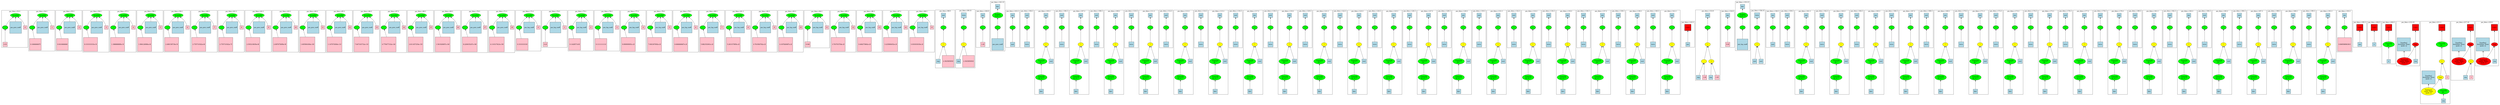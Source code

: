 strict graph "" {
	graph [bb="0,0,21822,920.69",
		newrank=true
	];
	node [label="\N"];
	{
		graph [rank=same,
			rankdir=LR
		];
		rank2	[height=0.5,
			label="",
			pos="0.5,670.45",
			style=invis,
			width=0.013889];
		70	[fillcolor=green,
			height=0.5,
			label="=",
			pos="46.5,670.45",
			style="filled,bold",
			width=0.75];
		rank2 -- 70	[pos="1.2188,670.45 7.2327,670.45 13.247,670.45 19.26,670.45",
			style=invis];
		75	[fillcolor=green,
			height=0.5,
			label="=",
			pos="296.5,670.45",
			style="filled,bold",
			width=0.75];
		70 -- 75	[pos="52.543,688.26 59.334,705.13 72.15,729.48 92.5,740.45 123.01,756.91 217.83,756.61 248.5,740.45 269.36,729.46 282.89,704.87 290.11,\
687.97",
			style=invis];
		80	[fillcolor=green,
			height=0.5,
			label="=",
			pos="546.5,670.45",
			style="filled,bold",
			width=0.75];
		75 -- 80	[pos="302.54,688.26 309.33,705.13 322.15,729.48 342.5,740.45 373.01,756.91 467.83,756.61 498.5,740.45 519.36,729.46 532.89,704.87 540.11,\
687.97",
			style=invis];
		85	[fillcolor=green,
			height=0.5,
			label="=",
			pos="796.5,670.45",
			style="filled,bold",
			width=0.75];
		80 -- 85	[pos="552.54,688.26 559.33,705.13 572.15,729.48 592.5,740.45 623.01,756.91 717.83,756.61 748.5,740.45 769.36,729.46 782.89,704.87 790.11,\
687.97",
			style=invis];
		90	[fillcolor=green,
			height=0.5,
			label="=",
			pos="1046.5,670.45",
			style="filled,bold",
			width=0.75];
		85 -- 90	[pos="802.54,688.26 809.33,705.13 822.15,729.48 842.5,740.45 873.01,756.91 967.83,756.61 998.5,740.45 1019.4,729.46 1032.9,704.87 1040.1,\
687.97",
			style=invis];
		95	[fillcolor=green,
			height=0.5,
			label="=",
			pos="1296.5,670.45",
			style="filled,bold",
			width=0.75];
		90 -- 95	[pos="1052.5,688.26 1059.3,705.13 1072.2,729.48 1092.5,740.45 1123,756.91 1217.8,756.61 1248.5,740.45 1269.4,729.46 1282.9,704.87 1290.1,\
687.97",
			style=invis];
		100	[fillcolor=green,
			height=0.5,
			label="=",
			pos="1546.5,670.45",
			style="filled,bold",
			width=0.75];
		95 -- 100	[pos="1302.5,688.26 1309.3,705.13 1322.2,729.48 1342.5,740.45 1373,756.91 1467.8,756.61 1498.5,740.45 1519.4,729.46 1532.9,704.87 1540.1,\
687.97",
			style=invis];
		105	[fillcolor=green,
			height=0.5,
			label="=",
			pos="1796.5,670.45",
			style="filled,bold",
			width=0.75];
		100 -- 105	[pos="1552.5,688.26 1559.3,705.13 1572.2,729.48 1592.5,740.45 1623,756.91 1717.8,756.61 1748.5,740.45 1769.4,729.46 1782.9,704.87 1790.1,\
687.97",
			style=invis];
		110	[fillcolor=green,
			height=0.5,
			label="=",
			pos="2046.5,670.45",
			style="filled,bold",
			width=0.75];
		105 -- 110	[pos="1802.5,688.26 1809.3,705.13 1822.2,729.48 1842.5,740.45 1873,756.91 1967.8,756.61 1998.5,740.45 2019.4,729.46 2032.9,704.87 2040.1,\
687.97",
			style=invis];
		115	[fillcolor=green,
			height=0.5,
			label="=",
			pos="2296.5,670.45",
			style="filled,bold",
			width=0.75];
		110 -- 115	[pos="2052.5,688.26 2059.3,705.13 2072.2,729.48 2092.5,740.45 2123,756.91 2217.8,756.61 2248.5,740.45 2269.4,729.46 2282.9,704.87 2290.1,\
687.97",
			style=invis];
		120	[fillcolor=green,
			height=0.5,
			label="=",
			pos="2546.5,670.45",
			style="filled,bold",
			width=0.75];
		115 -- 120	[pos="2302.5,688.26 2309.3,705.13 2322.2,729.48 2342.5,740.45 2373,756.91 2467.8,756.61 2498.5,740.45 2519.4,729.46 2532.9,704.87 2540.1,\
687.97",
			style=invis];
		125	[fillcolor=green,
			height=0.5,
			label="=",
			pos="2796.5,670.45",
			style="filled,bold",
			width=0.75];
		120 -- 125	[pos="2552.5,688.26 2559.3,705.13 2572.2,729.48 2592.5,740.45 2623,756.91 2717.8,756.61 2748.5,740.45 2769.4,729.46 2782.9,704.87 2790.1,\
687.97",
			style=invis];
		130	[fillcolor=green,
			height=0.5,
			label="=",
			pos="3046.5,670.45",
			style="filled,bold",
			width=0.75];
		125 -- 130	[pos="2802.5,688.26 2809.3,705.13 2822.2,729.48 2842.5,740.45 2873,756.91 2967.8,756.61 2998.5,740.45 3019.4,729.46 3032.9,704.87 3040.1,\
687.97",
			style=invis];
		135	[fillcolor=green,
			height=0.5,
			label="=",
			pos="3296.5,670.45",
			style="filled,bold",
			width=0.75];
		130 -- 135	[pos="3052.5,688.26 3059.3,705.13 3072.2,729.48 3092.5,740.45 3123,756.91 3217.8,756.61 3248.5,740.45 3269.4,729.46 3282.9,704.87 3290.1,\
687.97",
			style=invis];
		140	[fillcolor=green,
			height=0.5,
			label="=",
			pos="3546.5,670.45",
			style="filled,bold",
			width=0.75];
		135 -- 140	[pos="3302.5,688.26 3309.3,705.13 3322.2,729.48 3342.5,740.45 3373,756.91 3467.8,756.61 3498.5,740.45 3519.4,729.46 3532.9,704.87 3540.1,\
687.97",
			style=invis];
		145	[fillcolor=green,
			height=0.5,
			label="=",
			pos="3796.5,670.45",
			style="filled,bold",
			width=0.75];
		140 -- 145	[pos="3552.5,688.26 3559.3,705.13 3572.2,729.48 3592.5,740.45 3623,756.91 3717.8,756.61 3748.5,740.45 3769.4,729.46 3782.9,704.87 3790.1,\
687.97",
			style=invis];
		150	[fillcolor=green,
			height=0.5,
			label="=",
			pos="4046.5,670.45",
			style="filled,bold",
			width=0.75];
		145 -- 150	[pos="3802.5,688.26 3809.3,705.13 3822.2,729.48 3842.5,740.45 3873,756.91 3967.8,756.61 3998.5,740.45 4019.4,729.46 4032.9,704.87 4040.1,\
687.97",
			style=invis];
		155	[fillcolor=green,
			height=0.5,
			label="=",
			pos="4296.5,670.45",
			style="filled,bold",
			width=0.75];
		150 -- 155	[pos="4052.5,688.26 4059.3,705.13 4072.2,729.48 4092.5,740.45 4123,756.91 4217.8,756.61 4248.5,740.45 4269.4,729.46 4282.9,704.87 4290.1,\
687.97",
			style=invis];
		160	[fillcolor=green,
			height=0.5,
			label="=",
			pos="4546.5,670.45",
			style="filled,bold",
			width=0.75];
		155 -- 160	[pos="4302.5,688.26 4309.3,705.13 4322.2,729.48 4342.5,740.45 4373,756.91 4467.8,756.61 4498.5,740.45 4519.4,729.46 4532.9,704.87 4540.1,\
687.97",
			style=invis];
		165	[fillcolor=green,
			height=0.5,
			label="=",
			pos="4796.5,670.45",
			style="filled,bold",
			width=0.75];
		160 -- 165	[pos="4552.5,688.26 4559.3,705.13 4572.2,729.48 4592.5,740.45 4623,756.91 4717.8,756.61 4748.5,740.45 4769.4,729.46 4782.9,704.87 4790.1,\
687.97",
			style=invis];
		170	[fillcolor=green,
			height=0.5,
			label="=",
			pos="5040.5,670.45",
			style="filled,bold",
			width=0.75];
		165 -- 170	[pos="4802.5,688.26 4809.3,705.13 4822.2,729.48 4842.5,740.45 4871.8,756.28 4963,755.99 4992.5,740.45 5013.4,729.46 5026.9,704.87 5034.1,\
687.97",
			style=invis];
		175	[fillcolor=green,
			height=0.5,
			label="=",
			pos="5284.5,670.45",
			style="filled,bold",
			width=0.75];
		170 -- 175	[pos="5046.5,688.26 5053.3,705.13 5066.2,729.48 5086.5,740.45 5115.8,756.28 5207,755.99 5236.5,740.45 5257.4,729.46 5270.9,704.87 5278.1,\
687.97",
			style=invis];
		180	[fillcolor=green,
			height=0.5,
			label="=",
			pos="5528.5,670.45",
			style="filled,bold",
			width=0.75];
		175 -- 180	[pos="5290.5,688.26 5297.3,705.13 5310.2,729.48 5330.5,740.45 5359.8,756.28 5451,755.99 5480.5,740.45 5501.4,729.46 5514.9,704.87 5522.1,\
687.97",
			style=invis];
		185	[fillcolor=green,
			height=0.5,
			label="=",
			pos="5772.5,670.45",
			style="filled,bold",
			width=0.75];
		180 -- 185	[pos="5534.5,688.26 5541.3,705.13 5554.2,729.48 5574.5,740.45 5603.8,756.28 5695,755.99 5724.5,740.45 5745.4,729.46 5758.9,704.87 5766.1,\
687.97",
			style=invis];
		190	[fillcolor=green,
			height=0.5,
			label="=",
			pos="6016.5,670.45",
			style="filled,bold",
			width=0.75];
		185 -- 190	[pos="5778.5,688.26 5785.3,705.13 5798.2,729.48 5818.5,740.45 5847.8,756.28 5939,755.99 5968.5,740.45 5989.4,729.46 6002.9,704.87 6010.1,\
687.97",
			style=invis];
		195	[fillcolor=green,
			height=0.5,
			label="=",
			pos="6260.5,670.45",
			style="filled,bold",
			width=0.75];
		190 -- 195	[pos="6022.5,688.26 6029.3,705.13 6042.2,729.48 6062.5,740.45 6091.8,756.28 6183,755.99 6212.5,740.45 6233.4,729.46 6246.9,704.87 6254.1,\
687.97",
			style=invis];
		200	[fillcolor=green,
			height=0.5,
			label="=",
			pos="6504.5,670.45",
			style="filled,bold",
			width=0.75];
		195 -- 200	[pos="6266.5,688.26 6273.3,705.13 6286.2,729.48 6306.5,740.45 6335.8,756.28 6427,755.99 6456.5,740.45 6477.4,729.46 6490.9,704.87 6498.1,\
687.97",
			style=invis];
		205	[fillcolor=green,
			height=0.5,
			label="=",
			pos="6748.5,670.45",
			style="filled,bold",
			width=0.75];
		200 -- 205	[pos="6510.5,688.26 6517.3,705.13 6530.2,729.48 6550.5,740.45 6579.8,756.28 6671,755.99 6700.5,740.45 6721.4,729.46 6734.9,704.87 6742.1,\
687.97",
			style=invis];
		210	[fillcolor=green,
			height=0.5,
			label="=",
			pos="6992.5,670.45",
			style="filled,bold",
			width=0.75];
		205 -- 210	[pos="6754.5,688.26 6761.3,705.13 6774.2,729.48 6794.5,740.45 6823.8,756.28 6915,755.99 6944.5,740.45 6965.4,729.46 6978.9,704.87 6986.1,\
687.97",
			style=invis];
		215	[fillcolor=green,
			height=0.5,
			label="=",
			pos="7236.5,670.45",
			style="filled,bold",
			width=0.75];
		210 -- 215	[pos="6998.5,688.26 7005.3,705.13 7018.2,729.48 7038.5,740.45 7067.8,756.28 7159,755.99 7188.5,740.45 7209.4,729.46 7222.9,704.87 7230.1,\
687.97",
			style=invis];
		220	[fillcolor=green,
			height=0.5,
			label="=",
			pos="7480.5,670.45",
			style="filled,bold",
			width=0.75];
		215 -- 220	[pos="7242.5,688.26 7249.3,705.13 7262.2,729.48 7282.5,740.45 7311.8,756.28 7403,755.99 7432.5,740.45 7453.4,729.46 7466.9,704.87 7474.1,\
687.97",
			style=invis];
		225	[fillcolor=green,
			height=0.5,
			label="=",
			pos="7724.5,670.45",
			style="filled,bold",
			width=0.75];
		220 -- 225	[pos="7486.5,688.26 7493.3,705.13 7506.2,729.48 7526.5,740.45 7555.8,756.28 7647,755.99 7676.5,740.45 7697.4,729.46 7710.9,704.87 7718.1,\
687.97",
			style=invis];
		230	[fillcolor=green,
			height=0.5,
			label="=",
			pos="7968.5,670.45",
			style="filled,bold",
			width=0.75];
		225 -- 230	[pos="7730.5,688.26 7737.3,705.13 7750.2,729.48 7770.5,740.45 7799.8,756.28 7891,755.99 7920.5,740.45 7941.4,729.46 7954.9,704.87 7962.1,\
687.97",
			style=invis];
		235	[fillcolor=green,
			height=0.5,
			label="=",
			pos="8212.5,670.45",
			style="filled,bold",
			width=0.75];
		230 -- 235	[pos="7974.5,688.26 7981.3,705.13 7994.2,729.48 8014.5,740.45 8043.8,756.28 8135,755.99 8164.5,740.45 8185.4,729.46 8198.9,704.87 8206.1,\
687.97",
			style=invis];
		240	[fillcolor=green,
			height=0.5,
			label="=",
			pos="8456.5,670.45",
			style="filled,bold",
			width=0.75];
		235 -- 240	[pos="8218.5,688.26 8225.3,705.13 8238.2,729.48 8258.5,740.45 8287.8,756.28 8379,755.99 8408.5,740.45 8429.4,729.46 8442.9,704.87 8450.1,\
687.97",
			style=invis];
		255	[fillcolor=green,
			height=0.5,
			label="=",
			pos="8736.5,670.45",
			style="filled,bold",
			width=0.75];
		240 -- 255	[pos="8462.5,688.26 8469.3,705.13 8482.2,729.48 8502.5,740.45 8531.8,756.28 8621.2,751.8 8652.5,740.45 8682.1,729.73 8708.7,703.48 8723.6,\
686.35",
			style=invis];
		261	[fillcolor=green,
			height=0.5,
			label="=",
			pos="8906.5,670.45",
			style="filled,bold",
			width=0.75];
		255 -- 261	[pos="8763.7,670.45 8802.3,670.45 8840.9,670.45 8879.5,670.45",
			style=invis];
		267	[fillcolor=green,
			height=0.5,
			label="=",
			pos="9060.5,670.45",
			style="filled,bold",
			width=0.75];
		261 -- 267	[pos="8933.6,670.45 8966.8,670.45 9000,670.45 9033.2,670.45",
			style=invis];
		271	[fillcolor=green,
			height=0.5,
			label="=",
			pos="9183.5,670.45",
			style="filled,bold",
			width=0.75];
		267 -- 271	[pos="9087.9,670.45 9110.7,670.45 9133.5,670.45 9156.2,670.45",
			style=invis];
		276	[fillcolor=green,
			height=0.5,
			label="+=",
			pos="9305.5,670.45",
			style="filled,bold",
			width=0.75];
		271 -- 276	[pos="9210.7,670.45 9233.3,670.45 9255.9,670.45 9278.5,670.45",
			style=invis];
		279	[fillcolor=green,
			height=0.5,
			label="*=",
			pos="9424.5,670.45",
			style="filled,bold",
			width=0.75];
		276 -- 279	[pos="9332.9,670.45 9354.4,670.45 9375.9,670.45 9397.3,670.45",
			style=invis];
		282	[fillcolor=green,
			height=0.5,
			label="+=",
			pos="9581.5,670.45",
			style="filled,bold",
			width=0.75];
		279 -- 282	[pos="9451.8,670.45 9486,670.45 9520.2,670.45 9554.4,670.45",
			style=invis];
		289	[fillcolor=green,
			height=0.5,
			label="*=",
			pos="9717.5,670.45",
			style="filled,bold",
			width=0.75];
		282 -- 289	[pos="9608.6,670.45 9635.8,670.45 9663,670.45 9690.3,670.45",
			style=invis];
		292	[fillcolor=green,
			height=0.5,
			label="+=",
			pos="9874.5,670.45",
			style="filled,bold",
			width=0.75];
		289 -- 292	[pos="9744.8,670.45 9779,670.45 9813.2,670.45 9847.4,670.45",
			style=invis];
		299	[fillcolor=green,
			height=0.5,
			label="*=",
			pos="10010,670.45",
			style="filled,bold",
			width=0.75];
		292 -- 299	[pos="9901.6,670.45 9928.8,670.45 9956,670.45 9983.3,670.45",
			style=invis];
		302	[fillcolor=green,
			height=0.5,
			label="+=",
			pos="10168,670.45",
			style="filled,bold",
			width=0.75];
		299 -- 302	[pos="10038,670.45 10072,670.45 10106,670.45 10140,670.45",
			style=invis];
		309	[fillcolor=green,
			height=0.5,
			label="*=",
			pos="10304,670.45",
			style="filled,bold",
			width=0.75];
		302 -- 309	[pos="10195,670.45 10222,670.45 10249,670.45 10276,670.45",
			style=invis];
		312	[fillcolor=green,
			height=0.5,
			label="+=",
			pos="10460,670.45",
			style="filled,bold",
			width=0.75];
		309 -- 312	[pos="10331,670.45 10365,670.45 10399,670.45 10433,670.45",
			style=invis];
		319	[fillcolor=green,
			height=0.5,
			label="*=",
			pos="10596,670.45",
			style="filled,bold",
			width=0.75];
		312 -- 319	[pos="10488,670.45 10515,670.45 10542,670.45 10569,670.45",
			style=invis];
		322	[fillcolor=green,
			height=0.5,
			label="+=",
			pos="10754,670.45",
			style="filled,bold",
			width=0.75];
		319 -- 322	[pos="10624,670.45 10658,670.45 10692,670.45 10726,670.45",
			style=invis];
		329	[fillcolor=green,
			height=0.5,
			label="*=",
			pos="10890,670.45",
			style="filled,bold",
			width=0.75];
		322 -- 329	[pos="10781,670.45 10808,670.45 10835,670.45 10862,670.45",
			style=invis];
		332	[fillcolor=green,
			height=0.5,
			label="+=",
			pos="11046,670.45",
			style="filled,bold",
			width=0.75];
		329 -- 332	[pos="10917,670.45 10951,670.45 10985,670.45 11019,670.45",
			style=invis];
		339	[fillcolor=green,
			height=0.5,
			label="*=",
			pos="11182,670.45",
			style="filled,bold",
			width=0.75];
		332 -- 339	[pos="11074,670.45 11101,670.45 11128,670.45 11155,670.45",
			style=invis];
		342	[fillcolor=green,
			height=0.5,
			label="+=",
			pos="11340,670.45",
			style="filled,bold",
			width=0.75];
		339 -- 342	[pos="11210,670.45 11244,670.45 11278,670.45 11312,670.45",
			style=invis];
		349	[fillcolor=green,
			height=0.5,
			label="*=",
			pos="11476,670.45",
			style="filled,bold",
			width=0.75];
		342 -- 349	[pos="11367,670.45 11394,670.45 11421,670.45 11448,670.45",
			style=invis];
		352	[fillcolor=green,
			height=0.5,
			label="+=",
			pos="11632,670.45",
			style="filled,bold",
			width=0.75];
		349 -- 352	[pos="11503,670.45 11537,670.45 11571,670.45 11605,670.45",
			style=invis];
		359	[fillcolor=green,
			height=0.5,
			label="*=",
			pos="11768,670.45",
			style="filled,bold",
			width=0.75];
		352 -- 359	[pos="11660,670.45 11687,670.45 11714,670.45 11741,670.45",
			style=invis];
		362	[fillcolor=green,
			height=0.5,
			label="+=",
			pos="11926,670.45",
			style="filled,bold",
			width=0.75];
		359 -- 362	[pos="11796,670.45 11830,670.45 11864,670.45 11898,670.45",
			style=invis];
		369	[fillcolor=green,
			height=0.5,
			label="*=",
			pos="12062,670.45",
			style="filled,bold",
			width=0.75];
		362 -- 369	[pos="11953,670.45 11980,670.45 12007,670.45 12034,670.45",
			style=invis];
		372	[fillcolor=green,
			height=0.5,
			label="+=",
			pos="12218,670.45",
			style="filled,bold",
			width=0.75];
		369 -- 372	[pos="12089,670.45 12123,670.45 12157,670.45 12191,670.45",
			style=invis];
		379	[fillcolor=green,
			height=0.5,
			label="*=",
			pos="12354,670.45",
			style="filled,bold",
			width=0.75];
		372 -- 379	[pos="12246,670.45 12273,670.45 12300,670.45 12327,670.45",
			style=invis];
		382	[fillcolor=green,
			height=0.5,
			label="+=",
			pos="12512,670.45",
			style="filled,bold",
			width=0.75];
		379 -- 382	[pos="12382,670.45 12416,670.45 12450,670.45 12484,670.45",
			style=invis];
		389	[fillcolor=green,
			height=0.5,
			label="*=",
			pos="12648,670.45",
			style="filled,bold",
			width=0.75];
		382 -- 389	[pos="12539,670.45 12566,670.45 12593,670.45 12620,670.45",
			style=invis];
		392	[fillcolor=green,
			height=0.5,
			label="+=",
			pos="12804,670.45",
			style="filled,bold",
			width=0.75];
		389 -- 392	[pos="12675,670.45 12709,670.45 12743,670.45 12777,670.45",
			style=invis];
		399	[fillcolor=green,
			height=0.5,
			label="*=",
			pos="12940,670.45",
			style="filled,bold",
			width=0.75];
		392 -- 399	[pos="12832,670.45 12859,670.45 12886,670.45 12913,670.45",
			style=invis];
		402	[fillcolor=green,
			height=0.5,
			label="+=",
			pos="13098,670.45",
			style="filled,bold",
			width=0.75];
		399 -- 402	[pos="12968,670.45 13002,670.45 13036,670.45 13070,670.45",
			style=invis];
		409	[fillcolor=green,
			height=0.5,
			label="*=",
			pos="13234,670.45",
			style="filled,bold",
			width=0.75];
		402 -- 409	[pos="13125,670.45 13152,670.45 13179,670.45 13206,670.45",
			style=invis];
		412	[fillcolor=green,
			height=0.5,
			label="+=",
			pos="13390,670.45",
			style="filled,bold",
			width=0.75];
		409 -- 412	[pos="13261,670.45 13295,670.45 13329,670.45 13363,670.45",
			style=invis];
		419	[fillcolor=green,
			height=0.5,
			label="*=",
			pos="13526,670.45",
			style="filled,bold",
			width=0.75];
		412 -- 419	[pos="13418,670.45 13445,670.45 13472,670.45 13499,670.45",
			style=invis];
		422	[fillcolor=green,
			height=0.5,
			label="+=",
			pos="13684,670.45",
			style="filled,bold",
			width=0.75];
		419 -- 422	[pos="13554,670.45 13588,670.45 13622,670.45 13656,670.45",
			style=invis];
		429	[fillcolor=green,
			height=0.5,
			label="*=",
			pos="13820,670.45",
			style="filled,bold",
			width=0.75];
		422 -- 429	[pos="13711,670.45 13738,670.45 13765,670.45 13792,670.45",
			style=invis];
		432	[fillcolor=green,
			height=0.5,
			label="+=",
			pos="13976,670.45",
			style="filled,bold",
			width=0.75];
		429 -- 432	[pos="13847,670.45 13881,670.45 13915,670.45 13949,670.45",
			style=invis];
		439	[fillcolor=green,
			height=0.5,
			label="*=",
			pos="14112,670.45",
			style="filled,bold",
			width=0.75];
		432 -- 439	[pos="14004,670.45 14031,670.45 14058,670.45 14085,670.45",
			style=invis];
		442	[fillcolor=green,
			height=0.5,
			label="+=",
			pos="14270,670.45",
			style="filled,bold",
			width=0.75];
		439 -- 442	[pos="14140,670.45 14174,670.45 14208,670.45 14242,670.45",
			style=invis];
		449	[fillcolor=green,
			height=0.5,
			label="*=",
			pos="14406,670.45",
			style="filled,bold",
			width=0.75];
		442 -- 449	[pos="14297,670.45 14324,670.45 14351,670.45 14378,670.45",
			style=invis];
		452	[fillcolor=green,
			height=0.5,
			label="+=",
			pos="14562,670.45",
			style="filled,bold",
			width=0.75];
		449 -- 452	[pos="14433,670.45 14467,670.45 14501,670.45 14535,670.45",
			style=invis];
		459	[fillcolor=green,
			height=0.5,
			label="*=",
			pos="14698,670.45",
			style="filled,bold",
			width=0.75];
		452 -- 459	[pos="14590,670.45 14617,670.45 14644,670.45 14671,670.45",
			style=invis];
		462	[fillcolor=green,
			height=0.5,
			label="+=",
			pos="14856,670.45",
			style="filled,bold",
			width=0.75];
		459 -- 462	[pos="14726,670.45 14760,670.45 14794,670.45 14828,670.45",
			style=invis];
		469	[fillcolor=red,
			height=0.65278,
			label="\<ret\>",
			pos="14992,670.45",
			shape=square,
			style="filled,bold",
			width=0.65278];
		462 -- 469	[pos="14883,670.45 14911,670.45 14939,670.45 14968,670.45",
			style=invis];
		481	[fillcolor=green,
			height=0.5,
			label="=",
			pos="15164,670.45",
			style="filled,bold",
			width=0.75];
		469 -- 481	[pos="15015,670.45 15055,670.45 15096,670.45 15136,670.45",
			style=invis];
		491	[fillcolor=green,
			height=0.5,
			label="=",
			pos="15336,670.45",
			style="filled,bold",
			width=0.75];
		481 -- 491	[pos="15191,670.45 15230,670.45 15270,670.45 15309,670.45",
			style=invis];
		495	[fillcolor=green,
			height=0.5,
			label="=",
			pos="15460,670.45",
			style="filled,bold",
			width=0.75];
		491 -- 495	[pos="15364,670.45 15387,670.45 15409,670.45 15432,670.45",
			style=invis];
		500	[fillcolor=green,
			height=0.5,
			label="=",
			pos="15586,670.45",
			style="filled,bold",
			width=0.75];
		495 -- 500	[pos="15487,670.45 15511,670.45 15534,670.45 15558,670.45",
			style=invis];
		506	[fillcolor=green,
			height=0.5,
			label="=",
			pos="15708,670.45",
			style="filled,bold",
			width=0.75];
		500 -- 506	[pos="15613,670.45 15635,670.45 15658,670.45 15680,670.45",
			style=invis];
		509	[fillcolor=green,
			height=0.5,
			label="*=",
			pos="15826,670.45",
			style="filled,bold",
			width=0.75];
		506 -- 509	[pos="15735,670.45 15756,670.45 15778,670.45 15799,670.45",
			style=invis];
		512	[fillcolor=green,
			height=0.5,
			label="+=",
			pos="15984,670.45",
			style="filled,bold",
			width=0.75];
		509 -- 512	[pos="15854,670.45 15888,670.45 15922,670.45 15956,670.45",
			style=invis];
		519	[fillcolor=green,
			height=0.5,
			label="*=",
			pos="16120,670.45",
			style="filled,bold",
			width=0.75];
		512 -- 519	[pos="16011,670.45 16038,670.45 16065,670.45 16092,670.45",
			style=invis];
		522	[fillcolor=green,
			height=0.5,
			label="+=",
			pos="16276,670.45",
			style="filled,bold",
			width=0.75];
		519 -- 522	[pos="16147,670.45 16181,670.45 16215,670.45 16249,670.45",
			style=invis];
		529	[fillcolor=green,
			height=0.5,
			label="*=",
			pos="16412,670.45",
			style="filled,bold",
			width=0.75];
		522 -- 529	[pos="16304,670.45 16331,670.45 16358,670.45 16385,670.45",
			style=invis];
		532	[fillcolor=green,
			height=0.5,
			label="+=",
			pos="16570,670.45",
			style="filled,bold",
			width=0.75];
		529 -- 532	[pos="16440,670.45 16474,670.45 16508,670.45 16542,670.45",
			style=invis];
		539	[fillcolor=green,
			height=0.5,
			label="*=",
			pos="16706,670.45",
			style="filled,bold",
			width=0.75];
		532 -- 539	[pos="16597,670.45 16624,670.45 16651,670.45 16678,670.45",
			style=invis];
		542	[fillcolor=green,
			height=0.5,
			label="+=",
			pos="16862,670.45",
			style="filled,bold",
			width=0.75];
		539 -- 542	[pos="16733,670.45 16767,670.45 16801,670.45 16835,670.45",
			style=invis];
		549	[fillcolor=green,
			height=0.5,
			label="*=",
			pos="16998,670.45",
			style="filled,bold",
			width=0.75];
		542 -- 549	[pos="16890,670.45 16917,670.45 16944,670.45 16971,670.45",
			style=invis];
		552	[fillcolor=green,
			height=0.5,
			label="+=",
			pos="17156,670.45",
			style="filled,bold",
			width=0.75];
		549 -- 552	[pos="17026,670.45 17060,670.45 17094,670.45 17128,670.45",
			style=invis];
		559	[fillcolor=green,
			height=0.5,
			label="*=",
			pos="17292,670.45",
			style="filled,bold",
			width=0.75];
		552 -- 559	[pos="17183,670.45 17210,670.45 17237,670.45 17264,670.45",
			style=invis];
		562	[fillcolor=green,
			height=0.5,
			label="+=",
			pos="17448,670.45",
			style="filled,bold",
			width=0.75];
		559 -- 562	[pos="17319,670.45 17353,670.45 17387,670.45 17421,670.45",
			style=invis];
		569	[fillcolor=green,
			height=0.5,
			label="*=",
			pos="17584,670.45",
			style="filled,bold",
			width=0.75];
		562 -- 569	[pos="17476,670.45 17503,670.45 17530,670.45 17557,670.45",
			style=invis];
		572	[fillcolor=green,
			height=0.5,
			label="+=",
			pos="17742,670.45",
			style="filled,bold",
			width=0.75];
		569 -- 572	[pos="17612,670.45 17646,670.45 17680,670.45 17714,670.45",
			style=invis];
		579	[fillcolor=green,
			height=0.5,
			label="*=",
			pos="17878,670.45",
			style="filled,bold",
			width=0.75];
		572 -- 579	[pos="17769,670.45 17796,670.45 17823,670.45 17850,670.45",
			style=invis];
		582	[fillcolor=green,
			height=0.5,
			label="+=",
			pos="18034,670.45",
			style="filled,bold",
			width=0.75];
		579 -- 582	[pos="17905,670.45 17939,670.45 17973,670.45 18007,670.45",
			style=invis];
		589	[fillcolor=green,
			height=0.5,
			label="*=",
			pos="18170,670.45",
			style="filled,bold",
			width=0.75];
		582 -- 589	[pos="18062,670.45 18089,670.45 18116,670.45 18143,670.45",
			style=invis];
		592	[fillcolor=green,
			height=0.5,
			label="+=",
			pos="18328,670.45",
			style="filled,bold",
			width=0.75];
		589 -- 592	[pos="18198,670.45 18232,670.45 18266,670.45 18300,670.45",
			style=invis];
		599	[fillcolor=green,
			height=0.5,
			label="*=",
			pos="18464,670.45",
			style="filled,bold",
			width=0.75];
		592 -- 599	[pos="18355,670.45 18382,670.45 18409,670.45 18436,670.45",
			style=invis];
		602	[fillcolor=green,
			height=0.5,
			label="+=",
			pos="18620,670.45",
			style="filled,bold",
			width=0.75];
		599 -- 602	[pos="18491,670.45 18525,670.45 18559,670.45 18593,670.45",
			style=invis];
		609	[fillcolor=green,
			height=0.5,
			label="*=",
			pos="18756,670.45",
			style="filled,bold",
			width=0.75];
		602 -- 609	[pos="18648,670.45 18675,670.45 18702,670.45 18729,670.45",
			style=invis];
		612	[fillcolor=green,
			height=0.5,
			label="+=",
			pos="18914,670.45",
			style="filled,bold",
			width=0.75];
		609 -- 612	[pos="18784,670.45 18818,670.45 18852,670.45 18886,670.45",
			style=invis];
		619	[fillcolor=green,
			height=0.5,
			label="*=",
			pos="19050,670.45",
			style="filled,bold",
			width=0.75];
		612 -- 619	[pos="18941,670.45 18968,670.45 18995,670.45 19022,670.45",
			style=invis];
		622	[fillcolor=green,
			height=0.5,
			label="+=",
			pos="19206,670.45",
			style="filled,bold",
			width=0.75];
		619 -- 622	[pos="19077,670.45 19111,670.45 19145,670.45 19179,670.45",
			style=invis];
		629	[fillcolor=green,
			height=0.5,
			label="*=",
			pos="19342,670.45",
			style="filled,bold",
			width=0.75];
		622 -- 629	[pos="19234,670.45 19261,670.45 19288,670.45 19315,670.45",
			style=invis];
		632	[fillcolor=green,
			height=0.5,
			label="+=",
			pos="19500,670.45",
			style="filled,bold",
			width=0.75];
		629 -- 632	[pos="19370,670.45 19404,670.45 19438,670.45 19472,670.45",
			style=invis];
		639	[fillcolor=green,
			height=0.5,
			label="*=",
			pos="19636,670.45",
			style="filled,bold",
			width=0.75];
		632 -- 639	[pos="19527,670.45 19554,670.45 19581,670.45 19608,670.45",
			style=invis];
		642	[fillcolor=green,
			height=0.5,
			label="+=",
			pos="19792,670.45",
			style="filled,bold",
			width=0.75];
		639 -- 642	[pos="19663,670.45 19697,670.45 19731,670.45 19765,670.45",
			style=invis];
		649	[fillcolor=green,
			height=0.5,
			label="*=",
			pos="19928,670.45",
			style="filled,bold",
			width=0.75];
		642 -- 649	[pos="19820,670.45 19847,670.45 19874,670.45 19901,670.45",
			style=invis];
		652	[fillcolor=green,
			height=0.5,
			label="+=",
			pos="20086,670.45",
			style="filled,bold",
			width=0.75];
		649 -- 652	[pos="19956,670.45 19990,670.45 20024,670.45 20058,670.45",
			style=invis];
		659	[fillcolor=green,
			height=0.5,
			label="*=",
			pos="20222,670.45",
			style="filled,bold",
			width=0.75];
		652 -- 659	[pos="20113,670.45 20140,670.45 20167,670.45 20194,670.45",
			style=invis];
		662	[fillcolor=green,
			height=0.5,
			label="+=",
			pos="20378,670.45",
			style="filled,bold",
			width=0.75];
		659 -- 662	[pos="20249,670.45 20283,670.45 20317,670.45 20351,670.45",
			style=invis];
		669	[fillcolor=green,
			height=0.5,
			label="*=",
			pos="20520,670.45",
			style="filled,bold",
			width=0.75];
		662 -- 669	[pos="20406,670.45 20435,670.45 20464,670.45 20493,670.45",
			style=invis];
		672	[fillcolor=red,
			height=0.65278,
			label="\<ret\>",
			pos="20644,670.45",
			shape=square,
			style="filled,bold",
			width=0.65278];
		669 -- 672	[pos="20548,670.45 20572,670.45 20596,670.45 20621,670.45",
			style=invis];
		688	[fillcolor=red,
			height=0.65278,
			label="\<ret\>",
			pos="20764,670.45",
			shape=square,
			style="filled,bold",
			width=0.65278];
		672 -- 688	[pos="20668,670.45 20692,670.45 20716,670.45 20740,670.45",
			style=invis];
		690	[fillcolor=red,
			height=0.65278,
			label="\<ret\>",
			pos="20882,670.45",
			shape=square,
			style="filled,bold",
			width=0.65278];
		688 -- 690	[pos="20787,670.45 20811,670.45 20835,670.45 20859,670.45",
			style=invis];
		707	[fillcolor=red,
			height=0.65278,
			label="\<ret\>",
			pos="21106,670.45",
			shape=square,
			style="filled,bold",
			width=0.65278];
		690 -- 707	[pos="20906,670.45 20965,670.45 21023,670.45 21082,670.45",
			style=invis];
		713	[fillcolor=red,
			height=0.65278,
			label="\<ret\>",
			pos="21324,670.45",
			shape=square,
			style="filled,bold",
			width=0.65278];
		707 -- 713	[pos="21129,670.45 21186,670.45 21244,670.45 21301,670.45",
			style=invis];
		737	[fillcolor=red,
			height=0.65278,
			label="\<ret\>",
			pos="21572,670.45",
			shape=square,
			style="filled,bold",
			width=0.65278];
		713 -- 737	[pos="21348,670.45 21415,670.45 21482,670.45 21549,670.45",
			style=invis];
		745	[fillcolor=red,
			height=0.65278,
			label="\<ret\>",
			pos="21778,670.45",
			shape=square,
			style="filled,bold",
			width=0.65278];
		737 -- 745	[pos="21596,670.45 21649,670.45 21701,670.45 21754,670.45",
			style=invis];
		end	[height=0.5,
			label="",
			pos="21822,670.45",
			style=invis,
			width=0.013889];
		745 -- end	[pos="21801,670.45 21808,670.45 21814,670.45 21821,670.45",
			style=invis];
	}
	subgraph cluster185 {
		graph [bb="5737.5,463.95,5973.5,831.82",
			label="pm_libm.c:77:3",
			lheight=0.21,
			lp="5855.5,820.32",
			lwidth=1.22
		];
		185;
		189	[fillcolor=pink,
			height=1.5278,
			label="9.090909091e-2f",
			pos="5800.5,526.95",
			shape=square,
			style=filled,
			width=1.5278];
		185 -- 189	[dir=back,
			pos="s,5775.9,652.39 5777.8,642.54 5781.2,625.44 5785.7,602.71 5789.8,582.01"];
		186	[fillcolor=green,
			height=0.5,
			label=ArrayRef,
			pos="5864.5,782.82",
			style=filled,
			width=1.2277];
		186 -- 185	[dir=back,
			pos="s,5847.9,766.06 5840.6,758.82 5830.6,748.77 5819.1,736.63 5809.5,724.95 5799.6,712.9 5789.6,698.3 5782.5,687.39"];
		187	[fillcolor=lightblue,
			height=1.2917,
			label=pm_log_coeff,
			pos="5864.5,670.45",
			shape=square,
			style=filled,
			width=1.2917];
		186 -- 187	[dir=back,
			pos="s,5864.5,764.58 5864.5,754.5 5864.5,743.22 5864.5,729.84 5864.5,717.14"];
		188	[fillcolor=pink,
			height=0.5,
			label=4,
			pos="5947.5,670.45",
			shape=square,
			style=filled,
			width=0.5];
		186 -- 188	[dir=back,
			pos="s,5882.6,766.14 5890.2,759.07 5900.4,749.22 5911.7,737.15 5920.5,724.95 5928.6,713.63 5935.6,699.5 5940.5,688.61"];
	}
	subgraph cluster180 {
		graph [bb="5493.5,472.95,5729.5,831.82",
			label="pm_libm.c:76:3",
			lheight=0.21,
			lp="5611.5,820.32",
			lwidth=1.22
		];
		180;
		184	[fillcolor=pink,
			height=1.2778,
			label="0.111111111f",
			pos="5547.5,526.95",
			shape=square,
			style=filled,
			width=1.2778];
		180 -- 184	[dir=back,
			pos="s,5530.8,652.39 5532.1,642.32 5534.8,622.72 5538.4,595.79 5541.5,572.98"];
		181	[fillcolor=green,
			height=0.5,
			label=ArrayRef,
			pos="5620.5,782.82",
			style=filled,
			width=1.2277];
		181 -- 180	[dir=back,
			pos="s,5603.9,766.06 5596.6,758.82 5586.6,748.77 5575.1,736.63 5565.5,724.95 5555.6,712.9 5545.6,698.3 5538.5,687.39"];
		182	[fillcolor=lightblue,
			height=1.2917,
			label=pm_log_coeff,
			pos="5620.5,670.45",
			shape=square,
			style=filled,
			width=1.2917];
		181 -- 182	[dir=back,
			pos="s,5620.5,764.58 5620.5,754.5 5620.5,743.22 5620.5,729.84 5620.5,717.14"];
		183	[fillcolor=pink,
			height=0.5,
			label=3,
			pos="5703.5,670.45",
			shape=square,
			style=filled,
			width=0.5];
		181 -- 183	[dir=back,
			pos="s,5638.6,766.14 5646.2,759.07 5656.4,749.22 5667.7,737.15 5676.5,724.95 5684.6,713.63 5691.6,699.5 5696.5,688.61"];
	}
	subgraph cluster175 {
		graph [bb="5249.5,472.95,5485.5,831.82",
			label="pm_libm.c:75:3",
			lheight=0.21,
			lp="5367.5,820.32",
			lwidth=1.22
		];
		175;
		179	[fillcolor=pink,
			height=1.2778,
			label="0.142857143f",
			pos="5303.5,526.95",
			shape=square,
			style=filled,
			width=1.2778];
		175 -- 179	[dir=back,
			pos="s,5286.8,652.39 5288.1,642.32 5290.8,622.72 5294.4,595.79 5297.5,572.98"];
		176	[fillcolor=green,
			height=0.5,
			label=ArrayRef,
			pos="5376.5,782.82",
			style=filled,
			width=1.2277];
		176 -- 175	[dir=back,
			pos="s,5359.9,766.06 5352.6,758.82 5342.6,748.77 5331.1,736.63 5321.5,724.95 5311.6,712.9 5301.6,698.3 5294.5,687.39"];
		177	[fillcolor=lightblue,
			height=1.2917,
			label=pm_log_coeff,
			pos="5376.5,670.45",
			shape=square,
			style=filled,
			width=1.2917];
		176 -- 177	[dir=back,
			pos="s,5376.5,764.58 5376.5,754.5 5376.5,743.22 5376.5,729.84 5376.5,717.14"];
		178	[fillcolor=pink,
			height=0.5,
			label=2,
			pos="5459.5,670.45",
			shape=square,
			style=filled,
			width=0.5];
		176 -- 178	[dir=back,
			pos="s,5394.6,766.14 5402.2,759.07 5412.4,749.22 5423.7,737.15 5432.5,724.95 5440.6,713.63 5447.6,699.5 5452.5,688.61"];
	}
	subgraph cluster170 {
		graph [bb="5005.5,499.95,5241.5,831.82",
			label="pm_libm.c:74:3",
			lheight=0.21,
			lp="5123.5,820.32",
			lwidth=1.22
		];
		170;
		174	[fillcolor=pink,
			height=0.52778,
			label="0.2f",
			pos="5040.5,526.95",
			shape=square,
			style=filled,
			width=0.52778];
		170 -- 174	[dir=back,
			pos="s,5040.5,652.39 5040.5,642.35 5040.5,614.01 5040.5,570.34 5040.5,545.97"];
		171	[fillcolor=green,
			height=0.5,
			label=ArrayRef,
			pos="5132.5,782.82",
			style=filled,
			width=1.2277];
		171 -- 170	[dir=back,
			pos="s,5115.9,766.06 5108.6,758.82 5098.6,748.77 5087.1,736.63 5077.5,724.95 5067.6,712.9 5057.6,698.3 5050.5,687.39"];
		172	[fillcolor=lightblue,
			height=1.2917,
			label=pm_log_coeff,
			pos="5132.5,670.45",
			shape=square,
			style=filled,
			width=1.2917];
		171 -- 172	[dir=back,
			pos="s,5132.5,764.58 5132.5,754.5 5132.5,743.22 5132.5,729.84 5132.5,717.14"];
		173	[fillcolor=pink,
			height=0.5,
			label=1,
			pos="5215.5,670.45",
			shape=square,
			style=filled,
			width=0.5];
		171 -- 173	[dir=back,
			pos="s,5150.6,766.14 5158.2,759.07 5168.4,749.22 5179.7,737.15 5188.5,724.95 5196.6,713.63 5203.6,699.5 5208.5,688.61"];
	}
	subgraph cluster165 {
		graph [bb="4761.5,472.95,4997.5,831.82",
			label="pm_libm.c:73:3",
			lheight=0.21,
			lp="4879.5,820.32",
			lwidth=1.22
		];
		165;
		169	[fillcolor=pink,
			height=1.2778,
			label="0.333333333f",
			pos="4815.5,526.95",
			shape=square,
			style=filled,
			width=1.2778];
		165 -- 169	[dir=back,
			pos="s,4798.8,652.39 4800.1,642.32 4802.8,622.72 4806.4,595.79 4809.5,572.98"];
		166	[fillcolor=green,
			height=0.5,
			label=ArrayRef,
			pos="4888.5,782.82",
			style=filled,
			width=1.2277];
		166 -- 165	[dir=back,
			pos="s,4871.9,766.06 4864.6,758.82 4854.6,748.77 4843.1,736.63 4833.5,724.95 4823.6,712.9 4813.6,698.3 4806.5,687.39"];
		167	[fillcolor=lightblue,
			height=1.2917,
			label=pm_log_coeff,
			pos="4888.5,670.45",
			shape=square,
			style=filled,
			width=1.2917];
		166 -- 167	[dir=back,
			pos="s,4888.5,764.58 4888.5,754.5 4888.5,743.22 4888.5,729.84 4888.5,717.14"];
		168	[fillcolor=pink,
			height=0.5,
			label=0,
			pos="4971.5,670.45",
			shape=square,
			style=filled,
			width=0.5];
		166 -- 168	[dir=back,
			pos="s,4906.6,766.14 4914.2,759.07 4924.4,749.22 4935.7,737.15 4944.5,724.95 4952.6,713.63 4959.6,699.5 4964.5,688.61"];
	}
	subgraph cluster160 {
		graph [bb="4511.5,460.95,4753.5,831.82",
			label="pm_libm.c:71:3",
			lheight=0.21,
			lp="4632.5,820.32",
			lwidth=1.22
		];
		160;
		164	[fillcolor=pink,
			height=1.6111,
			label="4.110317623e-19f",
			pos="4577.5,526.95",
			shape=square,
			style=filled,
			width=1.6111];
		160 -- 164	[dir=back,
			pos="s,4550.2,652.39 4552.4,642.52 4556,626.3 4560.6,605.01 4565,585.19"];
		161	[fillcolor=green,
			height=0.5,
			label=ArrayRef,
			pos="4641.5,782.82",
			style=filled,
			width=1.2277];
		161 -- 160	[dir=back,
			pos="s,4623.9,766.2 4616.5,759.29 4605.8,749.22 4593.6,736.93 4583.5,724.95 4573.5,713.04 4563.5,698.42 4556.4,687.48"];
		162	[fillcolor=lightblue,
			height=1.375,
			label=pm_pow_coeff,
			pos="4641.5,670.45",
			shape=square,
			style=filled,
			width=1.375];
		161 -- 162	[dir=back,
			pos="s,4641.5,764.58 4641.5,754.46 4641.5,744.04 4641.5,731.83 4641.5,720.02"];
		163	[fillcolor=pink,
			height=0.5,
			label=18,
			pos="4727.5,670.45",
			shape=square,
			style=filled,
			width=0.5];
		161 -- 163	[dir=back,
			pos="s,4660.4,766.55 4668,759.78 4679,749.87 4691.2,737.57 4700.5,724.95 4708.8,713.73 4715.8,699.6 4720.6,688.68"];
	}
	subgraph cluster155 {
		graph [bb="4261.5,460.95,4503.5,831.82",
			label="pm_libm.c:70:3",
			lheight=0.21,
			lp="4382.5,820.32",
			lwidth=1.22
		];
		155;
		159	[fillcolor=pink,
			height=1.6111,
			label="8.220635247e-18f",
			pos="4327.5,526.95",
			shape=square,
			style=filled,
			width=1.6111];
		155 -- 159	[dir=back,
			pos="s,4300.2,652.39 4302.4,642.52 4306,626.3 4310.6,605.01 4315,585.19"];
		156	[fillcolor=green,
			height=0.5,
			label=ArrayRef,
			pos="4391.5,782.82",
			style=filled,
			width=1.2277];
		156 -- 155	[dir=back,
			pos="s,4373.9,766.2 4366.5,759.29 4355.8,749.22 4343.6,736.93 4333.5,724.95 4323.5,713.04 4313.5,698.42 4306.4,687.48"];
		157	[fillcolor=lightblue,
			height=1.375,
			label=pm_pow_coeff,
			pos="4391.5,670.45",
			shape=square,
			style=filled,
			width=1.375];
		156 -- 157	[dir=back,
			pos="s,4391.5,764.58 4391.5,754.46 4391.5,744.04 4391.5,731.83 4391.5,720.02"];
		158	[fillcolor=pink,
			height=0.5,
			label=17,
			pos="4477.5,670.45",
			shape=square,
			style=filled,
			width=0.5];
		156 -- 158	[dir=back,
			pos="s,4410.4,766.55 4418,759.78 4429,749.87 4441.2,737.57 4450.5,724.95 4458.8,713.73 4465.8,699.6 4470.6,688.68"];
	}
	subgraph cluster150 {
		graph [bb="4011.5,460.95,4253.5,831.82",
			label="pm_libm.c:69:3",
			lheight=0.21,
			lp="4132.5,820.32",
			lwidth=1.22
		];
		150;
		154	[fillcolor=pink,
			height=1.6111,
			label="1.561920697e-16f",
			pos="4077.5,526.95",
			shape=square,
			style=filled,
			width=1.6111];
		150 -- 154	[dir=back,
			pos="s,4050.2,652.39 4052.4,642.52 4056,626.3 4060.6,605.01 4065,585.19"];
		151	[fillcolor=green,
			height=0.5,
			label=ArrayRef,
			pos="4141.5,782.82",
			style=filled,
			width=1.2277];
		151 -- 150	[dir=back,
			pos="s,4123.9,766.2 4116.5,759.29 4105.8,749.22 4093.6,736.93 4083.5,724.95 4073.5,713.04 4063.5,698.42 4056.4,687.48"];
		152	[fillcolor=lightblue,
			height=1.375,
			label=pm_pow_coeff,
			pos="4141.5,670.45",
			shape=square,
			style=filled,
			width=1.375];
		151 -- 152	[dir=back,
			pos="s,4141.5,764.58 4141.5,754.46 4141.5,744.04 4141.5,731.83 4141.5,720.02"];
		153	[fillcolor=pink,
			height=0.5,
			label=16,
			pos="4227.5,670.45",
			shape=square,
			style=filled,
			width=0.5];
		151 -- 153	[dir=back,
			pos="s,4160.4,766.55 4168,759.78 4179,749.87 4191.2,737.57 4200.5,724.95 4208.8,713.73 4215.8,699.6 4220.6,688.68"];
	}
	subgraph cluster145 {
		graph [bb="3761.5,460.95,4003.5,831.82",
			label="pm_libm.c:68:3",
			lheight=0.21,
			lp="3882.5,820.32",
			lwidth=1.22
		];
		145;
		149	[fillcolor=pink,
			height=1.6111,
			label="2.811457254e-15f",
			pos="3827.5,526.95",
			shape=square,
			style=filled,
			width=1.6111];
		145 -- 149	[dir=back,
			pos="s,3800.2,652.39 3802.4,642.52 3806,626.3 3810.6,605.01 3815,585.19"];
		146	[fillcolor=green,
			height=0.5,
			label=ArrayRef,
			pos="3891.5,782.82",
			style=filled,
			width=1.2277];
		146 -- 145	[dir=back,
			pos="s,3873.9,766.2 3866.5,759.29 3855.8,749.22 3843.6,736.93 3833.5,724.95 3823.5,713.04 3813.5,698.42 3806.4,687.48"];
		147	[fillcolor=lightblue,
			height=1.375,
			label=pm_pow_coeff,
			pos="3891.5,670.45",
			shape=square,
			style=filled,
			width=1.375];
		146 -- 147	[dir=back,
			pos="s,3891.5,764.58 3891.5,754.46 3891.5,744.04 3891.5,731.83 3891.5,720.02"];
		148	[fillcolor=pink,
			height=0.5,
			label=15,
			pos="3977.5,670.45",
			shape=square,
			style=filled,
			width=0.5];
		146 -- 148	[dir=back,
			pos="s,3910.4,766.55 3918,759.78 3929,749.87 3941.2,737.57 3950.5,724.95 3958.8,713.73 3965.8,699.6 3970.6,688.68"];
	}
	subgraph cluster140 {
		graph [bb="3511.5,460.95,3753.5,831.82",
			label="pm_libm.c:67:3",
			lheight=0.21,
			lp="3632.5,820.32",
			lwidth=1.22
		];
		140;
		144	[fillcolor=pink,
			height=1.6111,
			label="4.779477332e-14f",
			pos="3577.5,526.95",
			shape=square,
			style=filled,
			width=1.6111];
		140 -- 144	[dir=back,
			pos="s,3550.2,652.39 3552.4,642.52 3556,626.3 3560.6,605.01 3565,585.19"];
		141	[fillcolor=green,
			height=0.5,
			label=ArrayRef,
			pos="3641.5,782.82",
			style=filled,
			width=1.2277];
		141 -- 140	[dir=back,
			pos="s,3623.9,766.2 3616.5,759.29 3605.8,749.22 3593.6,736.93 3583.5,724.95 3573.5,713.04 3563.5,698.42 3556.4,687.48"];
		142	[fillcolor=lightblue,
			height=1.375,
			label=pm_pow_coeff,
			pos="3641.5,670.45",
			shape=square,
			style=filled,
			width=1.375];
		141 -- 142	[dir=back,
			pos="s,3641.5,764.58 3641.5,754.46 3641.5,744.04 3641.5,731.83 3641.5,720.02"];
		143	[fillcolor=pink,
			height=0.5,
			label=14,
			pos="3727.5,670.45",
			shape=square,
			style=filled,
			width=0.5];
		141 -- 143	[dir=back,
			pos="s,3660.4,766.55 3668,759.78 3679,749.87 3691.2,737.57 3700.5,724.95 3708.8,713.73 3715.8,699.6 3720.6,688.68"];
	}
	subgraph cluster135 {
		graph [bb="3261.5,460.95,3503.5,831.82",
			label="pm_libm.c:66:3",
			lheight=0.21,
			lp="3382.5,820.32",
			lwidth=1.22
		];
		135;
		139	[fillcolor=pink,
			height=1.6111,
			label="7.647163732e-13f",
			pos="3327.5,526.95",
			shape=square,
			style=filled,
			width=1.6111];
		135 -- 139	[dir=back,
			pos="s,3300.2,652.39 3302.4,642.52 3306,626.3 3310.6,605.01 3315,585.19"];
		136	[fillcolor=green,
			height=0.5,
			label=ArrayRef,
			pos="3391.5,782.82",
			style=filled,
			width=1.2277];
		136 -- 135	[dir=back,
			pos="s,3373.9,766.2 3366.5,759.29 3355.8,749.22 3343.6,736.93 3333.5,724.95 3323.5,713.04 3313.5,698.42 3306.4,687.48"];
		137	[fillcolor=lightblue,
			height=1.375,
			label=pm_pow_coeff,
			pos="3391.5,670.45",
			shape=square,
			style=filled,
			width=1.375];
		136 -- 137	[dir=back,
			pos="s,3391.5,764.58 3391.5,754.46 3391.5,744.04 3391.5,731.83 3391.5,720.02"];
		138	[fillcolor=pink,
			height=0.5,
			label=13,
			pos="3477.5,670.45",
			shape=square,
			style=filled,
			width=0.5];
		136 -- 138	[dir=back,
			pos="s,3410.4,766.55 3418,759.78 3429,749.87 3441.2,737.57 3450.5,724.95 3458.8,713.73 3465.8,699.6 3470.6,688.68"];
	}
	subgraph cluster130 {
		graph [bb="3011.5,460.95,3253.5,831.82",
			label="pm_libm.c:65:3",
			lheight=0.21,
			lp="3132.5,820.32",
			lwidth=1.22
		];
		130;
		134	[fillcolor=pink,
			height=1.6111,
			label="1.147074560e-11f",
			pos="3077.5,526.95",
			shape=square,
			style=filled,
			width=1.6111];
		130 -- 134	[dir=back,
			pos="s,3050.2,652.39 3052.4,642.52 3056,626.3 3060.6,605.01 3065,585.19"];
		131	[fillcolor=green,
			height=0.5,
			label=ArrayRef,
			pos="3141.5,782.82",
			style=filled,
			width=1.2277];
		131 -- 130	[dir=back,
			pos="s,3123.9,766.2 3116.5,759.29 3105.8,749.22 3093.6,736.93 3083.5,724.95 3073.5,713.04 3063.5,698.42 3056.4,687.48"];
		132	[fillcolor=lightblue,
			height=1.375,
			label=pm_pow_coeff,
			pos="3141.5,670.45",
			shape=square,
			style=filled,
			width=1.375];
		131 -- 132	[dir=back,
			pos="s,3141.5,764.58 3141.5,754.46 3141.5,744.04 3141.5,731.83 3141.5,720.02"];
		133	[fillcolor=pink,
			height=0.5,
			label=12,
			pos="3227.5,670.45",
			shape=square,
			style=filled,
			width=0.5];
		131 -- 133	[dir=back,
			pos="s,3160.4,766.55 3168,759.78 3179,749.87 3191.2,737.57 3200.5,724.95 3208.8,713.73 3215.8,699.6 3220.6,688.68"];
	}
	subgraph cluster125 {
		graph [bb="2761.5,460.95,3003.5,831.82",
			label="pm_libm.c:64:3",
			lheight=0.21,
			lp="2882.5,820.32",
			lwidth=1.22
		];
		125;
		129	[fillcolor=pink,
			height=1.6111,
			label="1.605904384e-10f",
			pos="2827.5,526.95",
			shape=square,
			style=filled,
			width=1.6111];
		125 -- 129	[dir=back,
			pos="s,2800.2,652.39 2802.4,642.52 2806,626.3 2810.6,605.01 2815,585.19"];
		126	[fillcolor=green,
			height=0.5,
			label=ArrayRef,
			pos="2891.5,782.82",
			style=filled,
			width=1.2277];
		126 -- 125	[dir=back,
			pos="s,2873.9,766.2 2866.5,759.29 2855.8,749.22 2843.6,736.93 2833.5,724.95 2823.5,713.04 2813.5,698.42 2806.4,687.48"];
		127	[fillcolor=lightblue,
			height=1.375,
			label=pm_pow_coeff,
			pos="2891.5,670.45",
			shape=square,
			style=filled,
			width=1.375];
		126 -- 127	[dir=back,
			pos="s,2891.5,764.58 2891.5,754.46 2891.5,744.04 2891.5,731.83 2891.5,720.02"];
		128	[fillcolor=pink,
			height=0.5,
			label=11,
			pos="2977.5,670.45",
			shape=square,
			style=filled,
			width=0.5];
		126 -- 128	[dir=back,
			pos="s,2910.4,766.55 2918,759.78 2929,749.87 2941.2,737.57 2950.5,724.95 2958.8,713.73 2965.8,699.6 2970.6,688.68"];
	}
	subgraph cluster120 {
		graph [bb="2511.5,463.95,2753.5,831.82",
			label="pm_libm.c:63:3",
			lheight=0.21,
			lp="2632.5,820.32",
			lwidth=1.22
		];
		120;
		124	[fillcolor=pink,
			height=1.5278,
			label="2.087675699e-9f",
			pos="2574.5,526.95",
			shape=square,
			style=filled,
			width=1.5278];
		120 -- 124	[dir=back,
			pos="s,2549.9,652.39 2551.8,642.54 2555.2,625.44 2559.7,602.71 2563.8,582.01"];
		121	[fillcolor=green,
			height=0.5,
			label=ArrayRef,
			pos="2641.5,782.82",
			style=filled,
			width=1.2277];
		121 -- 120	[dir=back,
			pos="s,2623.9,766.2 2616.5,759.29 2605.8,749.22 2593.6,736.93 2583.5,724.95 2573.5,713.04 2563.5,698.42 2556.4,687.48"];
		122	[fillcolor=lightblue,
			height=1.375,
			label=pm_pow_coeff,
			pos="2641.5,670.45",
			shape=square,
			style=filled,
			width=1.375];
		121 -- 122	[dir=back,
			pos="s,2641.5,764.58 2641.5,754.46 2641.5,744.04 2641.5,731.83 2641.5,720.02"];
		123	[fillcolor=pink,
			height=0.5,
			label=10,
			pos="2727.5,670.45",
			shape=square,
			style=filled,
			width=0.5];
		121 -- 123	[dir=back,
			pos="s,2660.4,766.55 2668,759.78 2679,749.87 2691.2,737.57 2700.5,724.95 2708.8,713.73 2715.8,699.6 2720.6,688.68"];
	}
	subgraph cluster100 {
		graph [bb="1511.5,463.95,1753.5,831.82",
			label="pm_libm.c:59:3",
			lheight=0.21,
			lp="1632.5,820.32",
			lwidth=1.22
		];
		100;
		104	[fillcolor=pink,
			height=1.5278,
			label="2.480158730e-5f",
			pos="1574.5,526.95",
			shape=square,
			style=filled,
			width=1.5278];
		100 -- 104	[dir=back,
			pos="s,1549.9,652.39 1551.8,642.54 1555.2,625.44 1559.7,602.71 1563.8,582.01"];
		101	[fillcolor=green,
			height=0.5,
			label=ArrayRef,
			pos="1641.5,782.82",
			style=filled,
			width=1.2277];
		101 -- 100	[dir=back,
			pos="s,1623.9,766.2 1616.5,759.29 1605.8,749.22 1593.6,736.93 1583.5,724.95 1573.5,713.04 1563.5,698.42 1556.4,687.48"];
		102	[fillcolor=lightblue,
			height=1.375,
			label=pm_pow_coeff,
			pos="1641.5,670.45",
			shape=square,
			style=filled,
			width=1.375];
		101 -- 102	[dir=back,
			pos="s,1641.5,764.58 1641.5,754.46 1641.5,744.04 1641.5,731.83 1641.5,720.02"];
		103	[fillcolor=pink,
			height=0.5,
			label=6,
			pos="1727.5,670.45",
			shape=square,
			style=filled,
			width=0.5];
		101 -- 103	[dir=back,
			pos="s,1660.4,766.55 1668,759.78 1679,749.87 1691.2,737.57 1700.5,724.95 1708.8,713.73 1715.8,699.6 1720.6,688.68"];
	}
	subgraph cluster95 {
		graph [bb="1261.5,463.95,1503.5,831.82",
			label="pm_libm.c:58:3",
			lheight=0.21,
			lp="1382.5,820.32",
			lwidth=1.22
		];
		95;
		99	[fillcolor=pink,
			height=1.5278,
			label="1.984126984e-4f",
			pos="1324.5,526.95",
			shape=square,
			style=filled,
			width=1.5278];
		95 -- 99	[dir=back,
			pos="s,1299.9,652.39 1301.8,642.54 1305.2,625.44 1309.7,602.71 1313.8,582.01"];
		96	[fillcolor=green,
			height=0.5,
			label=ArrayRef,
			pos="1391.5,782.82",
			style=filled,
			width=1.2277];
		96 -- 95	[dir=back,
			pos="s,1373.9,766.2 1366.5,759.29 1355.8,749.22 1343.6,736.93 1333.5,724.95 1323.5,713.04 1313.5,698.42 1306.4,687.48"];
		97	[fillcolor=lightblue,
			height=1.375,
			label=pm_pow_coeff,
			pos="1391.5,670.45",
			shape=square,
			style=filled,
			width=1.375];
		96 -- 97	[dir=back,
			pos="s,1391.5,764.58 1391.5,754.46 1391.5,744.04 1391.5,731.83 1391.5,720.02"];
		98	[fillcolor=pink,
			height=0.5,
			label=5,
			pos="1477.5,670.45",
			shape=square,
			style=filled,
			width=0.5];
		96 -- 98	[dir=back,
			pos="s,1410.4,766.55 1418,759.78 1429,749.87 1441.2,737.57 1450.5,724.95 1458.8,713.73 1465.8,699.6 1470.6,688.68"];
	}
	subgraph cluster90 {
		graph [bb="1011.5,463.95,1253.5,831.82",
			label="pm_libm.c:57:3",
			lheight=0.21,
			lp="1132.5,820.32",
			lwidth=1.22
		];
		90;
		94	[fillcolor=pink,
			height=1.5278,
			label="1.388888889e-3f",
			pos="1074.5,526.95",
			shape=square,
			style=filled,
			width=1.5278];
		90 -- 94	[dir=back,
			pos="s,1049.9,652.39 1051.8,642.54 1055.2,625.44 1059.7,602.71 1063.8,582.01"];
		91	[fillcolor=green,
			height=0.5,
			label=ArrayRef,
			pos="1141.5,782.82",
			style=filled,
			width=1.2277];
		91 -- 90	[dir=back,
			pos="s,1123.9,766.2 1116.5,759.29 1105.8,749.22 1093.6,736.93 1083.5,724.95 1073.5,713.04 1063.5,698.42 1056.4,687.48"];
		92	[fillcolor=lightblue,
			height=1.375,
			label=pm_pow_coeff,
			pos="1141.5,670.45",
			shape=square,
			style=filled,
			width=1.375];
		91 -- 92	[dir=back,
			pos="s,1141.5,764.58 1141.5,754.46 1141.5,744.04 1141.5,731.83 1141.5,720.02"];
		93	[fillcolor=pink,
			height=0.5,
			label=4,
			pos="1227.5,670.45",
			shape=square,
			style=filled,
			width=0.5];
		91 -- 93	[dir=back,
			pos="s,1160.4,766.55 1168,759.78 1179,749.87 1191.2,737.57 1200.5,724.95 1208.8,713.73 1215.8,699.6 1220.6,688.68"];
	}
	subgraph cluster85 {
		graph [bb="761.5,463.95,1003.5,831.82",
			label="pm_libm.c:56:3",
			lheight=0.21,
			lp="882.5,820.32",
			lwidth=1.22
		];
		85;
		89	[fillcolor=pink,
			height=1.5278,
			label="8.333333333e-3f",
			pos="824.5,526.95",
			shape=square,
			style=filled,
			width=1.5278];
		85 -- 89	[dir=back,
			pos="s,799.88,652.39 801.83,642.54 805.21,625.44 809.71,602.71 813.8,582.01"];
		86	[fillcolor=green,
			height=0.5,
			label=ArrayRef,
			pos="891.5,782.82",
			style=filled,
			width=1.2277];
		86 -- 85	[dir=back,
			pos="s,873.88,766.2 866.48,759.29 855.84,749.22 843.59,736.93 833.5,724.95 823.46,713.04 813.49,698.42 806.44,687.48"];
		87	[fillcolor=lightblue,
			height=1.375,
			label=pm_pow_coeff,
			pos="891.5,670.45",
			shape=square,
			style=filled,
			width=1.375];
		86 -- 87	[dir=back,
			pos="s,891.5,764.58 891.5,754.46 891.5,744.04 891.5,731.83 891.5,720.02"];
		88	[fillcolor=pink,
			height=0.5,
			label=3,
			pos="977.5,670.45",
			shape=square,
			style=filled,
			width=0.5];
		86 -- 88	[dir=back,
			pos="s,910.39,766.55 918.04,759.78 928.96,749.87 941.19,737.57 950.5,724.95 958.78,713.73 965.79,699.6 970.59,688.68"];
	}
	subgraph cluster80 {
		graph [bb="511.5,472.95,753.5,831.82",
			label="pm_libm.c:55:3",
			lheight=0.21,
			lp="632.5,820.32",
			lwidth=1.22
		];
		80;
		84	[fillcolor=pink,
			height=1.2778,
			label="0.041666666f",
			pos="565.5,526.95",
			shape=square,
			style=filled,
			width=1.2778];
		80 -- 84	[dir=back,
			pos="s,548.79,652.39 550.14,642.32 552.78,622.72 556.39,595.79 559.45,572.98"];
		81	[fillcolor=green,
			height=0.5,
			label=ArrayRef,
			pos="641.5,782.82",
			style=filled,
			width=1.2277];
		81 -- 80	[dir=back,
			pos="s,623.88,766.2 616.48,759.29 605.84,749.22 593.59,736.93 583.5,724.95 573.46,713.04 563.49,698.42 556.44,687.48"];
		82	[fillcolor=lightblue,
			height=1.375,
			label=pm_pow_coeff,
			pos="641.5,670.45",
			shape=square,
			style=filled,
			width=1.375];
		81 -- 82	[dir=back,
			pos="s,641.5,764.58 641.5,754.46 641.5,744.04 641.5,731.83 641.5,720.02"];
		83	[fillcolor=pink,
			height=0.5,
			label=2,
			pos="727.5,670.45",
			shape=square,
			style=filled,
			width=0.5];
		81 -- 83	[dir=back,
			pos="s,660.39,766.55 668.04,759.78 678.96,749.87 691.19,737.57 700.5,724.95 708.78,713.73 715.79,699.6 720.59,688.68"];
	}
	subgraph cluster75 {
		graph [bb="261.5,472.95,503.5,831.82",
			label="pm_libm.c:54:3",
			lheight=0.21,
			lp="382.5,820.32",
			lwidth=1.22
		];
		75;
		79	[fillcolor=pink,
			height=1.2778,
			label="0.166666667f",
			pos="315.5,526.95",
			shape=square,
			style=filled,
			width=1.2778];
		75 -- 79	[dir=back,
			pos="s,298.79,652.39 300.14,642.32 302.78,622.72 306.39,595.79 309.45,572.98"];
		76	[fillcolor=green,
			height=0.5,
			label=ArrayRef,
			pos="391.5,782.82",
			style=filled,
			width=1.2277];
		76 -- 75	[dir=back,
			pos="s,373.88,766.2 366.48,759.29 355.84,749.22 343.59,736.93 333.5,724.95 323.46,713.04 313.49,698.42 306.44,687.48"];
		77	[fillcolor=lightblue,
			height=1.375,
			label=pm_pow_coeff,
			pos="391.5,670.45",
			shape=square,
			style=filled,
			width=1.375];
		76 -- 77	[dir=back,
			pos="s,391.5,764.58 391.5,754.46 391.5,744.04 391.5,731.83 391.5,720.02"];
		78	[fillcolor=pink,
			height=0.5,
			label=1,
			pos="477.5,670.45",
			shape=square,
			style=filled,
			width=0.5];
		76 -- 78	[dir=back,
			pos="s,410.39,766.55 418.04,759.78 428.96,749.87 441.19,737.57 450.5,724.95 458.78,713.73 465.79,699.6 470.59,688.68"];
	}
	subgraph cluster70 {
		graph [bb="11.5,499.95,253.5,831.82",
			label="pm_libm.c:53:3",
			lheight=0.21,
			lp="132.5,820.32",
			lwidth=1.22
		];
		70;
		74	[fillcolor=pink,
			height=0.52778,
			label="0.5f",
			pos="46.5,526.95",
			shape=square,
			style=filled,
			width=0.52778];
		70 -- 74	[dir=back,
			pos="s,46.5,652.39 46.5,642.35 46.5,614.01 46.5,570.34 46.5,545.97"];
		71	[fillcolor=green,
			height=0.5,
			label=ArrayRef,
			pos="141.5,782.82",
			style=filled,
			width=1.2277];
		71 -- 70	[dir=back,
			pos="s,123.88,766.2 116.48,759.29 105.84,749.22 93.59,736.93 83.5,724.95 73.458,713.04 63.491,698.42 56.436,687.48"];
		72	[fillcolor=lightblue,
			height=1.375,
			label=pm_pow_coeff,
			pos="141.5,670.45",
			shape=square,
			style=filled,
			width=1.375];
		71 -- 72	[dir=back,
			pos="s,141.5,764.58 141.5,754.46 141.5,744.04 141.5,731.83 141.5,720.02"];
		73	[fillcolor=pink,
			height=0.5,
			label=0,
			pos="227.5,670.45",
			shape=square,
			style=filled,
			width=0.5];
		71 -- 73	[dir=back,
			pos="s,160.39,766.55 168.04,759.78 178.96,749.87 191.19,737.57 200.5,724.95 208.78,713.73 215.79,699.6 220.59,688.68"];
	}
	subgraph cluster442 {
		graph [bb="14176,99.477,14342,831.82",
			label="pm_libm.c:137:3",
			lheight=0.21,
			lp="14260,820.32",
			lwidth=1.32
		];
		442;
		444	[fillcolor=yellow,
			height=0.5,
			label="*",
			pos="14270,526.95",
			style=filled,
			width=0.75];
		442 -- 444	[dir=back,
			pos="s,14270,652.39 14270,642.23 14270,613.54 14270,569.23 14270,545.08"];
		445	[fillcolor=green,
			height=0.74639,
			label="UnaryOp
op: *",
			pos="14232,386.95",
			style=filled,
			width=1.316];
		444 -- 445	[dir=back,
			pos="s,14265,509.03 14262,499.24 14255,474.55 14245,438.1 14239,413.72"];
		448	[fillcolor=lightblue,
			height=0.52778,
			label=mul,
			pos="14316,386.95",
			shape=square,
			style=filled,
			width=0.52778];
		444 -- 448	[dir=back,
			pos="s,14275,509.31 14278,499.58 14287,472.11 14302,429.84 14309,405.97"];
		446	[fillcolor=green,
			height=0.74639,
			label="UnaryOp
op: p++",
			pos="14232,251.95",
			style=filled,
			width=1.316];
		445 -- 446	[dir=back,
			pos="s,14232,359.99 14232,349.83 14232,327.38 14232,299.06 14232,278.85"];
		443	[fillcolor=lightblue,
			height=0.5,
			label=ans,
			pos="14270,782.82",
			shape=square,
			style=filled,
			width=0.5];
		443 -- 442	[dir=back,
			pos="s,14270,764.58 14270,754.52 14270,733.88 14270,706.19 14270,688.58"];
		447	[fillcolor=lightblue,
			height=0.5,
			label=fptr,
			pos="14232,125.48",
			shape=square,
			style=filled,
			width=0.5];
		446 -- 447	[dir=back,
			pos="s,14232,224.86 14232,214.61 14232,191.25 14232,161.98 14232,143.75"];
	}
	subgraph cluster449 {
		graph [bb="14350,497.95,14462,832.82",
			label="pm_libm.c:138:3",
			lheight=0.21,
			lp="14406,821.32",
			lwidth=1.32
		];
		449;
		451	[fillcolor=lightblue,
			height=0.58333,
			label=term,
			pos="14406,526.95",
			shape=square,
			style=filled,
			width=0.58333];
		449 -- 451	[dir=back,
			pos="s,14406,652.39 14406,642.28 14406,614.81 14406,573 14406,548.28"];
		450	[fillcolor=lightblue,
			height=0.52778,
			label=mul,
			pos="14406,782.82",
			shape=square,
			style=filled,
			width=0.52778];
		450 -- 449	[dir=back,
			pos="s,14406,763.6 14406,753.56 14406,733.04 14406,705.96 14406,688.62"];
	}
	subgraph cluster452 {
		graph [bb="14470,99.477,14636,831.82",
			label="pm_libm.c:139:3",
			lheight=0.21,
			lp="14552,820.32",
			lwidth=1.32
		];
		452;
		454	[fillcolor=yellow,
			height=0.5,
			label="*",
			pos="14562,526.95",
			style=filled,
			width=0.75];
		452 -- 454	[dir=back,
			pos="s,14562,652.39 14562,642.23 14562,613.54 14562,569.23 14562,545.08"];
		455	[fillcolor=green,
			height=0.74639,
			label="UnaryOp
op: *",
			pos="14524,386.95",
			style=filled,
			width=1.316];
		454 -- 455	[dir=back,
			pos="s,14558,509.03 14555,499.24 14548,474.55 14538,438.1 14532,413.72"];
		458	[fillcolor=lightblue,
			height=0.52778,
			label=mul,
			pos="14608,386.95",
			shape=square,
			style=filled,
			width=0.52778];
		454 -- 458	[dir=back,
			pos="s,14568,509.31 14571,499.58 14580,472.11 14595,429.84 14602,405.97"];
		456	[fillcolor=green,
			height=0.74639,
			label="UnaryOp
op: p++",
			pos="14524,251.95",
			style=filled,
			width=1.316];
		455 -- 456	[dir=back,
			pos="s,14524,359.99 14524,349.83 14524,327.38 14524,299.06 14524,278.85"];
		453	[fillcolor=lightblue,
			height=0.5,
			label=ans,
			pos="14562,782.82",
			shape=square,
			style=filled,
			width=0.5];
		453 -- 452	[dir=back,
			pos="s,14562,764.58 14562,754.52 14562,733.88 14562,706.19 14562,688.58"];
		457	[fillcolor=lightblue,
			height=0.5,
			label=fptr,
			pos="14524,125.48",
			shape=square,
			style=filled,
			width=0.5];
		456 -- 457	[dir=back,
			pos="s,14524,224.86 14524,214.61 14524,191.25 14524,161.98 14524,143.75"];
	}
	subgraph cluster459 {
		graph [bb="14644,497.95,14754,832.82",
			label="pm_libm.c:140:3",
			lheight=0.21,
			lp="14699,821.32",
			lwidth=1.32
		];
		459;
		461	[fillcolor=lightblue,
			height=0.58333,
			label=term,
			pos="14698,526.95",
			shape=square,
			style=filled,
			width=0.58333];
		459 -- 461	[dir=back,
			pos="s,14698,652.39 14698,642.28 14698,614.81 14698,573 14698,548.28"];
		460	[fillcolor=lightblue,
			height=0.52778,
			label=mul,
			pos="14698,782.82",
			shape=square,
			style=filled,
			width=0.52778];
		460 -- 459	[dir=back,
			pos="s,14698,763.6 14698,753.56 14698,733.04 14698,705.96 14698,688.62"];
	}
	subgraph cluster462 {
		graph [bb="14762,99.477,14928,831.82",
			label="pm_libm.c:141:3",
			lheight=0.21,
			lp="14846,820.32",
			lwidth=1.32
		];
		462;
		464	[fillcolor=yellow,
			height=0.5,
			label="*",
			pos="14856,526.95",
			style=filled,
			width=0.75];
		462 -- 464	[dir=back,
			pos="s,14856,652.39 14856,642.23 14856,613.54 14856,569.23 14856,545.08"];
		465	[fillcolor=green,
			height=0.74639,
			label="UnaryOp
op: *",
			pos="14818,386.95",
			style=filled,
			width=1.316];
		464 -- 465	[dir=back,
			pos="s,14851,509.03 14848,499.24 14841,474.55 14831,438.1 14825,413.72"];
		468	[fillcolor=lightblue,
			height=0.52778,
			label=mul,
			pos="14902,386.95",
			shape=square,
			style=filled,
			width=0.52778];
		464 -- 468	[dir=back,
			pos="s,14861,509.31 14864,499.58 14873,472.11 14888,429.84 14895,405.97"];
		466	[fillcolor=green,
			height=0.74639,
			label="UnaryOp
op: p++",
			pos="14818,251.95",
			style=filled,
			width=1.316];
		465 -- 466	[dir=back,
			pos="s,14818,359.99 14818,349.83 14818,327.38 14818,299.06 14818,278.85"];
		463	[fillcolor=lightblue,
			height=0.5,
			label=ans,
			pos="14856,782.82",
			shape=square,
			style=filled,
			width=0.5];
		463 -- 462	[dir=back,
			pos="s,14856,764.58 14856,754.52 14856,733.88 14856,706.19 14856,688.58"];
		467	[fillcolor=lightblue,
			height=0.5,
			label=fptr,
			pos="14818,125.48",
			shape=square,
			style=filled,
			width=0.5];
		466 -- 467	[dir=back,
			pos="s,14818,224.86 14818,214.61 14818,191.25 14818,161.98 14818,143.75"];
	}
	subgraph cluster469 {
		graph [bb="14936,500.95,15048,724.95",
			label="pm_libm.c:143:3",
			lheight=0.21,
			lp="14992,713.45",
			lwidth=1.32
		];
		469;
		470	[fillcolor=lightblue,
			height=0.5,
			label=ans,
			pos="14992,526.95",
			shape=square,
			style=filled,
			width=0.5];
		469 -- 470	[dir=back,
			pos="s,14992,646.72 14992,636.42 14992,607.92 14992,567.89 14992,545.28"];
	}
	subgraph cluster481 {
		graph [bb="15056,224.95,15274,832.82",
			label="pm_libm.c:153:9",
			lheight=0.21,
			lp="15164,821.32",
			lwidth=1.32
		];
		481;
		484	[fillcolor=yellow,
			height=0.5,
			label="/",
			pos="15164,526.95",
			style=filled,
			width=0.75];
		481 -- 484	[dir=back,
			pos="s,15164,652.39 15164,642.23 15164,613.54 15164,569.23 15164,545.08"];
		485	[fillcolor=yellow,
			height=0.5,
			label="-",
			pos="15128,386.95",
			style=filled,
			width=0.75];
		484 -- 485	[dir=back,
			pos="s,15159,509.03 15157,499.16 15149,471.31 15138,428.57 15132,405.01"];
		488	[fillcolor=yellow,
			height=0.5,
			label="+",
			pos="15200,386.95",
			style=filled,
			width=0.75];
		484 -- 488	[dir=back,
			pos="s,15168,509.03 15170,499.16 15178,471.31 15189,428.57 15195,405.01"];
		486	[fillcolor=lightblue,
			height=0.5,
			label=exp,
			pos="15082,251.95",
			shape=square,
			style=filled,
			width=0.5];
		485 -- 486	[dir=back,
			pos="s,15122,369.11 15118,359.31 15109,332.73 15095,292.69 15087,270.08"];
		487	[fillcolor=pink,
			height=0.52778,
			label="1.0f",
			pos="15136,251.95",
			shape=square,
			style=filled,
			width=0.52778];
		485 -- 487	[dir=back,
			pos="s,15129,368.84 15129,358.84 15131,332.73 15134,293.95 15135,271.28"];
		489	[fillcolor=lightblue,
			height=0.5,
			label=exp,
			pos="15192,251.95",
			shape=square,
			style=filled,
			width=0.5];
		488 -- 489	[dir=back,
			pos="s,15198,368.84 15198,358.66 15196,332.05 15194,292.41 15193,270"];
		490	[fillcolor=pink,
			height=0.52778,
			label="1.0f",
			pos="15246,251.95",
			shape=square,
			style=filled,
			width=0.52778];
		488 -- 490	[dir=back,
			pos="s,15205,369.38 15209,359.72 15218,333.5 15232,293.9 15240,271.02"];
		482	[fillcolor=lightblue,
			height=0.52778,
			label=mul,
			pos="15164,782.82",
			shape=square,
			style=filled,
			width=0.52778];
		482 -- 481	[dir=back,
			pos="s,15164,763.6 15164,753.56 15164,733.04 15164,705.96 15164,688.62"];
	}
	subgraph cluster602 {
		graph [bb="18528,99.477,18694,831.82",
			label="pm_libm.c:179:3",
			lheight=0.21,
			lp="18610,820.32",
			lwidth=1.32
		];
		602;
		604	[fillcolor=yellow,
			height=0.5,
			label="*",
			pos="18620,526.95",
			style=filled,
			width=0.75];
		602 -- 604	[dir=back,
			pos="s,18620,652.39 18620,642.23 18620,613.54 18620,569.23 18620,545.08"];
		605	[fillcolor=green,
			height=0.74639,
			label="UnaryOp
op: *",
			pos="18582,386.95",
			style=filled,
			width=1.316];
		604 -- 605	[dir=back,
			pos="s,18616,509.03 18613,499.24 18606,474.55 18596,438.1 18590,413.72"];
		608	[fillcolor=lightblue,
			height=0.52778,
			label=mul,
			pos="18666,386.95",
			shape=square,
			style=filled,
			width=0.52778];
		604 -- 608	[dir=back,
			pos="s,18626,509.31 18629,499.58 18638,472.11 18653,429.84 18660,405.97"];
		606	[fillcolor=green,
			height=0.74639,
			label="UnaryOp
op: p++",
			pos="18582,251.95",
			style=filled,
			width=1.316];
		605 -- 606	[dir=back,
			pos="s,18582,359.99 18582,349.83 18582,327.38 18582,299.06 18582,278.85"];
		603	[fillcolor=lightblue,
			height=0.5,
			label=ans,
			pos="18620,782.82",
			shape=square,
			style=filled,
			width=0.5];
		603 -- 602	[dir=back,
			pos="s,18620,764.58 18620,754.52 18620,733.88 18620,706.19 18620,688.58"];
		607	[fillcolor=lightblue,
			height=0.5,
			label=fptr,
			pos="18582,125.48",
			shape=square,
			style=filled,
			width=0.5];
		606 -- 607	[dir=back,
			pos="s,18582,224.86 18582,214.61 18582,191.25 18582,161.98 18582,143.75"];
	}
	subgraph cluster432 {
		graph [bb="13884,99.477,14050,831.82",
			label="pm_libm.c:135:3",
			lheight=0.21,
			lp="13966,820.32",
			lwidth=1.32
		];
		432;
		434	[fillcolor=yellow,
			height=0.5,
			label="*",
			pos="13976,526.95",
			style=filled,
			width=0.75];
		432 -- 434	[dir=back,
			pos="s,13976,652.39 13976,642.23 13976,613.54 13976,569.23 13976,545.08"];
		435	[fillcolor=green,
			height=0.74639,
			label="UnaryOp
op: *",
			pos="13938,386.95",
			style=filled,
			width=1.316];
		434 -- 435	[dir=back,
			pos="s,13972,509.03 13969,499.24 13962,474.55 13952,438.1 13946,413.72"];
		438	[fillcolor=lightblue,
			height=0.52778,
			label=mul,
			pos="14022,386.95",
			shape=square,
			style=filled,
			width=0.52778];
		434 -- 438	[dir=back,
			pos="s,13982,509.31 13985,499.58 13994,472.11 14009,429.84 14016,405.97"];
		436	[fillcolor=green,
			height=0.74639,
			label="UnaryOp
op: p++",
			pos="13938,251.95",
			style=filled,
			width=1.316];
		435 -- 436	[dir=back,
			pos="s,13938,359.99 13938,349.83 13938,327.38 13938,299.06 13938,278.85"];
		433	[fillcolor=lightblue,
			height=0.5,
			label=ans,
			pos="13976,782.82",
			shape=square,
			style=filled,
			width=0.5];
		433 -- 432	[dir=back,
			pos="s,13976,764.58 13976,754.52 13976,733.88 13976,706.19 13976,688.58"];
		437	[fillcolor=lightblue,
			height=0.5,
			label=fptr,
			pos="13938,125.48",
			shape=square,
			style=filled,
			width=0.5];
		436 -- 437	[dir=back,
			pos="s,13938,224.86 13938,214.61 13938,191.25 13938,161.98 13938,143.75"];
	}
	subgraph cluster115 {
		graph [bb="2261.5,463.95,2503.5,831.82",
			label="pm_libm.c:62:3",
			lheight=0.21,
			lp="2382.5,820.32",
			lwidth=1.22
		];
		115;
		119	[fillcolor=pink,
			height=1.5278,
			label="2.505210839e-8f",
			pos="2324.5,526.95",
			shape=square,
			style=filled,
			width=1.5278];
		115 -- 119	[dir=back,
			pos="s,2299.9,652.39 2301.8,642.54 2305.2,625.44 2309.7,602.71 2313.8,582.01"];
		116	[fillcolor=green,
			height=0.5,
			label=ArrayRef,
			pos="2391.5,782.82",
			style=filled,
			width=1.2277];
		116 -- 115	[dir=back,
			pos="s,2373.9,766.2 2366.5,759.29 2355.8,749.22 2343.6,736.93 2333.5,724.95 2323.5,713.04 2313.5,698.42 2306.4,687.48"];
		117	[fillcolor=lightblue,
			height=1.375,
			label=pm_pow_coeff,
			pos="2391.5,670.45",
			shape=square,
			style=filled,
			width=1.375];
		116 -- 117	[dir=back,
			pos="s,2391.5,764.58 2391.5,754.46 2391.5,744.04 2391.5,731.83 2391.5,720.02"];
		118	[fillcolor=pink,
			height=0.5,
			label=9,
			pos="2477.5,670.45",
			shape=square,
			style=filled,
			width=0.5];
		116 -- 118	[dir=back,
			pos="s,2410.4,766.55 2418,759.78 2429,749.87 2441.2,737.57 2450.5,724.95 2458.8,713.73 2465.8,699.6 2470.6,688.68"];
	}
	subgraph cluster110 {
		graph [bb="2011.5,463.95,2253.5,831.82",
			label="pm_libm.c:61:3",
			lheight=0.21,
			lp="2132.5,820.32",
			lwidth=1.22
		];
		110;
		114	[fillcolor=pink,
			height=1.5278,
			label="2.755731922e-7f",
			pos="2074.5,526.95",
			shape=square,
			style=filled,
			width=1.5278];
		110 -- 114	[dir=back,
			pos="s,2049.9,652.39 2051.8,642.54 2055.2,625.44 2059.7,602.71 2063.8,582.01"];
		111	[fillcolor=green,
			height=0.5,
			label=ArrayRef,
			pos="2141.5,782.82",
			style=filled,
			width=1.2277];
		111 -- 110	[dir=back,
			pos="s,2123.9,766.2 2116.5,759.29 2105.8,749.22 2093.6,736.93 2083.5,724.95 2073.5,713.04 2063.5,698.42 2056.4,687.48"];
		112	[fillcolor=lightblue,
			height=1.375,
			label=pm_pow_coeff,
			pos="2141.5,670.45",
			shape=square,
			style=filled,
			width=1.375];
		111 -- 112	[dir=back,
			pos="s,2141.5,764.58 2141.5,754.46 2141.5,744.04 2141.5,731.83 2141.5,720.02"];
		113	[fillcolor=pink,
			height=0.5,
			label=8,
			pos="2227.5,670.45",
			shape=square,
			style=filled,
			width=0.5];
		111 -- 113	[dir=back,
			pos="s,2160.4,766.55 2168,759.78 2179,749.87 2191.2,737.57 2200.5,724.95 2208.8,713.73 2215.8,699.6 2220.6,688.68"];
	}
	subgraph cluster105 {
		graph [bb="1761.5,463.95,2003.5,831.82",
			label="pm_libm.c:60:3",
			lheight=0.21,
			lp="1882.5,820.32",
			lwidth=1.22
		];
		105;
		109	[fillcolor=pink,
			height=1.5278,
			label="2.755731922e-6f",
			pos="1824.5,526.95",
			shape=square,
			style=filled,
			width=1.5278];
		105 -- 109	[dir=back,
			pos="s,1799.9,652.39 1801.8,642.54 1805.2,625.44 1809.7,602.71 1813.8,582.01"];
		106	[fillcolor=green,
			height=0.5,
			label=ArrayRef,
			pos="1891.5,782.82",
			style=filled,
			width=1.2277];
		106 -- 105	[dir=back,
			pos="s,1873.9,766.2 1866.5,759.29 1855.8,749.22 1843.6,736.93 1833.5,724.95 1823.5,713.04 1813.5,698.42 1806.4,687.48"];
		107	[fillcolor=lightblue,
			height=1.375,
			label=pm_pow_coeff,
			pos="1891.5,670.45",
			shape=square,
			style=filled,
			width=1.375];
		106 -- 107	[dir=back,
			pos="s,1891.5,764.58 1891.5,754.46 1891.5,744.04 1891.5,731.83 1891.5,720.02"];
		108	[fillcolor=pink,
			height=0.5,
			label=7,
			pos="1977.5,670.45",
			shape=square,
			style=filled,
			width=0.5];
		106 -- 108	[dir=back,
			pos="s,1910.4,766.55 1918,759.78 1929,749.87 1941.2,737.57 1950.5,724.95 1958.8,713.73 1965.8,699.6 1970.6,688.68"];
	}
	subgraph cluster745 {
		graph [bb="21618,341.48,21812,724.95",
			label="pm_libm.c:218:3",
			lheight=0.21,
			lp="21716,713.45",
			lwidth=1.32
		];
		745;
		746	[fillcolor=red,
			height=0.5,
			label=Cast,
			pos="21778,526.95",
			style=filled,
			width=0.75];
		745 -- 746	[dir=back,
			pos="s,21778,646.72 21778,636.42 21778,607.92 21778,567.89 21778,545.28"];
		747	[fillcolor=red,
			height=1.041,
			label="Typename
name: None
quals: []",
			pos="21686,386.95",
			style=filled,
			width=1.6303];
		746 -- 747	[dir=back,
			pos="s,21769,509.53 21764,500.37 21758,488.18 21750,473.55 21742,460.95 21733,447.33 21722,432.97 21712,420.63"];
		750	[fillcolor=lightblue,
			height=0.5,
			label=arg,
			pos="21780,386.95",
			shape=square,
			style=filled,
			width=0.5];
		746 -- 750	[dir=back,
			pos="s,21778,508.75 21778,498.55 21779,470.83 21780,428.83 21780,405.37"];
		748	[fillcolor=lightblue,
			height=1.4722,
			label="TypeDecl
declname: None
quals: []",
			pos="21680,526.95",
			shape=square,
			style=filled,
			width=1.4722];
		748 -- 747	[dir=back,
			pos="s,21682,473.78 21682,463.7 21683,450.38 21683,436.72 21684,424.73"];
	}
	subgraph cluster737 {
		graph [bb="21404,225.95,21610,724.95",
			label="pm_libm.c:217:18",
			lheight=0.21,
			lp="21508,713.45",
			lwidth=1.42
		];
		737;
		738	[fillcolor=red,
			height=0.5,
			label=Cast,
			pos="21572,526.95",
			style=filled,
			width=0.75];
		737 -- 738	[dir=back,
			pos="s,21572,646.72 21572,636.42 21572,607.92 21572,567.89 21572,545.28"];
		739	[fillcolor=red,
			height=1.041,
			label="Typename
name: None
quals: []",
			pos="21472,386.95",
			style=filled,
			width=1.6303];
		738 -- 739	[dir=back,
			pos="s,21564,509.73 21559,500.88 21552,488.55 21543,473.65 21534,460.95 21523,446.9 21511,432.22 21500,419.74"];
		742	[fillcolor=yellow,
			height=0.5,
			label="+",
			pos="21576,386.95",
			style=filled,
			width=0.75];
		738 -- 742	[dir=back,
			pos="s,21573,508.75 21573,498.55 21574,470.83 21575,428.83 21575,405.37"];
		743	[fillcolor=lightblue,
			height=0.5,
			label=arg,
			pos="21526,251.95",
			shape=square,
			style=filled,
			width=0.5];
		742 -- 743	[dir=back,
			pos="s,21569,369.38 21566,359.95 21556,333.41 21541,292.97 21532,270.16"];
		744	[fillcolor=pink,
			height=0.5,
			label=1,
			pos="21580,251.95",
			shape=square,
			style=filled,
			width=0.5];
		742 -- 744	[dir=back,
			pos="s,21576,368.84 21576,358.66 21577,332.05 21578,292.41 21579,270"];
		740	[fillcolor=lightblue,
			height=1.4722,
			label="TypeDecl
declname: None
quals: []",
			pos="21472,526.95",
			shape=square,
			style=filled,
			width=1.4722];
		740 -- 739	[dir=back,
			pos="s,21472,473.78 21472,463.7 21472,450.38 21472,436.72 21472,424.73"];
	}
	subgraph cluster713 {
		graph [bb="21148,8,21396,724.95",
			label="pm_libm.c:211:3",
			lheight=0.21,
			lp="21272,713.45",
			lwidth=1.32
		];
		713;
		714	[fillcolor=green,
			height=0.74639,
			label="UnaryOp
op: -",
			pos="21324,526.95",
			style=filled,
			width=1.316];
		713 -- 714	[dir=back,
			pos="s,21324,646.72 21324,636.56 21324,611.42 21324,577.25 21324,553.99"];
		715	[fillcolor=yellow,
			height=0.5,
			label="+",
			pos="21324,386.95",
			style=filled,
			width=0.75];
		714 -- 715	[dir=back,
			pos="s,21324,500 21324,489.64 21324,462.32 21324,426.1 21324,405.08"];
		716	[fillcolor=yellow,
			height=0.5,
			label=Cast,
			pos="21308,251.95",
			style=filled,
			width=0.75];
		715 -- 716	[dir=back,
			pos="s,21322,368.84 21321,358.66 21318,332.05 21313,292.41 21310,270"];
		722	[fillcolor=pink,
			height=0.5,
			label=1,
			pos="21370,251.95",
			shape=square,
			style=filled,
			width=0.5];
		715 -- 722	[dir=back,
			pos="s,21330,369.11 21334,359.31 21343,332.73 21357,292.69 21365,270.08"];
		717	[fillcolor=yellow,
			height=1.041,
			label="Typename
name: None
quals: []",
			pos="21216,125.48",
			style=filled,
			width=1.6303];
		716 -- 717	[dir=back,
			pos="s,21297,235.33 21291,226.95 21285,218.08 21278,207.99 21272,198.95 21262,185.86 21251,171.7 21242,159.39"];
		720	[fillcolor=green,
			height=0.74639,
			label="UnaryOp
op: -",
			pos="21340,125.48",
			style=filled,
			width=1.316];
		716 -- 720	[dir=back,
			pos="s,21312,234.17 21314,224.21 21320,203 21327,173.54 21333,152.52"];
		721	[fillcolor=lightblue,
			height=0.5,
			label=arg,
			pos="21340,34",
			shape=square,
			style=filled,
			width=0.5];
		720 -- 721	[dir=back,
			pos="s,21340,98.596 21340,88.37 21340,75.824 21340,62.336 21340,52.059"];
		718	[fillcolor=lightblue,
			height=1.4722,
			label="TypeDecl
declname: None
quals: []",
			pos="21210,251.95",
			shape=square,
			style=filled,
			width=1.4722];
		718 -- 717	[dir=back,
			pos="s,21212,198.89 21213,188.69 21213,179.96 21213,171.24 21214,163.2"];
	}
	subgraph cluster707 {
		graph [bb="20946,341.48,21140,724.95",
			label="pm_libm.c:210:19",
			lheight=0.21,
			lp="21044,713.45",
			lwidth=1.42
		];
		707;
		708	[fillcolor=red,
			height=0.5,
			label=Cast,
			pos="21106,526.95",
			style=filled,
			width=0.75];
		707 -- 708	[dir=back,
			pos="s,21106,646.72 21106,636.42 21106,607.92 21106,567.89 21106,545.28"];
		709	[fillcolor=red,
			height=1.041,
			label="Typename
name: None
quals: []",
			pos="21014,386.95",
			style=filled,
			width=1.6303];
		708 -- 709	[dir=back,
			pos="s,21097,509.53 21092,500.37 21086,488.18 21078,473.55 21070,460.95 21061,447.33 21050,432.97 21040,420.63"];
		712	[fillcolor=lightblue,
			height=0.5,
			label=arg,
			pos="21108,386.95",
			shape=square,
			style=filled,
			width=0.5];
		708 -- 712	[dir=back,
			pos="s,21106,508.75 21106,498.55 21107,470.83 21108,428.83 21108,405.37"];
		710	[fillcolor=lightblue,
			height=1.4722,
			label="TypeDecl
declname: None
quals: []",
			pos="21008,526.95",
			shape=square,
			style=filled,
			width=1.4722];
		710 -- 709	[dir=back,
			pos="s,21010,473.78 21010,463.7 21011,450.38 21011,436.72 21012,424.73"];
	}
	subgraph cluster690 {
		graph [bb="20828,360.95,20938,724.95",
			label="pm_libm.c:204:5",
			lheight=0.21,
			lp="20883,713.45",
			lwidth=1.32
		];
		690;
		691	[fillcolor=green,
			height=0.74639,
			label="UnaryOp
op: -",
			pos="20882,526.95",
			style=filled,
			width=1.316];
		690 -- 691	[dir=back,
			pos="s,20882,646.72 20882,636.56 20882,611.42 20882,577.25 20882,553.99"];
		692	[fillcolor=lightblue,
			height=0.5,
			label=n,
			pos="20882,386.95",
			shape=square,
			style=filled,
			width=0.5];
		691 -- 692	[dir=back,
			pos="s,20882,500 20882,489.64 20882,462.32 20882,426.1 20882,405.08"];
	}
	subgraph cluster688 {
		graph [bb="20708,500.95,20820,724.95",
			label="pm_libm.c:202:5",
			lheight=0.21,
			lp="20764,713.45",
			lwidth=1.32
		];
		688;
		689	[fillcolor=lightblue,
			height=0.5,
			label=n,
			pos="20764,526.95",
			shape=square,
			style=filled,
			width=0.5];
		688 -- 689	[dir=back,
			pos="s,20764,646.72 20764,636.42 20764,607.92 20764,567.89 20764,545.28"];
	}
	subgraph cluster672 {
		graph [bb="20590,500.95,20700,724.95",
			label="pm_libm.c:195:3",
			lheight=0.21,
			lp="20645,713.45",
			lwidth=1.32
		];
		672;
		673	[fillcolor=lightblue,
			height=0.5,
			label=ans,
			pos="20644,526.95",
			shape=square,
			style=filled,
			width=0.5];
		672 -- 673	[dir=back,
			pos="s,20644,646.72 20644,636.42 20644,607.92 20644,567.89 20644,545.28"];
	}
	subgraph cluster669 {
		graph [bb="20460,465.95,20582,831.82",
			label="pm_libm.c:193:3",
			lheight=0.21,
			lp="20520,820.32",
			lwidth=1.32
		];
		669;
		671	[fillcolor=pink,
			height=1.4722,
			label="0.86858896381f",
			pos="20520,526.95",
			shape=square,
			style=filled,
			width=1.4722];
		669 -- 671	[dir=back,
			pos="s,20520,652.39 20520,642.27 20520,624.68 20520,601.21 20520,580.11"];
		670	[fillcolor=lightblue,
			height=0.5,
			label=ans,
			pos="20520,782.82",
			shape=square,
			style=filled,
			width=0.5];
		670 -- 669	[dir=back,
			pos="s,20520,764.58 20520,754.52 20520,733.88 20520,706.19 20520,688.58"];
	}
	subgraph cluster659 {
		graph [bb="20166,497.95,20278,832.82",
			label="pm_libm.c:190:3",
			lheight=0.21,
			lp="20222,821.32",
			lwidth=1.32
		];
		659;
		661	[fillcolor=lightblue,
			height=0.58333,
			label=term,
			pos="20222,526.95",
			shape=square,
			style=filled,
			width=0.58333];
		659 -- 661	[dir=back,
			pos="s,20222,652.39 20222,642.28 20222,614.81 20222,573 20222,548.28"];
		660	[fillcolor=lightblue,
			height=0.52778,
			label=mul,
			pos="20222,782.82",
			shape=square,
			style=filled,
			width=0.52778];
		660 -- 659	[dir=back,
			pos="s,20222,763.6 20222,753.56 20222,733.04 20222,705.96 20222,688.62"];
	}
	subgraph cluster662 {
		graph [bb="20286,99.477,20452,831.82",
			label="pm_libm.c:191:3",
			lheight=0.21,
			lp="20368,820.32",
			lwidth=1.32
		];
		662;
		664	[fillcolor=yellow,
			height=0.5,
			label="*",
			pos="20378,526.95",
			style=filled,
			width=0.75];
		662 -- 664	[dir=back,
			pos="s,20378,652.39 20378,642.23 20378,613.54 20378,569.23 20378,545.08"];
		665	[fillcolor=green,
			height=0.74639,
			label="UnaryOp
op: *",
			pos="20340,386.95",
			style=filled,
			width=1.316];
		664 -- 665	[dir=back,
			pos="s,20374,509.03 20371,499.24 20364,474.55 20354,438.1 20348,413.72"];
		668	[fillcolor=lightblue,
			height=0.52778,
			label=mul,
			pos="20424,386.95",
			shape=square,
			style=filled,
			width=0.52778];
		664 -- 668	[dir=back,
			pos="s,20384,509.31 20387,499.58 20396,472.11 20411,429.84 20418,405.97"];
		666	[fillcolor=green,
			height=0.74639,
			label="UnaryOp
op: p++",
			pos="20340,251.95",
			style=filled,
			width=1.316];
		665 -- 666	[dir=back,
			pos="s,20340,359.99 20340,349.83 20340,327.38 20340,299.06 20340,278.85"];
		663	[fillcolor=lightblue,
			height=0.5,
			label=ans,
			pos="20378,782.82",
			shape=square,
			style=filled,
			width=0.5];
		663 -- 662	[dir=back,
			pos="s,20378,764.58 20378,754.52 20378,733.88 20378,706.19 20378,688.58"];
		667	[fillcolor=lightblue,
			height=0.5,
			label=fptr,
			pos="20340,125.48",
			shape=square,
			style=filled,
			width=0.5];
		666 -- 667	[dir=back,
			pos="s,20340,224.86 20340,214.61 20340,191.25 20340,161.98 20340,143.75"];
	}
	subgraph cluster652 {
		graph [bb="19992,99.477,20158,831.82",
			label="pm_libm.c:189:3",
			lheight=0.21,
			lp="20076,820.32",
			lwidth=1.32
		];
		652;
		654	[fillcolor=yellow,
			height=0.5,
			label="*",
			pos="20086,526.95",
			style=filled,
			width=0.75];
		652 -- 654	[dir=back,
			pos="s,20086,652.39 20086,642.23 20086,613.54 20086,569.23 20086,545.08"];
		655	[fillcolor=green,
			height=0.74639,
			label="UnaryOp
op: *",
			pos="20048,386.95",
			style=filled,
			width=1.316];
		654 -- 655	[dir=back,
			pos="s,20081,509.03 20078,499.24 20071,474.55 20061,438.1 20055,413.72"];
		658	[fillcolor=lightblue,
			height=0.52778,
			label=mul,
			pos="20132,386.95",
			shape=square,
			style=filled,
			width=0.52778];
		654 -- 658	[dir=back,
			pos="s,20091,509.31 20094,499.58 20103,472.11 20118,429.84 20125,405.97"];
		656	[fillcolor=green,
			height=0.74639,
			label="UnaryOp
op: p++",
			pos="20048,251.95",
			style=filled,
			width=1.316];
		655 -- 656	[dir=back,
			pos="s,20048,359.99 20048,349.83 20048,327.38 20048,299.06 20048,278.85"];
		653	[fillcolor=lightblue,
			height=0.5,
			label=ans,
			pos="20086,782.82",
			shape=square,
			style=filled,
			width=0.5];
		653 -- 652	[dir=back,
			pos="s,20086,764.58 20086,754.52 20086,733.88 20086,706.19 20086,688.58"];
		657	[fillcolor=lightblue,
			height=0.5,
			label=fptr,
			pos="20048,125.48",
			shape=square,
			style=filled,
			width=0.5];
		656 -- 657	[dir=back,
			pos="s,20048,224.86 20048,214.61 20048,191.25 20048,161.98 20048,143.75"];
	}
	subgraph cluster649 {
		graph [bb="19874,497.95,19984,832.82",
			label="pm_libm.c:188:3",
			lheight=0.21,
			lp="19929,821.32",
			lwidth=1.32
		];
		649;
		651	[fillcolor=lightblue,
			height=0.58333,
			label=term,
			pos="19928,526.95",
			shape=square,
			style=filled,
			width=0.58333];
		649 -- 651	[dir=back,
			pos="s,19928,652.39 19928,642.28 19928,614.81 19928,573 19928,548.28"];
		650	[fillcolor=lightblue,
			height=0.52778,
			label=mul,
			pos="19928,782.82",
			shape=square,
			style=filled,
			width=0.52778];
		650 -- 649	[dir=back,
			pos="s,19928,763.6 19928,753.56 19928,733.04 19928,705.96 19928,688.62"];
	}
	subgraph cluster642 {
		graph [bb="19700,99.477,19866,831.82",
			label="pm_libm.c:187:3",
			lheight=0.21,
			lp="19782,820.32",
			lwidth=1.32
		];
		642;
		644	[fillcolor=yellow,
			height=0.5,
			label="*",
			pos="19792,526.95",
			style=filled,
			width=0.75];
		642 -- 644	[dir=back,
			pos="s,19792,652.39 19792,642.23 19792,613.54 19792,569.23 19792,545.08"];
		645	[fillcolor=green,
			height=0.74639,
			label="UnaryOp
op: *",
			pos="19754,386.95",
			style=filled,
			width=1.316];
		644 -- 645	[dir=back,
			pos="s,19788,509.03 19785,499.24 19778,474.55 19768,438.1 19762,413.72"];
		648	[fillcolor=lightblue,
			height=0.52778,
			label=mul,
			pos="19838,386.95",
			shape=square,
			style=filled,
			width=0.52778];
		644 -- 648	[dir=back,
			pos="s,19798,509.31 19801,499.58 19810,472.11 19825,429.84 19832,405.97"];
		646	[fillcolor=green,
			height=0.74639,
			label="UnaryOp
op: p++",
			pos="19754,251.95",
			style=filled,
			width=1.316];
		645 -- 646	[dir=back,
			pos="s,19754,359.99 19754,349.83 19754,327.38 19754,299.06 19754,278.85"];
		643	[fillcolor=lightblue,
			height=0.5,
			label=ans,
			pos="19792,782.82",
			shape=square,
			style=filled,
			width=0.5];
		643 -- 642	[dir=back,
			pos="s,19792,764.58 19792,754.52 19792,733.88 19792,706.19 19792,688.58"];
		647	[fillcolor=lightblue,
			height=0.5,
			label=fptr,
			pos="19754,125.48",
			shape=square,
			style=filled,
			width=0.5];
		646 -- 647	[dir=back,
			pos="s,19754,224.86 19754,214.61 19754,191.25 19754,161.98 19754,143.75"];
	}
	subgraph cluster639 {
		graph [bb="19580,497.95,19692,832.82",
			label="pm_libm.c:186:3",
			lheight=0.21,
			lp="19636,821.32",
			lwidth=1.32
		];
		639;
		641	[fillcolor=lightblue,
			height=0.58333,
			label=term,
			pos="19636,526.95",
			shape=square,
			style=filled,
			width=0.58333];
		639 -- 641	[dir=back,
			pos="s,19636,652.39 19636,642.28 19636,614.81 19636,573 19636,548.28"];
		640	[fillcolor=lightblue,
			height=0.52778,
			label=mul,
			pos="19636,782.82",
			shape=square,
			style=filled,
			width=0.52778];
		640 -- 639	[dir=back,
			pos="s,19636,763.6 19636,753.56 19636,733.04 19636,705.96 19636,688.62"];
	}
	subgraph cluster632 {
		graph [bb="19406,99.477,19572,831.82",
			label="pm_libm.c:185:3",
			lheight=0.21,
			lp="19490,820.32",
			lwidth=1.32
		];
		632;
		634	[fillcolor=yellow,
			height=0.5,
			label="*",
			pos="19500,526.95",
			style=filled,
			width=0.75];
		632 -- 634	[dir=back,
			pos="s,19500,652.39 19500,642.23 19500,613.54 19500,569.23 19500,545.08"];
		635	[fillcolor=green,
			height=0.74639,
			label="UnaryOp
op: *",
			pos="19462,386.95",
			style=filled,
			width=1.316];
		634 -- 635	[dir=back,
			pos="s,19495,509.03 19492,499.24 19485,474.55 19475,438.1 19469,413.72"];
		638	[fillcolor=lightblue,
			height=0.52778,
			label=mul,
			pos="19546,386.95",
			shape=square,
			style=filled,
			width=0.52778];
		634 -- 638	[dir=back,
			pos="s,19505,509.31 19508,499.58 19517,472.11 19532,429.84 19539,405.97"];
		636	[fillcolor=green,
			height=0.74639,
			label="UnaryOp
op: p++",
			pos="19462,251.95",
			style=filled,
			width=1.316];
		635 -- 636	[dir=back,
			pos="s,19462,359.99 19462,349.83 19462,327.38 19462,299.06 19462,278.85"];
		633	[fillcolor=lightblue,
			height=0.5,
			label=ans,
			pos="19500,782.82",
			shape=square,
			style=filled,
			width=0.5];
		633 -- 632	[dir=back,
			pos="s,19500,764.58 19500,754.52 19500,733.88 19500,706.19 19500,688.58"];
		637	[fillcolor=lightblue,
			height=0.5,
			label=fptr,
			pos="19462,125.48",
			shape=square,
			style=filled,
			width=0.5];
		636 -- 637	[dir=back,
			pos="s,19462,224.86 19462,214.61 19462,191.25 19462,161.98 19462,143.75"];
	}
	subgraph cluster629 {
		graph [bb="19288,497.95,19398,832.82",
			label="pm_libm.c:184:3",
			lheight=0.21,
			lp="19343,821.32",
			lwidth=1.32
		];
		629;
		631	[fillcolor=lightblue,
			height=0.58333,
			label=term,
			pos="19342,526.95",
			shape=square,
			style=filled,
			width=0.58333];
		629 -- 631	[dir=back,
			pos="s,19342,652.39 19342,642.28 19342,614.81 19342,573 19342,548.28"];
		630	[fillcolor=lightblue,
			height=0.52778,
			label=mul,
			pos="19342,782.82",
			shape=square,
			style=filled,
			width=0.52778];
		630 -- 629	[dir=back,
			pos="s,19342,763.6 19342,753.56 19342,733.04 19342,705.96 19342,688.62"];
	}
	subgraph cluster622 {
		graph [bb="19114,99.477,19280,831.82",
			label="pm_libm.c:183:3",
			lheight=0.21,
			lp="19196,820.32",
			lwidth=1.32
		];
		622;
		624	[fillcolor=yellow,
			height=0.5,
			label="*",
			pos="19206,526.95",
			style=filled,
			width=0.75];
		622 -- 624	[dir=back,
			pos="s,19206,652.39 19206,642.23 19206,613.54 19206,569.23 19206,545.08"];
		625	[fillcolor=green,
			height=0.74639,
			label="UnaryOp
op: *",
			pos="19168,386.95",
			style=filled,
			width=1.316];
		624 -- 625	[dir=back,
			pos="s,19202,509.03 19199,499.24 19192,474.55 19182,438.1 19176,413.72"];
		628	[fillcolor=lightblue,
			height=0.52778,
			label=mul,
			pos="19252,386.95",
			shape=square,
			style=filled,
			width=0.52778];
		624 -- 628	[dir=back,
			pos="s,19212,509.31 19215,499.58 19224,472.11 19239,429.84 19246,405.97"];
		626	[fillcolor=green,
			height=0.74639,
			label="UnaryOp
op: p++",
			pos="19168,251.95",
			style=filled,
			width=1.316];
		625 -- 626	[dir=back,
			pos="s,19168,359.99 19168,349.83 19168,327.38 19168,299.06 19168,278.85"];
		623	[fillcolor=lightblue,
			height=0.5,
			label=ans,
			pos="19206,782.82",
			shape=square,
			style=filled,
			width=0.5];
		623 -- 622	[dir=back,
			pos="s,19206,764.58 19206,754.52 19206,733.88 19206,706.19 19206,688.58"];
		627	[fillcolor=lightblue,
			height=0.5,
			label=fptr,
			pos="19168,125.48",
			shape=square,
			style=filled,
			width=0.5];
		626 -- 627	[dir=back,
			pos="s,19168,224.86 19168,214.61 19168,191.25 19168,161.98 19168,143.75"];
	}
	subgraph cluster190 {
		graph [bb="5981.5,463.95,6217.5,831.82",
			label="pm_libm.c:78:3",
			lheight=0.21,
			lp="6099.5,820.32",
			lwidth=1.22
		];
		190;
		194	[fillcolor=pink,
			height=1.5278,
			label="7.692307692e-2f",
			pos="6044.5,526.95",
			shape=square,
			style=filled,
			width=1.5278];
		190 -- 194	[dir=back,
			pos="s,6019.9,652.39 6021.8,642.54 6025.2,625.44 6029.7,602.71 6033.8,582.01"];
		191	[fillcolor=green,
			height=0.5,
			label=ArrayRef,
			pos="6108.5,782.82",
			style=filled,
			width=1.2277];
		191 -- 190	[dir=back,
			pos="s,6091.9,766.06 6084.6,758.82 6074.6,748.77 6063.1,736.63 6053.5,724.95 6043.6,712.9 6033.6,698.3 6026.5,687.39"];
		192	[fillcolor=lightblue,
			height=1.2917,
			label=pm_log_coeff,
			pos="6108.5,670.45",
			shape=square,
			style=filled,
			width=1.2917];
		191 -- 192	[dir=back,
			pos="s,6108.5,764.58 6108.5,754.5 6108.5,743.22 6108.5,729.84 6108.5,717.14"];
		193	[fillcolor=pink,
			height=0.5,
			label=5,
			pos="6191.5,670.45",
			shape=square,
			style=filled,
			width=0.5];
		191 -- 193	[dir=back,
			pos="s,6126.6,766.14 6134.2,759.07 6144.4,749.22 6155.7,737.15 6164.5,724.95 6172.6,713.63 6179.6,699.5 6184.5,688.61"];
	}
	subgraph cluster619 {
		graph [bb="18994,497.95,19106,832.82",
			label="pm_libm.c:182:3",
			lheight=0.21,
			lp="19050,821.32",
			lwidth=1.32
		];
		619;
		621	[fillcolor=lightblue,
			height=0.58333,
			label=term,
			pos="19050,526.95",
			shape=square,
			style=filled,
			width=0.58333];
		619 -- 621	[dir=back,
			pos="s,19050,652.39 19050,642.28 19050,614.81 19050,573 19050,548.28"];
		620	[fillcolor=lightblue,
			height=0.52778,
			label=mul,
			pos="19050,782.82",
			shape=square,
			style=filled,
			width=0.52778];
		620 -- 619	[dir=back,
			pos="s,19050,763.6 19050,753.56 19050,733.04 19050,705.96 19050,688.62"];
	}
	subgraph cluster612 {
		graph [bb="18820,99.477,18986,831.82",
			label="pm_libm.c:181:3",
			lheight=0.21,
			lp="18904,820.32",
			lwidth=1.32
		];
		612;
		614	[fillcolor=yellow,
			height=0.5,
			label="*",
			pos="18914,526.95",
			style=filled,
			width=0.75];
		612 -- 614	[dir=back,
			pos="s,18914,652.39 18914,642.23 18914,613.54 18914,569.23 18914,545.08"];
		615	[fillcolor=green,
			height=0.74639,
			label="UnaryOp
op: *",
			pos="18876,386.95",
			style=filled,
			width=1.316];
		614 -- 615	[dir=back,
			pos="s,18909,509.03 18906,499.24 18899,474.55 18889,438.1 18883,413.72"];
		618	[fillcolor=lightblue,
			height=0.52778,
			label=mul,
			pos="18960,386.95",
			shape=square,
			style=filled,
			width=0.52778];
		614 -- 618	[dir=back,
			pos="s,18919,509.31 18922,499.58 18931,472.11 18946,429.84 18953,405.97"];
		616	[fillcolor=green,
			height=0.74639,
			label="UnaryOp
op: p++",
			pos="18876,251.95",
			style=filled,
			width=1.316];
		615 -- 616	[dir=back,
			pos="s,18876,359.99 18876,349.83 18876,327.38 18876,299.06 18876,278.85"];
		613	[fillcolor=lightblue,
			height=0.5,
			label=ans,
			pos="18914,782.82",
			shape=square,
			style=filled,
			width=0.5];
		613 -- 612	[dir=back,
			pos="s,18914,764.58 18914,754.52 18914,733.88 18914,706.19 18914,688.58"];
		617	[fillcolor=lightblue,
			height=0.5,
			label=fptr,
			pos="18876,125.48",
			shape=square,
			style=filled,
			width=0.5];
		616 -- 617	[dir=back,
			pos="s,18876,224.86 18876,214.61 18876,191.25 18876,161.98 18876,143.75"];
	}
	subgraph cluster609 {
		graph [bb="18702,497.95,18812,832.82",
			label="pm_libm.c:180:3",
			lheight=0.21,
			lp="18757,821.32",
			lwidth=1.32
		];
		609;
		611	[fillcolor=lightblue,
			height=0.58333,
			label=term,
			pos="18756,526.95",
			shape=square,
			style=filled,
			width=0.58333];
		609 -- 611	[dir=back,
			pos="s,18756,652.39 18756,642.28 18756,614.81 18756,573 18756,548.28"];
		610	[fillcolor=lightblue,
			height=0.52778,
			label=mul,
			pos="18756,782.82",
			shape=square,
			style=filled,
			width=0.52778];
		610 -- 609	[dir=back,
			pos="s,18756,763.6 18756,753.56 18756,733.04 18756,705.96 18756,688.62"];
	}
	subgraph cluster195 {
		graph [bb="6225.5,463.95,6461.5,831.82",
			label="pm_libm.c:79:3",
			lheight=0.21,
			lp="6343.5,820.32",
			lwidth=1.22
		];
		195;
		199	[fillcolor=pink,
			height=1.5278,
			label="6.666666667e-2f",
			pos="6288.5,526.95",
			shape=square,
			style=filled,
			width=1.5278];
		195 -- 199	[dir=back,
			pos="s,6263.9,652.39 6265.8,642.54 6269.2,625.44 6273.7,602.71 6277.8,582.01"];
		196	[fillcolor=green,
			height=0.5,
			label=ArrayRef,
			pos="6352.5,782.82",
			style=filled,
			width=1.2277];
		196 -- 195	[dir=back,
			pos="s,6335.9,766.06 6328.6,758.82 6318.6,748.77 6307.1,736.63 6297.5,724.95 6287.6,712.9 6277.6,698.3 6270.5,687.39"];
		197	[fillcolor=lightblue,
			height=1.2917,
			label=pm_log_coeff,
			pos="6352.5,670.45",
			shape=square,
			style=filled,
			width=1.2917];
		196 -- 197	[dir=back,
			pos="s,6352.5,764.58 6352.5,754.5 6352.5,743.22 6352.5,729.84 6352.5,717.14"];
		198	[fillcolor=pink,
			height=0.5,
			label=6,
			pos="6435.5,670.45",
			shape=square,
			style=filled,
			width=0.5];
		196 -- 198	[dir=back,
			pos="s,6370.6,766.14 6378.2,759.07 6388.4,749.22 6399.7,737.15 6408.5,724.95 6416.6,713.63 6423.6,699.5 6428.5,688.61"];
	}
	subgraph cluster200 {
		graph [bb="6469.5,463.95,6705.5,831.82",
			label="pm_libm.c:80:3",
			lheight=0.21,
			lp="6587.5,820.32",
			lwidth=1.22
		];
		200;
		204	[fillcolor=pink,
			height=1.5278,
			label="5.882352941e-2f",
			pos="6532.5,526.95",
			shape=square,
			style=filled,
			width=1.5278];
		200 -- 204	[dir=back,
			pos="s,6507.9,652.39 6509.8,642.54 6513.2,625.44 6517.7,602.71 6521.8,582.01"];
		201	[fillcolor=green,
			height=0.5,
			label=ArrayRef,
			pos="6596.5,782.82",
			style=filled,
			width=1.2277];
		201 -- 200	[dir=back,
			pos="s,6579.9,766.06 6572.6,758.82 6562.6,748.77 6551.1,736.63 6541.5,724.95 6531.6,712.9 6521.6,698.3 6514.5,687.39"];
		202	[fillcolor=lightblue,
			height=1.2917,
			label=pm_log_coeff,
			pos="6596.5,670.45",
			shape=square,
			style=filled,
			width=1.2917];
		201 -- 202	[dir=back,
			pos="s,6596.5,764.58 6596.5,754.5 6596.5,743.22 6596.5,729.84 6596.5,717.14"];
		203	[fillcolor=pink,
			height=0.5,
			label=7,
			pos="6679.5,670.45",
			shape=square,
			style=filled,
			width=0.5];
		201 -- 203	[dir=back,
			pos="s,6614.6,766.14 6622.2,759.07 6632.4,749.22 6643.7,737.15 6652.5,724.95 6660.6,713.63 6667.6,699.5 6672.5,688.61"];
	}
	subgraph cluster205 {
		graph [bb="6713.5,463.95,6949.5,831.82",
			label="pm_libm.c:81:3",
			lheight=0.21,
			lp="6831.5,820.32",
			lwidth=1.22
		];
		205;
		209	[fillcolor=pink,
			height=1.5278,
			label="5.263157895e-2f",
			pos="6776.5,526.95",
			shape=square,
			style=filled,
			width=1.5278];
		205 -- 209	[dir=back,
			pos="s,6751.9,652.39 6753.8,642.54 6757.2,625.44 6761.7,602.71 6765.8,582.01"];
		206	[fillcolor=green,
			height=0.5,
			label=ArrayRef,
			pos="6840.5,782.82",
			style=filled,
			width=1.2277];
		206 -- 205	[dir=back,
			pos="s,6823.9,766.06 6816.6,758.82 6806.6,748.77 6795.1,736.63 6785.5,724.95 6775.6,712.9 6765.6,698.3 6758.5,687.39"];
		207	[fillcolor=lightblue,
			height=1.2917,
			label=pm_log_coeff,
			pos="6840.5,670.45",
			shape=square,
			style=filled,
			width=1.2917];
		206 -- 207	[dir=back,
			pos="s,6840.5,764.58 6840.5,754.5 6840.5,743.22 6840.5,729.84 6840.5,717.14"];
		208	[fillcolor=pink,
			height=0.5,
			label=8,
			pos="6923.5,670.45",
			shape=square,
			style=filled,
			width=0.5];
		206 -- 208	[dir=back,
			pos="s,6858.6,766.14 6866.2,759.07 6876.4,749.22 6887.7,737.15 6896.5,724.95 6904.6,713.63 6911.6,699.5 6916.5,688.61"];
	}
	subgraph cluster210 {
		graph [bb="6957.5,463.95,7193.5,831.82",
			label="pm_libm.c:82:3",
			lheight=0.21,
			lp="7075.5,820.32",
			lwidth=1.22
		];
		210;
		214	[fillcolor=pink,
			height=1.5278,
			label="4.761904762e-2f",
			pos="7020.5,526.95",
			shape=square,
			style=filled,
			width=1.5278];
		210 -- 214	[dir=back,
			pos="s,6995.9,652.39 6997.8,642.54 7001.2,625.44 7005.7,602.71 7009.8,582.01"];
		211	[fillcolor=green,
			height=0.5,
			label=ArrayRef,
			pos="7084.5,782.82",
			style=filled,
			width=1.2277];
		211 -- 210	[dir=back,
			pos="s,7067.9,766.06 7060.6,758.82 7050.6,748.77 7039.1,736.63 7029.5,724.95 7019.6,712.9 7009.6,698.3 7002.5,687.39"];
		212	[fillcolor=lightblue,
			height=1.2917,
			label=pm_log_coeff,
			pos="7084.5,670.45",
			shape=square,
			style=filled,
			width=1.2917];
		211 -- 212	[dir=back,
			pos="s,7084.5,764.58 7084.5,754.5 7084.5,743.22 7084.5,729.84 7084.5,717.14"];
		213	[fillcolor=pink,
			height=0.5,
			label=9,
			pos="7167.5,670.45",
			shape=square,
			style=filled,
			width=0.5];
		211 -- 213	[dir=back,
			pos="s,7102.6,766.14 7110.2,759.07 7120.4,749.22 7131.7,737.15 7140.5,724.95 7148.6,713.63 7155.6,699.5 7160.5,688.61"];
	}
	subgraph cluster215 {
		graph [bb="7201.5,463.95,7437.5,831.82",
			label="pm_libm.c:83:3",
			lheight=0.21,
			lp="7319.5,820.32",
			lwidth=1.22
		];
		215;
		219	[fillcolor=pink,
			height=1.5278,
			label="4.347826087e-2f",
			pos="7264.5,526.95",
			shape=square,
			style=filled,
			width=1.5278];
		215 -- 219	[dir=back,
			pos="s,7239.9,652.39 7241.8,642.54 7245.2,625.44 7249.7,602.71 7253.8,582.01"];
		216	[fillcolor=green,
			height=0.5,
			label=ArrayRef,
			pos="7328.5,782.82",
			style=filled,
			width=1.2277];
		216 -- 215	[dir=back,
			pos="s,7311.9,766.06 7304.6,758.82 7294.6,748.77 7283.1,736.63 7273.5,724.95 7263.6,712.9 7253.6,698.3 7246.5,687.39"];
		217	[fillcolor=lightblue,
			height=1.2917,
			label=pm_log_coeff,
			pos="7328.5,670.45",
			shape=square,
			style=filled,
			width=1.2917];
		216 -- 217	[dir=back,
			pos="s,7328.5,764.58 7328.5,754.5 7328.5,743.22 7328.5,729.84 7328.5,717.14"];
		218	[fillcolor=pink,
			height=0.5,
			label=10,
			pos="7411.5,670.45",
			shape=square,
			style=filled,
			width=0.5];
		216 -- 218	[dir=back,
			pos="s,7346.6,766.14 7354.2,759.07 7364.4,749.22 7375.7,737.15 7384.5,724.95 7392.6,713.63 7399.6,699.5 7404.5,688.61"];
	}
	subgraph cluster220 {
		graph [bb="7445.5,496.45,7681.5,831.82",
			label="pm_libm.c:84:3",
			lheight=0.21,
			lp="7563.5,820.32",
			lwidth=1.22
		];
		220;
		224	[fillcolor=pink,
			height=0.625,
			label="0.04f",
			pos="7480.5,526.95",
			shape=square,
			style=filled,
			width=0.625];
		220 -- 224	[dir=back,
			pos="s,7480.5,652.39 7480.5,642.11 7480.5,615.16 7480.5,574.54 7480.5,549.72"];
		221	[fillcolor=green,
			height=0.5,
			label=ArrayRef,
			pos="7572.5,782.82",
			style=filled,
			width=1.2277];
		221 -- 220	[dir=back,
			pos="s,7555.9,766.06 7548.6,758.82 7538.6,748.77 7527.1,736.63 7517.5,724.95 7507.6,712.9 7497.6,698.3 7490.5,687.39"];
		222	[fillcolor=lightblue,
			height=1.2917,
			label=pm_log_coeff,
			pos="7572.5,670.45",
			shape=square,
			style=filled,
			width=1.2917];
		221 -- 222	[dir=back,
			pos="s,7572.5,764.58 7572.5,754.5 7572.5,743.22 7572.5,729.84 7572.5,717.14"];
		223	[fillcolor=pink,
			height=0.5,
			label=11,
			pos="7655.5,670.45",
			shape=square,
			style=filled,
			width=0.5];
		221 -- 223	[dir=back,
			pos="s,7590.6,766.14 7598.2,759.07 7608.4,749.22 7619.7,737.15 7628.5,724.95 7636.6,713.63 7643.6,699.5 7648.5,688.61"];
	}
	subgraph cluster225 {
		graph [bb="7689.5,463.95,7925.5,831.82",
			label="pm_libm.c:85:3",
			lheight=0.21,
			lp="7807.5,820.32",
			lwidth=1.22
		];
		225;
		229	[fillcolor=pink,
			height=1.5278,
			label="3.703703704e-2f",
			pos="7752.5,526.95",
			shape=square,
			style=filled,
			width=1.5278];
		225 -- 229	[dir=back,
			pos="s,7727.9,652.39 7729.8,642.54 7733.2,625.44 7737.7,602.71 7741.8,582.01"];
		226	[fillcolor=green,
			height=0.5,
			label=ArrayRef,
			pos="7816.5,782.82",
			style=filled,
			width=1.2277];
		226 -- 225	[dir=back,
			pos="s,7799.9,766.06 7792.6,758.82 7782.6,748.77 7771.1,736.63 7761.5,724.95 7751.6,712.9 7741.6,698.3 7734.5,687.39"];
		227	[fillcolor=lightblue,
			height=1.2917,
			label=pm_log_coeff,
			pos="7816.5,670.45",
			shape=square,
			style=filled,
			width=1.2917];
		226 -- 227	[dir=back,
			pos="s,7816.5,764.58 7816.5,754.5 7816.5,743.22 7816.5,729.84 7816.5,717.14"];
		228	[fillcolor=pink,
			height=0.5,
			label=12,
			pos="7899.5,670.45",
			shape=square,
			style=filled,
			width=0.5];
		226 -- 228	[dir=back,
			pos="s,7834.6,766.14 7842.2,759.07 7852.4,749.22 7863.7,737.15 7872.5,724.95 7880.6,713.63 7887.6,699.5 7892.5,688.61"];
	}
	subgraph cluster235 {
		graph [bb="8177.5,463.95,8413.5,831.82",
			label="pm_libm.c:87:3",
			lheight=0.21,
			lp="8295.5,820.32",
			lwidth=1.22
		];
		235;
		239	[fillcolor=pink,
			height=1.5278,
			label="3.225806452e-2f",
			pos="8240.5,526.95",
			shape=square,
			style=filled,
			width=1.5278];
		235 -- 239	[dir=back,
			pos="s,8215.9,652.39 8217.8,642.54 8221.2,625.44 8225.7,602.71 8229.8,582.01"];
		236	[fillcolor=green,
			height=0.5,
			label=ArrayRef,
			pos="8304.5,782.82",
			style=filled,
			width=1.2277];
		236 -- 235	[dir=back,
			pos="s,8287.9,766.06 8280.6,758.82 8270.6,748.77 8259.1,736.63 8249.5,724.95 8239.6,712.9 8229.6,698.3 8222.5,687.39"];
		237	[fillcolor=lightblue,
			height=1.2917,
			label=pm_log_coeff,
			pos="8304.5,670.45",
			shape=square,
			style=filled,
			width=1.2917];
		236 -- 237	[dir=back,
			pos="s,8304.5,764.58 8304.5,754.5 8304.5,743.22 8304.5,729.84 8304.5,717.14"];
		238	[fillcolor=pink,
			height=0.5,
			label=14,
			pos="8387.5,670.45",
			shape=square,
			style=filled,
			width=0.5];
		236 -- 238	[dir=back,
			pos="s,8322.6,766.14 8330.2,759.07 8340.4,749.22 8351.7,737.15 8360.5,724.95 8368.6,713.63 8375.6,699.5 8380.5,688.61"];
	}
	subgraph cluster240 {
		graph [bb="8421.5,463.95,8657.5,831.82",
			label="pm_libm.c:88:3",
			lheight=0.21,
			lp="8539.5,820.32",
			lwidth=1.22
		];
		240;
		244	[fillcolor=pink,
			height=1.5278,
			label="3.030303030e-2f",
			pos="8484.5,526.95",
			shape=square,
			style=filled,
			width=1.5278];
		240 -- 244	[dir=back,
			pos="s,8459.9,652.39 8461.8,642.54 8465.2,625.44 8469.7,602.71 8473.8,582.01"];
		241	[fillcolor=green,
			height=0.5,
			label=ArrayRef,
			pos="8548.5,782.82",
			style=filled,
			width=1.2277];
		241 -- 240	[dir=back,
			pos="s,8531.9,766.06 8524.6,758.82 8514.6,748.77 8503.1,736.63 8493.5,724.95 8483.6,712.9 8473.6,698.3 8466.5,687.39"];
		242	[fillcolor=lightblue,
			height=1.2917,
			label=pm_log_coeff,
			pos="8548.5,670.45",
			shape=square,
			style=filled,
			width=1.2917];
		241 -- 242	[dir=back,
			pos="s,8548.5,764.58 8548.5,754.5 8548.5,743.22 8548.5,729.84 8548.5,717.14"];
		243	[fillcolor=pink,
			height=0.5,
			label=15,
			pos="8631.5,670.45",
			shape=square,
			style=filled,
			width=0.5];
		241 -- 243	[dir=back,
			pos="s,8566.6,766.14 8574.2,759.07 8584.4,749.22 8595.7,737.15 8604.5,724.95 8612.6,713.63 8619.6,699.5 8624.5,688.61"];
	}
	subgraph cluster255 {
		graph [bb="8665.5,332.95,8827.5,832.82",
			label="pm_libm.c:98:9",
			lheight=0.21,
			lp="8746.5,821.32",
			lwidth=1.22
		];
		255;
		258	[fillcolor=yellow,
			height=0.5,
			label="*",
			pos="8736.5,526.95",
			style=filled,
			width=0.75];
		255 -- 258	[dir=back,
			pos="s,8736.5,652.39 8736.5,642.23 8736.5,613.54 8736.5,569.23 8736.5,545.08"];
		259	[fillcolor=lightblue,
			height=0.5,
			label=exp,
			pos="8691.5,386.95",
			shape=square,
			style=filled,
			width=0.5];
		258 -- 259	[dir=back,
			pos="s,8731.1,509.31 8727.9,499.46 8718.8,471.65 8704.8,428.75 8697.1,405.09"];
		260	[fillcolor=pink,
			height=1.2778,
			label="2.302585093f",
			pos="8773.5,386.95",
			shape=square,
			style=filled,
			width=1.2778];
		258 -- 260	[dir=back,
			pos="s,8741,509.03 8743.7,499.13 8748.7,480.42 8755.5,454.99 8761.4,433.18"];
		256	[fillcolor=lightblue,
			height=0.52778,
			label=mul,
			pos="8736.5,782.82",
			shape=square,
			style=filled,
			width=0.52778];
		256 -- 255	[dir=back,
			pos="s,8736.5,763.6 8736.5,753.56 8736.5,733.04 8736.5,705.96 8736.5,688.62"];
	}
	subgraph cluster261 {
		graph [bb="8835.5,332.95,8997.5,834.82",
			label="pm_libm.c:99:15",
			lheight=0.21,
			lp="8916.5,823.32",
			lwidth=1.32
		];
		261;
		264	[fillcolor=yellow,
			height=0.5,
			label="*",
			pos="8906.5,526.95",
			style=filled,
			width=0.75];
		261 -- 264	[dir=back,
			pos="s,8906.5,652.39 8906.5,642.23 8906.5,613.54 8906.5,569.23 8906.5,545.08"];
		265	[fillcolor=lightblue,
			height=0.5,
			label=exp,
			pos="8861.5,386.95",
			shape=square,
			style=filled,
			width=0.5];
		264 -- 265	[dir=back,
			pos="s,8901.1,509.31 8897.9,499.46 8888.8,471.65 8874.8,428.75 8867.1,405.09"];
		266	[fillcolor=pink,
			height=1.2778,
			label="2.302585093f",
			pos="8943.5,386.95",
			shape=square,
			style=filled,
			width=1.2778];
		264 -- 266	[dir=back,
			pos="s,8911,509.03 8913.7,499.13 8918.7,480.42 8925.5,454.99 8931.4,433.18"];
		262	[fillcolor=lightblue,
			height=0.58333,
			label=term,
			pos="8906.5,782.82",
			shape=square,
			style=filled,
			width=0.58333];
		262 -- 261	[dir=back,
			pos="s,8906.5,761.58 8906.5,751.32 8906.5,731.13 8906.5,705.39 8906.5,688.67"];
	}
	subgraph cluster267 {
		graph [bb="9005.5,499.95,9116.5,831.82",
			label="pm_libm.c:100:9",
			lheight=0.21,
			lp="9061,820.32",
			lwidth=1.32
		];
		267;
		270	[fillcolor=pink,
			height=0.52778,
			label="1.0f",
			pos="9060.5,526.95",
			shape=square,
			style=filled,
			width=0.52778];
		267 -- 270	[dir=back,
			pos="s,9060.5,652.39 9060.5,642.35 9060.5,614.01 9060.5,570.34 9060.5,545.97"];
		268	[fillcolor=lightblue,
			height=0.5,
			label=ans,
			pos="9060.5,782.82",
			shape=square,
			style=filled,
			width=0.5];
		268 -- 267	[dir=back,
			pos="s,9060.5,764.58 9060.5,754.52 9060.5,733.88 9060.5,706.19 9060.5,688.58"];
	}
	subgraph cluster271 {
		graph [bb="9124.5,469.45,9242.5,912.69",
			label="pm_libm.c:101:15",
			lheight=0.21,
			lp="9183.5,901.19",
			lwidth=1.42
		];
		271;
		275	[fillcolor=lightblue,
			height=1.375,
			label=pm_pow_coeff,
			pos="9183.5,526.95",
			shape=square,
			style=filled,
			width=1.375];
		271 -- 275	[dir=back,
			pos="s,9183.5,652.39 9183.5,642.29 9183.5,623.74 9183.5,598.64 9183.5,576.68"];
		272	[fillcolor=green,
			height=0.74639,
			label="PtrDecl
quals: []",
			pos="9183.5,782.82",
			style=filled,
			width=1.2178];
		272 -- 271	[dir=back,
			pos="s,9183.5,755.95 9183.5,745.71 9183.5,726.5 9183.5,703.78 9183.5,688.58"];
		273	[fillcolor=lightblue,
			height=0.5,
			label=fptr,
			pos="9183.5,863.69",
			shape=square,
			style=filled,
			width=0.5];
		273 -- 272	[dir=back,
			pos="s,9183.5,845.58 9183.5,835.33 9183.5,827.09 9183.5,818.06 9183.5,809.91"];
	}
	subgraph cluster276 {
		graph [bb="9250.5,499.95,9361.5,831.82",
			label="pm_libm.c:103:3",
			lheight=0.21,
			lp="9306,820.32",
			lwidth=1.32
		];
		276;
		278	[fillcolor=lightblue,
			height=0.52778,
			label=mul,
			pos="9305.5,526.95",
			shape=square,
			style=filled,
			width=0.52778];
		276 -- 278	[dir=back,
			pos="s,9305.5,652.39 9305.5,642.35 9305.5,614.01 9305.5,570.34 9305.5,545.97"];
		277	[fillcolor=lightblue,
			height=0.5,
			label=ans,
			pos="9305.5,782.82",
			shape=square,
			style=filled,
			width=0.5];
		277 -- 276	[dir=back,
			pos="s,9305.5,764.58 9305.5,754.52 9305.5,733.88 9305.5,706.19 9305.5,688.58"];
	}
	subgraph cluster279 {
		graph [bb="9369.5,497.95,9480.5,832.82",
			label="pm_libm.c:104:3",
			lheight=0.21,
			lp="9425,821.32",
			lwidth=1.32
		];
		279;
		281	[fillcolor=lightblue,
			height=0.58333,
			label=term,
			pos="9424.5,526.95",
			shape=square,
			style=filled,
			width=0.58333];
		279 -- 281	[dir=back,
			pos="s,9424.5,652.39 9424.5,642.28 9424.5,614.81 9424.5,573 9424.5,548.28"];
		280	[fillcolor=lightblue,
			height=0.52778,
			label=mul,
			pos="9424.5,782.82",
			shape=square,
			style=filled,
			width=0.52778];
		280 -- 279	[dir=back,
			pos="s,9424.5,763.6 9424.5,753.56 9424.5,733.04 9424.5,705.96 9424.5,688.62"];
	}
	subgraph cluster282 {
		graph [bb="9488.5,99.477,9654.5,831.82",
			label="pm_libm.c:105:3",
			lheight=0.21,
			lp="9571.5,820.32",
			lwidth=1.32
		];
		282;
		284	[fillcolor=yellow,
			height=0.5,
			label="*",
			pos="9581.5,526.95",
			style=filled,
			width=0.75];
		282 -- 284	[dir=back,
			pos="s,9581.5,652.39 9581.5,642.23 9581.5,613.54 9581.5,569.23 9581.5,545.08"];
		285	[fillcolor=green,
			height=0.74639,
			label="UnaryOp
op: *",
			pos="9543.5,386.95",
			style=filled,
			width=1.316];
		284 -- 285	[dir=back,
			pos="s,9576.8,509.03 9574.1,499.24 9567.3,474.55 9557.3,438.1 9550.6,413.72"];
		288	[fillcolor=lightblue,
			height=0.52778,
			label=mul,
			pos="9627.5,386.95",
			shape=square,
			style=filled,
			width=0.52778];
		284 -- 288	[dir=back,
			pos="s,9587,509.31 9590.3,499.58 9599.4,472.11 9613.5,429.84 9621.5,405.97"];
		286	[fillcolor=green,
			height=0.74639,
			label="UnaryOp
op: p++",
			pos="9543.5,251.95",
			style=filled,
			width=1.316];
		285 -- 286	[dir=back,
			pos="s,9543.5,359.99 9543.5,349.83 9543.5,327.38 9543.5,299.06 9543.5,278.85"];
		283	[fillcolor=lightblue,
			height=0.5,
			label=ans,
			pos="9581.5,782.82",
			shape=square,
			style=filled,
			width=0.5];
		283 -- 282	[dir=back,
			pos="s,9581.5,764.58 9581.5,754.52 9581.5,733.88 9581.5,706.19 9581.5,688.58"];
		287	[fillcolor=lightblue,
			height=0.5,
			label=fptr,
			pos="9543.5,125.48",
			shape=square,
			style=filled,
			width=0.5];
		286 -- 287	[dir=back,
			pos="s,9543.5,224.86 9543.5,214.61 9543.5,191.25 9543.5,161.98 9543.5,143.75"];
	}
	subgraph cluster289 {
		graph [bb="9662.5,497.95,9773.5,832.82",
			label="pm_libm.c:106:3",
			lheight=0.21,
			lp="9718,821.32",
			lwidth=1.32
		];
		289;
		291	[fillcolor=lightblue,
			height=0.58333,
			label=term,
			pos="9717.5,526.95",
			shape=square,
			style=filled,
			width=0.58333];
		289 -- 291	[dir=back,
			pos="s,9717.5,652.39 9717.5,642.28 9717.5,614.81 9717.5,573 9717.5,548.28"];
		290	[fillcolor=lightblue,
			height=0.52778,
			label=mul,
			pos="9717.5,782.82",
			shape=square,
			style=filled,
			width=0.52778];
		290 -- 289	[dir=back,
			pos="s,9717.5,763.6 9717.5,753.56 9717.5,733.04 9717.5,705.96 9717.5,688.62"];
	}
	subgraph cluster292 {
		graph [bb="9781.5,99.477,9947.5,831.82",
			label="pm_libm.c:107:3",
			lheight=0.21,
			lp="9864.5,820.32",
			lwidth=1.32
		];
		292;
		294	[fillcolor=yellow,
			height=0.5,
			label="*",
			pos="9874.5,526.95",
			style=filled,
			width=0.75];
		292 -- 294	[dir=back,
			pos="s,9874.5,652.39 9874.5,642.23 9874.5,613.54 9874.5,569.23 9874.5,545.08"];
		295	[fillcolor=green,
			height=0.74639,
			label="UnaryOp
op: *",
			pos="9836.5,386.95",
			style=filled,
			width=1.316];
		294 -- 295	[dir=back,
			pos="s,9869.8,509.03 9867.1,499.24 9860.3,474.55 9850.3,438.1 9843.6,413.72"];
		298	[fillcolor=lightblue,
			height=0.52778,
			label=mul,
			pos="9920.5,386.95",
			shape=square,
			style=filled,
			width=0.52778];
		294 -- 298	[dir=back,
			pos="s,9880,509.31 9883.3,499.58 9892.4,472.11 9906.5,429.84 9914.5,405.97"];
		296	[fillcolor=green,
			height=0.74639,
			label="UnaryOp
op: p++",
			pos="9836.5,251.95",
			style=filled,
			width=1.316];
		295 -- 296	[dir=back,
			pos="s,9836.5,359.99 9836.5,349.83 9836.5,327.38 9836.5,299.06 9836.5,278.85"];
		293	[fillcolor=lightblue,
			height=0.5,
			label=ans,
			pos="9874.5,782.82",
			shape=square,
			style=filled,
			width=0.5];
		293 -- 292	[dir=back,
			pos="s,9874.5,764.58 9874.5,754.52 9874.5,733.88 9874.5,706.19 9874.5,688.58"];
		297	[fillcolor=lightblue,
			height=0.5,
			label=fptr,
			pos="9836.5,125.48",
			shape=square,
			style=filled,
			width=0.5];
		296 -- 297	[dir=back,
			pos="s,9836.5,224.86 9836.5,214.61 9836.5,191.25 9836.5,161.98 9836.5,143.75"];
	}
	subgraph cluster299 {
		graph [bb="9955.5,497.95,10066,832.82",
			label="pm_libm.c:108:3",
			lheight=0.21,
			lp="10011,821.32",
			lwidth=1.32
		];
		299;
		301	[fillcolor=lightblue,
			height=0.58333,
			label=term,
			pos="10010,526.95",
			shape=square,
			style=filled,
			width=0.58333];
		299 -- 301	[dir=back,
			pos="s,10010,652.39 10010,642.28 10010,614.81 10010,573 10010,548.28"];
		300	[fillcolor=lightblue,
			height=0.52778,
			label=mul,
			pos="10010,782.82",
			shape=square,
			style=filled,
			width=0.52778];
		300 -- 299	[dir=back,
			pos="s,10010,763.6 10010,753.56 10010,733.04 10010,705.96 10010,688.62"];
	}
	subgraph cluster302 {
		graph [bb="10074,99.477,10240,831.82",
			label="pm_libm.c:109:3",
			lheight=0.21,
			lp="10158,820.32",
			lwidth=1.32
		];
		302;
		304	[fillcolor=yellow,
			height=0.5,
			label="*",
			pos="10168,526.95",
			style=filled,
			width=0.75];
		302 -- 304	[dir=back,
			pos="s,10168,652.39 10168,642.23 10168,613.54 10168,569.23 10168,545.08"];
		305	[fillcolor=green,
			height=0.74639,
			label="UnaryOp
op: *",
			pos="10130,386.95",
			style=filled,
			width=1.316];
		304 -- 305	[dir=back,
			pos="s,10163,509.03 10160,499.24 10153,474.55 10143,438.1 10137,413.72"];
		308	[fillcolor=lightblue,
			height=0.52778,
			label=mul,
			pos="10214,386.95",
			shape=square,
			style=filled,
			width=0.52778];
		304 -- 308	[dir=back,
			pos="s,10173,509.31 10176,499.58 10185,472.11 10200,429.84 10207,405.97"];
		306	[fillcolor=green,
			height=0.74639,
			label="UnaryOp
op: p++",
			pos="10130,251.95",
			style=filled,
			width=1.316];
		305 -- 306	[dir=back,
			pos="s,10130,359.99 10130,349.83 10130,327.38 10130,299.06 10130,278.85"];
		303	[fillcolor=lightblue,
			height=0.5,
			label=ans,
			pos="10168,782.82",
			shape=square,
			style=filled,
			width=0.5];
		303 -- 302	[dir=back,
			pos="s,10168,764.58 10168,754.52 10168,733.88 10168,706.19 10168,688.58"];
		307	[fillcolor=lightblue,
			height=0.5,
			label=fptr,
			pos="10130,125.48",
			shape=square,
			style=filled,
			width=0.5];
		306 -- 307	[dir=back,
			pos="s,10130,224.86 10130,214.61 10130,191.25 10130,161.98 10130,143.75"];
	}
	subgraph cluster309 {
		graph [bb="10248,497.95,10360,832.82",
			label="pm_libm.c:110:3",
			lheight=0.21,
			lp="10304,821.32",
			lwidth=1.32
		];
		309;
		311	[fillcolor=lightblue,
			height=0.58333,
			label=term,
			pos="10304,526.95",
			shape=square,
			style=filled,
			width=0.58333];
		309 -- 311	[dir=back,
			pos="s,10304,652.39 10304,642.28 10304,614.81 10304,573 10304,548.28"];
		310	[fillcolor=lightblue,
			height=0.52778,
			label=mul,
			pos="10304,782.82",
			shape=square,
			style=filled,
			width=0.52778];
		310 -- 309	[dir=back,
			pos="s,10304,763.6 10304,753.56 10304,733.04 10304,705.96 10304,688.62"];
	}
	subgraph cluster312 {
		graph [bb="10368,99.477,10534,831.82",
			label="pm_libm.c:111:3",
			lheight=0.21,
			lp="10450,820.32",
			lwidth=1.32
		];
		312;
		314	[fillcolor=yellow,
			height=0.5,
			label="*",
			pos="10460,526.95",
			style=filled,
			width=0.75];
		312 -- 314	[dir=back,
			pos="s,10460,652.39 10460,642.23 10460,613.54 10460,569.23 10460,545.08"];
		315	[fillcolor=green,
			height=0.74639,
			label="UnaryOp
op: *",
			pos="10422,386.95",
			style=filled,
			width=1.316];
		314 -- 315	[dir=back,
			pos="s,10456,509.03 10453,499.24 10446,474.55 10436,438.1 10430,413.72"];
		318	[fillcolor=lightblue,
			height=0.52778,
			label=mul,
			pos="10506,386.95",
			shape=square,
			style=filled,
			width=0.52778];
		314 -- 318	[dir=back,
			pos="s,10466,509.31 10469,499.58 10478,472.11 10493,429.84 10500,405.97"];
		316	[fillcolor=green,
			height=0.74639,
			label="UnaryOp
op: p++",
			pos="10422,251.95",
			style=filled,
			width=1.316];
		315 -- 316	[dir=back,
			pos="s,10422,359.99 10422,349.83 10422,327.38 10422,299.06 10422,278.85"];
		313	[fillcolor=lightblue,
			height=0.5,
			label=ans,
			pos="10460,782.82",
			shape=square,
			style=filled,
			width=0.5];
		313 -- 312	[dir=back,
			pos="s,10460,764.58 10460,754.52 10460,733.88 10460,706.19 10460,688.58"];
		317	[fillcolor=lightblue,
			height=0.5,
			label=fptr,
			pos="10422,125.48",
			shape=square,
			style=filled,
			width=0.5];
		316 -- 317	[dir=back,
			pos="s,10422,224.86 10422,214.61 10422,191.25 10422,161.98 10422,143.75"];
	}
	subgraph cluster319 {
		graph [bb="10542,497.95,10652,832.82",
			label="pm_libm.c:112:3",
			lheight=0.21,
			lp="10597,821.32",
			lwidth=1.32
		];
		319;
		321	[fillcolor=lightblue,
			height=0.58333,
			label=term,
			pos="10596,526.95",
			shape=square,
			style=filled,
			width=0.58333];
		319 -- 321	[dir=back,
			pos="s,10596,652.39 10596,642.28 10596,614.81 10596,573 10596,548.28"];
		320	[fillcolor=lightblue,
			height=0.52778,
			label=mul,
			pos="10596,782.82",
			shape=square,
			style=filled,
			width=0.52778];
		320 -- 319	[dir=back,
			pos="s,10596,763.6 10596,753.56 10596,733.04 10596,705.96 10596,688.62"];
	}
	subgraph cluster322 {
		graph [bb="10660,99.477,10826,831.82",
			label="pm_libm.c:113:3",
			lheight=0.21,
			lp="10744,820.32",
			lwidth=1.32
		];
		322;
		324	[fillcolor=yellow,
			height=0.5,
			label="*",
			pos="10754,526.95",
			style=filled,
			width=0.75];
		322 -- 324	[dir=back,
			pos="s,10754,652.39 10754,642.23 10754,613.54 10754,569.23 10754,545.08"];
		325	[fillcolor=green,
			height=0.74639,
			label="UnaryOp
op: *",
			pos="10716,386.95",
			style=filled,
			width=1.316];
		324 -- 325	[dir=back,
			pos="s,10749,509.03 10746,499.24 10739,474.55 10729,438.1 10723,413.72"];
		328	[fillcolor=lightblue,
			height=0.52778,
			label=mul,
			pos="10800,386.95",
			shape=square,
			style=filled,
			width=0.52778];
		324 -- 328	[dir=back,
			pos="s,10759,509.31 10762,499.58 10771,472.11 10786,429.84 10793,405.97"];
		326	[fillcolor=green,
			height=0.74639,
			label="UnaryOp
op: p++",
			pos="10716,251.95",
			style=filled,
			width=1.316];
		325 -- 326	[dir=back,
			pos="s,10716,359.99 10716,349.83 10716,327.38 10716,299.06 10716,278.85"];
		323	[fillcolor=lightblue,
			height=0.5,
			label=ans,
			pos="10754,782.82",
			shape=square,
			style=filled,
			width=0.5];
		323 -- 322	[dir=back,
			pos="s,10754,764.58 10754,754.52 10754,733.88 10754,706.19 10754,688.58"];
		327	[fillcolor=lightblue,
			height=0.5,
			label=fptr,
			pos="10716,125.48",
			shape=square,
			style=filled,
			width=0.5];
		326 -- 327	[dir=back,
			pos="s,10716,224.86 10716,214.61 10716,191.25 10716,161.98 10716,143.75"];
	}
	subgraph cluster329 {
		graph [bb="10834,497.95,10946,832.82",
			label="pm_libm.c:114:3",
			lheight=0.21,
			lp="10890,821.32",
			lwidth=1.32
		];
		329;
		331	[fillcolor=lightblue,
			height=0.58333,
			label=term,
			pos="10890,526.95",
			shape=square,
			style=filled,
			width=0.58333];
		329 -- 331	[dir=back,
			pos="s,10890,652.39 10890,642.28 10890,614.81 10890,573 10890,548.28"];
		330	[fillcolor=lightblue,
			height=0.52778,
			label=mul,
			pos="10890,782.82",
			shape=square,
			style=filled,
			width=0.52778];
		330 -- 329	[dir=back,
			pos="s,10890,763.6 10890,753.56 10890,733.04 10890,705.96 10890,688.62"];
	}
	subgraph cluster332 {
		graph [bb="10954,99.477,11120,831.82",
			label="pm_libm.c:115:3",
			lheight=0.21,
			lp="11036,820.32",
			lwidth=1.32
		];
		332;
		334	[fillcolor=yellow,
			height=0.5,
			label="*",
			pos="11046,526.95",
			style=filled,
			width=0.75];
		332 -- 334	[dir=back,
			pos="s,11046,652.39 11046,642.23 11046,613.54 11046,569.23 11046,545.08"];
		335	[fillcolor=green,
			height=0.74639,
			label="UnaryOp
op: *",
			pos="11008,386.95",
			style=filled,
			width=1.316];
		334 -- 335	[dir=back,
			pos="s,11042,509.03 11039,499.24 11032,474.55 11022,438.1 11016,413.72"];
		338	[fillcolor=lightblue,
			height=0.52778,
			label=mul,
			pos="11092,386.95",
			shape=square,
			style=filled,
			width=0.52778];
		334 -- 338	[dir=back,
			pos="s,11052,509.31 11055,499.58 11064,472.11 11079,429.84 11086,405.97"];
		336	[fillcolor=green,
			height=0.74639,
			label="UnaryOp
op: p++",
			pos="11008,251.95",
			style=filled,
			width=1.316];
		335 -- 336	[dir=back,
			pos="s,11008,359.99 11008,349.83 11008,327.38 11008,299.06 11008,278.85"];
		333	[fillcolor=lightblue,
			height=0.5,
			label=ans,
			pos="11046,782.82",
			shape=square,
			style=filled,
			width=0.5];
		333 -- 332	[dir=back,
			pos="s,11046,764.58 11046,754.52 11046,733.88 11046,706.19 11046,688.58"];
		337	[fillcolor=lightblue,
			height=0.5,
			label=fptr,
			pos="11008,125.48",
			shape=square,
			style=filled,
			width=0.5];
		336 -- 337	[dir=back,
			pos="s,11008,224.86 11008,214.61 11008,191.25 11008,161.98 11008,143.75"];
	}
	subgraph cluster339 {
		graph [bb="11128,497.95,11238,832.82",
			label="pm_libm.c:116:3",
			lheight=0.21,
			lp="11183,821.32",
			lwidth=1.32
		];
		339;
		341	[fillcolor=lightblue,
			height=0.58333,
			label=term,
			pos="11182,526.95",
			shape=square,
			style=filled,
			width=0.58333];
		339 -- 341	[dir=back,
			pos="s,11182,652.39 11182,642.28 11182,614.81 11182,573 11182,548.28"];
		340	[fillcolor=lightblue,
			height=0.52778,
			label=mul,
			pos="11182,782.82",
			shape=square,
			style=filled,
			width=0.52778];
		340 -- 339	[dir=back,
			pos="s,11182,763.6 11182,753.56 11182,733.04 11182,705.96 11182,688.62"];
	}
	subgraph cluster342 {
		graph [bb="11246,99.477,11412,831.82",
			label="pm_libm.c:117:3",
			lheight=0.21,
			lp="11330,820.32",
			lwidth=1.32
		];
		342;
		344	[fillcolor=yellow,
			height=0.5,
			label="*",
			pos="11340,526.95",
			style=filled,
			width=0.75];
		342 -- 344	[dir=back,
			pos="s,11340,652.39 11340,642.23 11340,613.54 11340,569.23 11340,545.08"];
		345	[fillcolor=green,
			height=0.74639,
			label="UnaryOp
op: *",
			pos="11302,386.95",
			style=filled,
			width=1.316];
		344 -- 345	[dir=back,
			pos="s,11335,509.03 11332,499.24 11325,474.55 11315,438.1 11309,413.72"];
		348	[fillcolor=lightblue,
			height=0.52778,
			label=mul,
			pos="11386,386.95",
			shape=square,
			style=filled,
			width=0.52778];
		344 -- 348	[dir=back,
			pos="s,11345,509.31 11348,499.58 11357,472.11 11372,429.84 11379,405.97"];
		346	[fillcolor=green,
			height=0.74639,
			label="UnaryOp
op: p++",
			pos="11302,251.95",
			style=filled,
			width=1.316];
		345 -- 346	[dir=back,
			pos="s,11302,359.99 11302,349.83 11302,327.38 11302,299.06 11302,278.85"];
		343	[fillcolor=lightblue,
			height=0.5,
			label=ans,
			pos="11340,782.82",
			shape=square,
			style=filled,
			width=0.5];
		343 -- 342	[dir=back,
			pos="s,11340,764.58 11340,754.52 11340,733.88 11340,706.19 11340,688.58"];
		347	[fillcolor=lightblue,
			height=0.5,
			label=fptr,
			pos="11302,125.48",
			shape=square,
			style=filled,
			width=0.5];
		346 -- 347	[dir=back,
			pos="s,11302,224.86 11302,214.61 11302,191.25 11302,161.98 11302,143.75"];
	}
	subgraph cluster349 {
		graph [bb="11420,497.95,11532,832.82",
			label="pm_libm.c:118:3",
			lheight=0.21,
			lp="11476,821.32",
			lwidth=1.32
		];
		349;
		351	[fillcolor=lightblue,
			height=0.58333,
			label=term,
			pos="11476,526.95",
			shape=square,
			style=filled,
			width=0.58333];
		349 -- 351	[dir=back,
			pos="s,11476,652.39 11476,642.28 11476,614.81 11476,573 11476,548.28"];
		350	[fillcolor=lightblue,
			height=0.52778,
			label=mul,
			pos="11476,782.82",
			shape=square,
			style=filled,
			width=0.52778];
		350 -- 349	[dir=back,
			pos="s,11476,763.6 11476,753.56 11476,733.04 11476,705.96 11476,688.62"];
	}
	subgraph cluster369 {
		graph [bb="12006,497.95,12118,832.82",
			label="pm_libm.c:122:3",
			lheight=0.21,
			lp="12062,821.32",
			lwidth=1.32
		];
		369;
		371	[fillcolor=lightblue,
			height=0.58333,
			label=term,
			pos="12062,526.95",
			shape=square,
			style=filled,
			width=0.58333];
		369 -- 371	[dir=back,
			pos="s,12062,652.39 12062,642.28 12062,614.81 12062,573 12062,548.28"];
		370	[fillcolor=lightblue,
			height=0.52778,
			label=mul,
			pos="12062,782.82",
			shape=square,
			style=filled,
			width=0.52778];
		370 -- 369	[dir=back,
			pos="s,12062,763.6 12062,753.56 12062,733.04 12062,705.96 12062,688.62"];
	}
	subgraph cluster372 {
		graph [bb="12126,99.477,12292,831.82",
			label="pm_libm.c:123:3",
			lheight=0.21,
			lp="12208,820.32",
			lwidth=1.32
		];
		372;
		374	[fillcolor=yellow,
			height=0.5,
			label="*",
			pos="12218,526.95",
			style=filled,
			width=0.75];
		372 -- 374	[dir=back,
			pos="s,12218,652.39 12218,642.23 12218,613.54 12218,569.23 12218,545.08"];
		375	[fillcolor=green,
			height=0.74639,
			label="UnaryOp
op: *",
			pos="12180,386.95",
			style=filled,
			width=1.316];
		374 -- 375	[dir=back,
			pos="s,12214,509.03 12211,499.24 12204,474.55 12194,438.1 12188,413.72"];
		378	[fillcolor=lightblue,
			height=0.52778,
			label=mul,
			pos="12264,386.95",
			shape=square,
			style=filled,
			width=0.52778];
		374 -- 378	[dir=back,
			pos="s,12224,509.31 12227,499.58 12236,472.11 12251,429.84 12258,405.97"];
		376	[fillcolor=green,
			height=0.74639,
			label="UnaryOp
op: p++",
			pos="12180,251.95",
			style=filled,
			width=1.316];
		375 -- 376	[dir=back,
			pos="s,12180,359.99 12180,349.83 12180,327.38 12180,299.06 12180,278.85"];
		373	[fillcolor=lightblue,
			height=0.5,
			label=ans,
			pos="12218,782.82",
			shape=square,
			style=filled,
			width=0.5];
		373 -- 372	[dir=back,
			pos="s,12218,764.58 12218,754.52 12218,733.88 12218,706.19 12218,688.58"];
		377	[fillcolor=lightblue,
			height=0.5,
			label=fptr,
			pos="12180,125.48",
			shape=square,
			style=filled,
			width=0.5];
		376 -- 377	[dir=back,
			pos="s,12180,224.86 12180,214.61 12180,191.25 12180,161.98 12180,143.75"];
	}
	subgraph cluster379 {
		graph [bb="12300,497.95,12410,832.82",
			label="pm_libm.c:124:3",
			lheight=0.21,
			lp="12355,821.32",
			lwidth=1.32
		];
		379;
		381	[fillcolor=lightblue,
			height=0.58333,
			label=term,
			pos="12354,526.95",
			shape=square,
			style=filled,
			width=0.58333];
		379 -- 381	[dir=back,
			pos="s,12354,652.39 12354,642.28 12354,614.81 12354,573 12354,548.28"];
		380	[fillcolor=lightblue,
			height=0.52778,
			label=mul,
			pos="12354,782.82",
			shape=square,
			style=filled,
			width=0.52778];
		380 -- 379	[dir=back,
			pos="s,12354,763.6 12354,753.56 12354,733.04 12354,705.96 12354,688.62"];
	}
	subgraph cluster382 {
		graph [bb="12418,99.477,12584,831.82",
			label="pm_libm.c:125:3",
			lheight=0.21,
			lp="12502,820.32",
			lwidth=1.32
		];
		382;
		384	[fillcolor=yellow,
			height=0.5,
			label="*",
			pos="12512,526.95",
			style=filled,
			width=0.75];
		382 -- 384	[dir=back,
			pos="s,12512,652.39 12512,642.23 12512,613.54 12512,569.23 12512,545.08"];
		385	[fillcolor=green,
			height=0.74639,
			label="UnaryOp
op: *",
			pos="12474,386.95",
			style=filled,
			width=1.316];
		384 -- 385	[dir=back,
			pos="s,12507,509.03 12504,499.24 12497,474.55 12487,438.1 12481,413.72"];
		388	[fillcolor=lightblue,
			height=0.52778,
			label=mul,
			pos="12558,386.95",
			shape=square,
			style=filled,
			width=0.52778];
		384 -- 388	[dir=back,
			pos="s,12517,509.31 12520,499.58 12529,472.11 12544,429.84 12551,405.97"];
		386	[fillcolor=green,
			height=0.74639,
			label="UnaryOp
op: p++",
			pos="12474,251.95",
			style=filled,
			width=1.316];
		385 -- 386	[dir=back,
			pos="s,12474,359.99 12474,349.83 12474,327.38 12474,299.06 12474,278.85"];
		383	[fillcolor=lightblue,
			height=0.5,
			label=ans,
			pos="12512,782.82",
			shape=square,
			style=filled,
			width=0.5];
		383 -- 382	[dir=back,
			pos="s,12512,764.58 12512,754.52 12512,733.88 12512,706.19 12512,688.58"];
		387	[fillcolor=lightblue,
			height=0.5,
			label=fptr,
			pos="12474,125.48",
			shape=square,
			style=filled,
			width=0.5];
		386 -- 387	[dir=back,
			pos="s,12474,224.86 12474,214.61 12474,191.25 12474,161.98 12474,143.75"];
	}
	subgraph cluster389 {
		graph [bb="12592,497.95,12704,832.82",
			label="pm_libm.c:126:3",
			lheight=0.21,
			lp="12648,821.32",
			lwidth=1.32
		];
		389;
		391	[fillcolor=lightblue,
			height=0.58333,
			label=term,
			pos="12648,526.95",
			shape=square,
			style=filled,
			width=0.58333];
		389 -- 391	[dir=back,
			pos="s,12648,652.39 12648,642.28 12648,614.81 12648,573 12648,548.28"];
		390	[fillcolor=lightblue,
			height=0.52778,
			label=mul,
			pos="12648,782.82",
			shape=square,
			style=filled,
			width=0.52778];
		390 -- 389	[dir=back,
			pos="s,12648,763.6 12648,753.56 12648,733.04 12648,705.96 12648,688.62"];
	}
	subgraph cluster392 {
		graph [bb="12712,99.477,12878,831.82",
			label="pm_libm.c:127:3",
			lheight=0.21,
			lp="12794,820.32",
			lwidth=1.32
		];
		392;
		394	[fillcolor=yellow,
			height=0.5,
			label="*",
			pos="12804,526.95",
			style=filled,
			width=0.75];
		392 -- 394	[dir=back,
			pos="s,12804,652.39 12804,642.23 12804,613.54 12804,569.23 12804,545.08"];
		395	[fillcolor=green,
			height=0.74639,
			label="UnaryOp
op: *",
			pos="12766,386.95",
			style=filled,
			width=1.316];
		394 -- 395	[dir=back,
			pos="s,12800,509.03 12797,499.24 12790,474.55 12780,438.1 12774,413.72"];
		398	[fillcolor=lightblue,
			height=0.52778,
			label=mul,
			pos="12850,386.95",
			shape=square,
			style=filled,
			width=0.52778];
		394 -- 398	[dir=back,
			pos="s,12810,509.31 12813,499.58 12822,472.11 12837,429.84 12844,405.97"];
		396	[fillcolor=green,
			height=0.74639,
			label="UnaryOp
op: p++",
			pos="12766,251.95",
			style=filled,
			width=1.316];
		395 -- 396	[dir=back,
			pos="s,12766,359.99 12766,349.83 12766,327.38 12766,299.06 12766,278.85"];
		393	[fillcolor=lightblue,
			height=0.5,
			label=ans,
			pos="12804,782.82",
			shape=square,
			style=filled,
			width=0.5];
		393 -- 392	[dir=back,
			pos="s,12804,764.58 12804,754.52 12804,733.88 12804,706.19 12804,688.58"];
		397	[fillcolor=lightblue,
			height=0.5,
			label=fptr,
			pos="12766,125.48",
			shape=square,
			style=filled,
			width=0.5];
		396 -- 397	[dir=back,
			pos="s,12766,224.86 12766,214.61 12766,191.25 12766,161.98 12766,143.75"];
	}
	subgraph cluster399 {
		graph [bb="12886,497.95,12996,832.82",
			label="pm_libm.c:128:3",
			lheight=0.21,
			lp="12941,821.32",
			lwidth=1.32
		];
		399;
		401	[fillcolor=lightblue,
			height=0.58333,
			label=term,
			pos="12940,526.95",
			shape=square,
			style=filled,
			width=0.58333];
		399 -- 401	[dir=back,
			pos="s,12940,652.39 12940,642.28 12940,614.81 12940,573 12940,548.28"];
		400	[fillcolor=lightblue,
			height=0.52778,
			label=mul,
			pos="12940,782.82",
			shape=square,
			style=filled,
			width=0.52778];
		400 -- 399	[dir=back,
			pos="s,12940,763.6 12940,753.56 12940,733.04 12940,705.96 12940,688.62"];
	}
	subgraph cluster402 {
		graph [bb="13004,99.477,13170,831.82",
			label="pm_libm.c:129:3",
			lheight=0.21,
			lp="13088,820.32",
			lwidth=1.32
		];
		402;
		404	[fillcolor=yellow,
			height=0.5,
			label="*",
			pos="13098,526.95",
			style=filled,
			width=0.75];
		402 -- 404	[dir=back,
			pos="s,13098,652.39 13098,642.23 13098,613.54 13098,569.23 13098,545.08"];
		405	[fillcolor=green,
			height=0.74639,
			label="UnaryOp
op: *",
			pos="13060,386.95",
			style=filled,
			width=1.316];
		404 -- 405	[dir=back,
			pos="s,13093,509.03 13090,499.24 13083,474.55 13073,438.1 13067,413.72"];
		408	[fillcolor=lightblue,
			height=0.52778,
			label=mul,
			pos="13144,386.95",
			shape=square,
			style=filled,
			width=0.52778];
		404 -- 408	[dir=back,
			pos="s,13103,509.31 13106,499.58 13115,472.11 13130,429.84 13137,405.97"];
		406	[fillcolor=green,
			height=0.74639,
			label="UnaryOp
op: p++",
			pos="13060,251.95",
			style=filled,
			width=1.316];
		405 -- 406	[dir=back,
			pos="s,13060,359.99 13060,349.83 13060,327.38 13060,299.06 13060,278.85"];
		403	[fillcolor=lightblue,
			height=0.5,
			label=ans,
			pos="13098,782.82",
			shape=square,
			style=filled,
			width=0.5];
		403 -- 402	[dir=back,
			pos="s,13098,764.58 13098,754.52 13098,733.88 13098,706.19 13098,688.58"];
		407	[fillcolor=lightblue,
			height=0.5,
			label=fptr,
			pos="13060,125.48",
			shape=square,
			style=filled,
			width=0.5];
		406 -- 407	[dir=back,
			pos="s,13060,224.86 13060,214.61 13060,191.25 13060,161.98 13060,143.75"];
	}
	subgraph cluster409 {
		graph [bb="13178,497.95,13290,832.82",
			label="pm_libm.c:130:3",
			lheight=0.21,
			lp="13234,821.32",
			lwidth=1.32
		];
		409;
		411	[fillcolor=lightblue,
			height=0.58333,
			label=term,
			pos="13234,526.95",
			shape=square,
			style=filled,
			width=0.58333];
		409 -- 411	[dir=back,
			pos="s,13234,652.39 13234,642.28 13234,614.81 13234,573 13234,548.28"];
		410	[fillcolor=lightblue,
			height=0.52778,
			label=mul,
			pos="13234,782.82",
			shape=square,
			style=filled,
			width=0.52778];
		410 -- 409	[dir=back,
			pos="s,13234,763.6 13234,753.56 13234,733.04 13234,705.96 13234,688.62"];
	}
	subgraph cluster412 {
		graph [bb="13298,99.477,13464,831.82",
			label="pm_libm.c:131:3",
			lheight=0.21,
			lp="13380,820.32",
			lwidth=1.32
		];
		412;
		414	[fillcolor=yellow,
			height=0.5,
			label="*",
			pos="13390,526.95",
			style=filled,
			width=0.75];
		412 -- 414	[dir=back,
			pos="s,13390,652.39 13390,642.23 13390,613.54 13390,569.23 13390,545.08"];
		415	[fillcolor=green,
			height=0.74639,
			label="UnaryOp
op: *",
			pos="13352,386.95",
			style=filled,
			width=1.316];
		414 -- 415	[dir=back,
			pos="s,13386,509.03 13383,499.24 13376,474.55 13366,438.1 13360,413.72"];
		418	[fillcolor=lightblue,
			height=0.52778,
			label=mul,
			pos="13436,386.95",
			shape=square,
			style=filled,
			width=0.52778];
		414 -- 418	[dir=back,
			pos="s,13396,509.31 13399,499.58 13408,472.11 13423,429.84 13430,405.97"];
		416	[fillcolor=green,
			height=0.74639,
			label="UnaryOp
op: p++",
			pos="13352,251.95",
			style=filled,
			width=1.316];
		415 -- 416	[dir=back,
			pos="s,13352,359.99 13352,349.83 13352,327.38 13352,299.06 13352,278.85"];
		413	[fillcolor=lightblue,
			height=0.5,
			label=ans,
			pos="13390,782.82",
			shape=square,
			style=filled,
			width=0.5];
		413 -- 412	[dir=back,
			pos="s,13390,764.58 13390,754.52 13390,733.88 13390,706.19 13390,688.58"];
		417	[fillcolor=lightblue,
			height=0.5,
			label=fptr,
			pos="13352,125.48",
			shape=square,
			style=filled,
			width=0.5];
		416 -- 417	[dir=back,
			pos="s,13352,224.86 13352,214.61 13352,191.25 13352,161.98 13352,143.75"];
	}
	subgraph cluster419 {
		graph [bb="13472,497.95,13582,832.82",
			label="pm_libm.c:132:3",
			lheight=0.21,
			lp="13527,821.32",
			lwidth=1.32
		];
		419;
		421	[fillcolor=lightblue,
			height=0.58333,
			label=term,
			pos="13526,526.95",
			shape=square,
			style=filled,
			width=0.58333];
		419 -- 421	[dir=back,
			pos="s,13526,652.39 13526,642.28 13526,614.81 13526,573 13526,548.28"];
		420	[fillcolor=lightblue,
			height=0.52778,
			label=mul,
			pos="13526,782.82",
			shape=square,
			style=filled,
			width=0.52778];
		420 -- 419	[dir=back,
			pos="s,13526,763.6 13526,753.56 13526,733.04 13526,705.96 13526,688.62"];
	}
	subgraph cluster422 {
		graph [bb="13590,99.477,13756,831.82",
			label="pm_libm.c:133:3",
			lheight=0.21,
			lp="13674,820.32",
			lwidth=1.32
		];
		422;
		424	[fillcolor=yellow,
			height=0.5,
			label="*",
			pos="13684,526.95",
			style=filled,
			width=0.75];
		422 -- 424	[dir=back,
			pos="s,13684,652.39 13684,642.23 13684,613.54 13684,569.23 13684,545.08"];
		425	[fillcolor=green,
			height=0.74639,
			label="UnaryOp
op: *",
			pos="13646,386.95",
			style=filled,
			width=1.316];
		424 -- 425	[dir=back,
			pos="s,13679,509.03 13676,499.24 13669,474.55 13659,438.1 13653,413.72"];
		428	[fillcolor=lightblue,
			height=0.52778,
			label=mul,
			pos="13730,386.95",
			shape=square,
			style=filled,
			width=0.52778];
		424 -- 428	[dir=back,
			pos="s,13689,509.31 13692,499.58 13701,472.11 13716,429.84 13723,405.97"];
		426	[fillcolor=green,
			height=0.74639,
			label="UnaryOp
op: p++",
			pos="13646,251.95",
			style=filled,
			width=1.316];
		425 -- 426	[dir=back,
			pos="s,13646,359.99 13646,349.83 13646,327.38 13646,299.06 13646,278.85"];
		423	[fillcolor=lightblue,
			height=0.5,
			label=ans,
			pos="13684,782.82",
			shape=square,
			style=filled,
			width=0.5];
		423 -- 422	[dir=back,
			pos="s,13684,764.58 13684,754.52 13684,733.88 13684,706.19 13684,688.58"];
		427	[fillcolor=lightblue,
			height=0.5,
			label=fptr,
			pos="13646,125.48",
			shape=square,
			style=filled,
			width=0.5];
		426 -- 427	[dir=back,
			pos="s,13646,224.86 13646,214.61 13646,191.25 13646,161.98 13646,143.75"];
	}
	subgraph cluster429 {
		graph [bb="13764,497.95,13876,832.82",
			label="pm_libm.c:134:3",
			lheight=0.21,
			lp="13820,821.32",
			lwidth=1.32
		];
		429;
		431	[fillcolor=lightblue,
			height=0.58333,
			label=term,
			pos="13820,526.95",
			shape=square,
			style=filled,
			width=0.58333];
		429 -- 431	[dir=back,
			pos="s,13820,652.39 13820,642.28 13820,614.81 13820,573 13820,548.28"];
		430	[fillcolor=lightblue,
			height=0.52778,
			label=mul,
			pos="13820,782.82",
			shape=square,
			style=filled,
			width=0.52778];
		430 -- 429	[dir=back,
			pos="s,13820,763.6 13820,753.56 13820,733.04 13820,705.96 13820,688.62"];
	}
	subgraph cluster230 {
		graph [bb="7933.5,463.95,8169.5,831.82",
			label="pm_libm.c:86:3",
			lheight=0.21,
			lp="8051.5,820.32",
			lwidth=1.22
		];
		230;
		234	[fillcolor=pink,
			height=1.5278,
			label="3.448275862e-2f",
			pos="7996.5,526.95",
			shape=square,
			style=filled,
			width=1.5278];
		230 -- 234	[dir=back,
			pos="s,7971.9,652.39 7973.8,642.54 7977.2,625.44 7981.7,602.71 7985.8,582.01"];
		231	[fillcolor=green,
			height=0.5,
			label=ArrayRef,
			pos="8060.5,782.82",
			style=filled,
			width=1.2277];
		231 -- 230	[dir=back,
			pos="s,8043.9,766.06 8036.6,758.82 8026.6,748.77 8015.1,736.63 8005.5,724.95 7995.6,712.9 7985.6,698.3 7978.5,687.39"];
		232	[fillcolor=lightblue,
			height=1.2917,
			label=pm_log_coeff,
			pos="8060.5,670.45",
			shape=square,
			style=filled,
			width=1.2917];
		231 -- 232	[dir=back,
			pos="s,8060.5,764.58 8060.5,754.5 8060.5,743.22 8060.5,729.84 8060.5,717.14"];
		233	[fillcolor=pink,
			height=0.5,
			label=13,
			pos="8143.5,670.45",
			shape=square,
			style=filled,
			width=0.5];
		231 -- 233	[dir=back,
			pos="s,8078.6,766.14 8086.2,759.07 8096.4,749.22 8107.7,737.15 8116.5,724.95 8124.6,713.63 8131.6,699.5 8136.5,688.61"];
	}
	subgraph cluster352 {
		graph [bb="11540,99.477,11706,831.82",
			label="pm_libm.c:119:3",
			lheight=0.21,
			lp="11622,820.32",
			lwidth=1.32
		];
		352;
		354	[fillcolor=yellow,
			height=0.5,
			label="*",
			pos="11632,526.95",
			style=filled,
			width=0.75];
		352 -- 354	[dir=back,
			pos="s,11632,652.39 11632,642.23 11632,613.54 11632,569.23 11632,545.08"];
		355	[fillcolor=green,
			height=0.74639,
			label="UnaryOp
op: *",
			pos="11594,386.95",
			style=filled,
			width=1.316];
		354 -- 355	[dir=back,
			pos="s,11628,509.03 11625,499.24 11618,474.55 11608,438.1 11602,413.72"];
		358	[fillcolor=lightblue,
			height=0.52778,
			label=mul,
			pos="11678,386.95",
			shape=square,
			style=filled,
			width=0.52778];
		354 -- 358	[dir=back,
			pos="s,11638,509.31 11641,499.58 11650,472.11 11665,429.84 11672,405.97"];
		356	[fillcolor=green,
			height=0.74639,
			label="UnaryOp
op: p++",
			pos="11594,251.95",
			style=filled,
			width=1.316];
		355 -- 356	[dir=back,
			pos="s,11594,359.99 11594,349.83 11594,327.38 11594,299.06 11594,278.85"];
		353	[fillcolor=lightblue,
			height=0.5,
			label=ans,
			pos="11632,782.82",
			shape=square,
			style=filled,
			width=0.5];
		353 -- 352	[dir=back,
			pos="s,11632,764.58 11632,754.52 11632,733.88 11632,706.19 11632,688.58"];
		357	[fillcolor=lightblue,
			height=0.5,
			label=fptr,
			pos="11594,125.48",
			shape=square,
			style=filled,
			width=0.5];
		356 -- 357	[dir=back,
			pos="s,11594,224.86 11594,214.61 11594,191.25 11594,161.98 11594,143.75"];
	}
	subgraph cluster359 {
		graph [bb="11714,497.95,11824,832.82",
			label="pm_libm.c:120:3",
			lheight=0.21,
			lp="11769,821.32",
			lwidth=1.32
		];
		359;
		361	[fillcolor=lightblue,
			height=0.58333,
			label=term,
			pos="11768,526.95",
			shape=square,
			style=filled,
			width=0.58333];
		359 -- 361	[dir=back,
			pos="s,11768,652.39 11768,642.28 11768,614.81 11768,573 11768,548.28"];
		360	[fillcolor=lightblue,
			height=0.52778,
			label=mul,
			pos="11768,782.82",
			shape=square,
			style=filled,
			width=0.52778];
		360 -- 359	[dir=back,
			pos="s,11768,763.6 11768,753.56 11768,733.04 11768,705.96 11768,688.62"];
	}
	subgraph cluster362 {
		graph [bb="11832,99.477,11998,831.82",
			label="pm_libm.c:121:3",
			lheight=0.21,
			lp="11916,820.32",
			lwidth=1.32
		];
		362;
		364	[fillcolor=yellow,
			height=0.5,
			label="*",
			pos="11926,526.95",
			style=filled,
			width=0.75];
		362 -- 364	[dir=back,
			pos="s,11926,652.39 11926,642.23 11926,613.54 11926,569.23 11926,545.08"];
		365	[fillcolor=green,
			height=0.74639,
			label="UnaryOp
op: *",
			pos="11888,386.95",
			style=filled,
			width=1.316];
		364 -- 365	[dir=back,
			pos="s,11921,509.03 11918,499.24 11911,474.55 11901,438.1 11895,413.72"];
		368	[fillcolor=lightblue,
			height=0.52778,
			label=mul,
			pos="11972,386.95",
			shape=square,
			style=filled,
			width=0.52778];
		364 -- 368	[dir=back,
			pos="s,11931,509.31 11934,499.58 11943,472.11 11958,429.84 11965,405.97"];
		366	[fillcolor=green,
			height=0.74639,
			label="UnaryOp
op: p++",
			pos="11888,251.95",
			style=filled,
			width=1.316];
		365 -- 366	[dir=back,
			pos="s,11888,359.99 11888,349.83 11888,327.38 11888,299.06 11888,278.85"];
		363	[fillcolor=lightblue,
			height=0.5,
			label=ans,
			pos="11926,782.82",
			shape=square,
			style=filled,
			width=0.5];
		363 -- 362	[dir=back,
			pos="s,11926,764.58 11926,754.52 11926,733.88 11926,706.19 11926,688.58"];
		367	[fillcolor=lightblue,
			height=0.5,
			label=fptr,
			pos="11888,125.48",
			shape=square,
			style=filled,
			width=0.5];
		366 -- 367	[dir=back,
			pos="s,11888,224.86 11888,214.61 11888,191.25 11888,161.98 11888,143.75"];
	}
	subgraph cluster491 {
		graph [bb="15282,499.95,15392,831.82",
			label="pm_libm.c:154:9",
			lheight=0.21,
			lp="15337,820.32",
			lwidth=1.32
		];
		491;
		494	[fillcolor=pink,
			height=0.52778,
			label="0.0f",
			pos="15336,526.95",
			shape=square,
			style=filled,
			width=0.52778];
		491 -- 494	[dir=back,
			pos="s,15336,652.39 15336,642.35 15336,614.01 15336,570.34 15336,545.97"];
		492	[fillcolor=lightblue,
			height=0.5,
			label=ans,
			pos="15336,782.82",
			shape=square,
			style=filled,
			width=0.5];
		492 -- 491	[dir=back,
			pos="s,15336,764.58 15336,754.52 15336,733.88 15336,706.19 15336,688.58"];
	}
	subgraph cluster495 {
		graph [bb="15400,472.45,15518,912.69",
			label="pm_libm.c:155:15",
			lheight=0.21,
			lp="15460,901.19",
			lwidth=1.42
		];
		495;
		499	[fillcolor=lightblue,
			height=1.2917,
			label=pm_log_coeff,
			pos="15460,526.95",
			shape=square,
			style=filled,
			width=1.2917];
		495 -- 499	[dir=back,
			pos="s,15460,652.39 15460,642.13 15460,622.72 15460,596.19 15460,573.6"];
		496	[fillcolor=green,
			height=0.74639,
			label="PtrDecl
quals: []",
			pos="15460,782.82",
			style=filled,
			width=1.2178];
		496 -- 495	[dir=back,
			pos="s,15460,755.95 15460,745.71 15460,726.5 15460,703.78 15460,688.58"];
		497	[fillcolor=lightblue,
			height=0.5,
			label=fptr,
			pos="15460,863.69",
			shape=square,
			style=filled,
			width=0.5];
		497 -- 496	[dir=back,
			pos="s,15460,845.58 15460,835.33 15460,827.09 15460,818.06 15460,809.91"];
	}
	subgraph cluster500 {
		graph [bb="15526,359.95,15644,834.82",
			label="pm_libm.c:156:15",
			lheight=0.21,
			lp="15586,823.32",
			lwidth=1.42
		];
		500;
		503	[fillcolor=yellow,
			height=0.5,
			label="*",
			pos="15586,526.95",
			style=filled,
			width=0.75];
		500 -- 503	[dir=back,
			pos="s,15586,652.39 15586,642.23 15586,613.54 15586,569.23 15586,545.08"];
		504	[fillcolor=lightblue,
			height=0.52778,
			label=mul,
			pos="15558,386.95",
			shape=square,
			style=filled,
			width=0.52778];
		503 -- 504	[dir=back,
			pos="s,15582,509.03 15580,498.97 15574,471.63 15566,430.09 15561,406.33"];
		505	[fillcolor=lightblue,
			height=0.52778,
			label=mul,
			pos="15614,386.95",
			shape=square,
			style=filled,
			width=0.52778];
		503 -- 505	[dir=back,
			pos="s,15589,509.03 15591,498.97 15597,471.63 15605,430.09 15610,406.33"];
		501	[fillcolor=lightblue,
			height=0.58333,
			label=term,
			pos="15586,782.82",
			shape=square,
			style=filled,
			width=0.58333];
		501 -- 500	[dir=back,
			pos="s,15586,761.58 15586,751.32 15586,731.13 15586,705.39 15586,688.67"];
	}
	subgraph cluster506 {
		graph [bb="15652,499.95,15764,831.82",
			label="pm_libm.c:158:3",
			lheight=0.21,
			lp="15708,820.32",
			lwidth=1.32
		];
		506;
		508	[fillcolor=lightblue,
			height=0.52778,
			label=mul,
			pos="15708,526.95",
			shape=square,
			style=filled,
			width=0.52778];
		506 -- 508	[dir=back,
			pos="s,15708,652.39 15708,642.35 15708,614.01 15708,570.34 15708,545.97"];
		507	[fillcolor=lightblue,
			height=0.5,
			label=ans,
			pos="15708,782.82",
			shape=square,
			style=filled,
			width=0.5];
		507 -- 506	[dir=back,
			pos="s,15708,764.58 15708,754.52 15708,733.88 15708,706.19 15708,688.58"];
	}
	subgraph cluster509 {
		graph [bb="15772,497.95,15882,832.82",
			label="pm_libm.c:159:3",
			lheight=0.21,
			lp="15827,821.32",
			lwidth=1.32
		];
		509;
		511	[fillcolor=lightblue,
			height=0.58333,
			label=term,
			pos="15826,526.95",
			shape=square,
			style=filled,
			width=0.58333];
		509 -- 511	[dir=back,
			pos="s,15826,652.39 15826,642.28 15826,614.81 15826,573 15826,548.28"];
		510	[fillcolor=lightblue,
			height=0.52778,
			label=mul,
			pos="15826,782.82",
			shape=square,
			style=filled,
			width=0.52778];
		510 -- 509	[dir=back,
			pos="s,15826,763.6 15826,753.56 15826,733.04 15826,705.96 15826,688.62"];
	}
	subgraph cluster512 {
		graph [bb="15890,99.477,16056,831.82",
			label="pm_libm.c:161:3",
			lheight=0.21,
			lp="15974,820.32",
			lwidth=1.32
		];
		512;
		514	[fillcolor=yellow,
			height=0.5,
			label="*",
			pos="15984,526.95",
			style=filled,
			width=0.75];
		512 -- 514	[dir=back,
			pos="s,15984,652.39 15984,642.23 15984,613.54 15984,569.23 15984,545.08"];
		515	[fillcolor=green,
			height=0.74639,
			label="UnaryOp
op: *",
			pos="15946,386.95",
			style=filled,
			width=1.316];
		514 -- 515	[dir=back,
			pos="s,15979,509.03 15976,499.24 15969,474.55 15959,438.1 15953,413.72"];
		518	[fillcolor=lightblue,
			height=0.52778,
			label=mul,
			pos="16030,386.95",
			shape=square,
			style=filled,
			width=0.52778];
		514 -- 518	[dir=back,
			pos="s,15989,509.31 15992,499.58 16001,472.11 16016,429.84 16023,405.97"];
		516	[fillcolor=green,
			height=0.74639,
			label="UnaryOp
op: p++",
			pos="15946,251.95",
			style=filled,
			width=1.316];
		515 -- 516	[dir=back,
			pos="s,15946,359.99 15946,349.83 15946,327.38 15946,299.06 15946,278.85"];
		513	[fillcolor=lightblue,
			height=0.5,
			label=ans,
			pos="15984,782.82",
			shape=square,
			style=filled,
			width=0.5];
		513 -- 512	[dir=back,
			pos="s,15984,764.58 15984,754.52 15984,733.88 15984,706.19 15984,688.58"];
		517	[fillcolor=lightblue,
			height=0.5,
			label=fptr,
			pos="15946,125.48",
			shape=square,
			style=filled,
			width=0.5];
		516 -- 517	[dir=back,
			pos="s,15946,224.86 15946,214.61 15946,191.25 15946,161.98 15946,143.75"];
	}
	subgraph cluster519 {
		graph [bb="16064,497.95,16176,832.82",
			label="pm_libm.c:162:3",
			lheight=0.21,
			lp="16120,821.32",
			lwidth=1.32
		];
		519;
		521	[fillcolor=lightblue,
			height=0.58333,
			label=term,
			pos="16120,526.95",
			shape=square,
			style=filled,
			width=0.58333];
		519 -- 521	[dir=back,
			pos="s,16120,652.39 16120,642.28 16120,614.81 16120,573 16120,548.28"];
		520	[fillcolor=lightblue,
			height=0.52778,
			label=mul,
			pos="16120,782.82",
			shape=square,
			style=filled,
			width=0.52778];
		520 -- 519	[dir=back,
			pos="s,16120,763.6 16120,753.56 16120,733.04 16120,705.96 16120,688.62"];
	}
	subgraph cluster522 {
		graph [bb="16184,99.477,16350,831.82",
			label="pm_libm.c:163:3",
			lheight=0.21,
			lp="16266,820.32",
			lwidth=1.32
		];
		522;
		524	[fillcolor=yellow,
			height=0.5,
			label="*",
			pos="16276,526.95",
			style=filled,
			width=0.75];
		522 -- 524	[dir=back,
			pos="s,16276,652.39 16276,642.23 16276,613.54 16276,569.23 16276,545.08"];
		525	[fillcolor=green,
			height=0.74639,
			label="UnaryOp
op: *",
			pos="16238,386.95",
			style=filled,
			width=1.316];
		524 -- 525	[dir=back,
			pos="s,16272,509.03 16269,499.24 16262,474.55 16252,438.1 16246,413.72"];
		528	[fillcolor=lightblue,
			height=0.52778,
			label=mul,
			pos="16322,386.95",
			shape=square,
			style=filled,
			width=0.52778];
		524 -- 528	[dir=back,
			pos="s,16282,509.31 16285,499.58 16294,472.11 16309,429.84 16316,405.97"];
		526	[fillcolor=green,
			height=0.74639,
			label="UnaryOp
op: p++",
			pos="16238,251.95",
			style=filled,
			width=1.316];
		525 -- 526	[dir=back,
			pos="s,16238,359.99 16238,349.83 16238,327.38 16238,299.06 16238,278.85"];
		523	[fillcolor=lightblue,
			height=0.5,
			label=ans,
			pos="16276,782.82",
			shape=square,
			style=filled,
			width=0.5];
		523 -- 522	[dir=back,
			pos="s,16276,764.58 16276,754.52 16276,733.88 16276,706.19 16276,688.58"];
		527	[fillcolor=lightblue,
			height=0.5,
			label=fptr,
			pos="16238,125.48",
			shape=square,
			style=filled,
			width=0.5];
		526 -- 527	[dir=back,
			pos="s,16238,224.86 16238,214.61 16238,191.25 16238,161.98 16238,143.75"];
	}
	subgraph cluster529 {
		graph [bb="16358,497.95,16468,832.82",
			label="pm_libm.c:164:3",
			lheight=0.21,
			lp="16413,821.32",
			lwidth=1.32
		];
		529;
		531	[fillcolor=lightblue,
			height=0.58333,
			label=term,
			pos="16412,526.95",
			shape=square,
			style=filled,
			width=0.58333];
		529 -- 531	[dir=back,
			pos="s,16412,652.39 16412,642.28 16412,614.81 16412,573 16412,548.28"];
		530	[fillcolor=lightblue,
			height=0.52778,
			label=mul,
			pos="16412,782.82",
			shape=square,
			style=filled,
			width=0.52778];
		530 -- 529	[dir=back,
			pos="s,16412,763.6 16412,753.56 16412,733.04 16412,705.96 16412,688.62"];
	}
	subgraph cluster532 {
		graph [bb="16476,99.477,16642,831.82",
			label="pm_libm.c:165:3",
			lheight=0.21,
			lp="16560,820.32",
			lwidth=1.32
		];
		532;
		534	[fillcolor=yellow,
			height=0.5,
			label="*",
			pos="16570,526.95",
			style=filled,
			width=0.75];
		532 -- 534	[dir=back,
			pos="s,16570,652.39 16570,642.23 16570,613.54 16570,569.23 16570,545.08"];
		535	[fillcolor=green,
			height=0.74639,
			label="UnaryOp
op: *",
			pos="16532,386.95",
			style=filled,
			width=1.316];
		534 -- 535	[dir=back,
			pos="s,16565,509.03 16562,499.24 16555,474.55 16545,438.1 16539,413.72"];
		538	[fillcolor=lightblue,
			height=0.52778,
			label=mul,
			pos="16616,386.95",
			shape=square,
			style=filled,
			width=0.52778];
		534 -- 538	[dir=back,
			pos="s,16575,509.31 16578,499.58 16587,472.11 16602,429.84 16609,405.97"];
		536	[fillcolor=green,
			height=0.74639,
			label="UnaryOp
op: p++",
			pos="16532,251.95",
			style=filled,
			width=1.316];
		535 -- 536	[dir=back,
			pos="s,16532,359.99 16532,349.83 16532,327.38 16532,299.06 16532,278.85"];
		533	[fillcolor=lightblue,
			height=0.5,
			label=ans,
			pos="16570,782.82",
			shape=square,
			style=filled,
			width=0.5];
		533 -- 532	[dir=back,
			pos="s,16570,764.58 16570,754.52 16570,733.88 16570,706.19 16570,688.58"];
		537	[fillcolor=lightblue,
			height=0.5,
			label=fptr,
			pos="16532,125.48",
			shape=square,
			style=filled,
			width=0.5];
		536 -- 537	[dir=back,
			pos="s,16532,224.86 16532,214.61 16532,191.25 16532,161.98 16532,143.75"];
	}
	subgraph cluster539 {
		graph [bb="16650,497.95,16762,832.82",
			label="pm_libm.c:166:3",
			lheight=0.21,
			lp="16706,821.32",
			lwidth=1.32
		];
		539;
		541	[fillcolor=lightblue,
			height=0.58333,
			label=term,
			pos="16706,526.95",
			shape=square,
			style=filled,
			width=0.58333];
		539 -- 541	[dir=back,
			pos="s,16706,652.39 16706,642.28 16706,614.81 16706,573 16706,548.28"];
		540	[fillcolor=lightblue,
			height=0.52778,
			label=mul,
			pos="16706,782.82",
			shape=square,
			style=filled,
			width=0.52778];
		540 -- 539	[dir=back,
			pos="s,16706,763.6 16706,753.56 16706,733.04 16706,705.96 16706,688.62"];
	}
	subgraph cluster542 {
		graph [bb="16770,99.477,16936,831.82",
			label="pm_libm.c:167:3",
			lheight=0.21,
			lp="16852,820.32",
			lwidth=1.32
		];
		542;
		544	[fillcolor=yellow,
			height=0.5,
			label="*",
			pos="16862,526.95",
			style=filled,
			width=0.75];
		542 -- 544	[dir=back,
			pos="s,16862,652.39 16862,642.23 16862,613.54 16862,569.23 16862,545.08"];
		545	[fillcolor=green,
			height=0.74639,
			label="UnaryOp
op: *",
			pos="16824,386.95",
			style=filled,
			width=1.316];
		544 -- 545	[dir=back,
			pos="s,16858,509.03 16855,499.24 16848,474.55 16838,438.1 16832,413.72"];
		548	[fillcolor=lightblue,
			height=0.52778,
			label=mul,
			pos="16908,386.95",
			shape=square,
			style=filled,
			width=0.52778];
		544 -- 548	[dir=back,
			pos="s,16868,509.31 16871,499.58 16880,472.11 16895,429.84 16902,405.97"];
		546	[fillcolor=green,
			height=0.74639,
			label="UnaryOp
op: p++",
			pos="16824,251.95",
			style=filled,
			width=1.316];
		545 -- 546	[dir=back,
			pos="s,16824,359.99 16824,349.83 16824,327.38 16824,299.06 16824,278.85"];
		543	[fillcolor=lightblue,
			height=0.5,
			label=ans,
			pos="16862,782.82",
			shape=square,
			style=filled,
			width=0.5];
		543 -- 542	[dir=back,
			pos="s,16862,764.58 16862,754.52 16862,733.88 16862,706.19 16862,688.58"];
		547	[fillcolor=lightblue,
			height=0.5,
			label=fptr,
			pos="16824,125.48",
			shape=square,
			style=filled,
			width=0.5];
		546 -- 547	[dir=back,
			pos="s,16824,224.86 16824,214.61 16824,191.25 16824,161.98 16824,143.75"];
	}
	subgraph cluster549 {
		graph [bb="16944,497.95,17054,832.82",
			label="pm_libm.c:168:3",
			lheight=0.21,
			lp="16999,821.32",
			lwidth=1.32
		];
		549;
		551	[fillcolor=lightblue,
			height=0.58333,
			label=term,
			pos="16998,526.95",
			shape=square,
			style=filled,
			width=0.58333];
		549 -- 551	[dir=back,
			pos="s,16998,652.39 16998,642.28 16998,614.81 16998,573 16998,548.28"];
		550	[fillcolor=lightblue,
			height=0.52778,
			label=mul,
			pos="16998,782.82",
			shape=square,
			style=filled,
			width=0.52778];
		550 -- 549	[dir=back,
			pos="s,16998,763.6 16998,753.56 16998,733.04 16998,705.96 16998,688.62"];
	}
	subgraph cluster552 {
		graph [bb="17062,99.477,17228,831.82",
			label="pm_libm.c:169:3",
			lheight=0.21,
			lp="17146,820.32",
			lwidth=1.32
		];
		552;
		554	[fillcolor=yellow,
			height=0.5,
			label="*",
			pos="17156,526.95",
			style=filled,
			width=0.75];
		552 -- 554	[dir=back,
			pos="s,17156,652.39 17156,642.23 17156,613.54 17156,569.23 17156,545.08"];
		555	[fillcolor=green,
			height=0.74639,
			label="UnaryOp
op: *",
			pos="17118,386.95",
			style=filled,
			width=1.316];
		554 -- 555	[dir=back,
			pos="s,17151,509.03 17148,499.24 17141,474.55 17131,438.1 17125,413.72"];
		558	[fillcolor=lightblue,
			height=0.52778,
			label=mul,
			pos="17202,386.95",
			shape=square,
			style=filled,
			width=0.52778];
		554 -- 558	[dir=back,
			pos="s,17161,509.31 17164,499.58 17173,472.11 17188,429.84 17195,405.97"];
		556	[fillcolor=green,
			height=0.74639,
			label="UnaryOp
op: p++",
			pos="17118,251.95",
			style=filled,
			width=1.316];
		555 -- 556	[dir=back,
			pos="s,17118,359.99 17118,349.83 17118,327.38 17118,299.06 17118,278.85"];
		553	[fillcolor=lightblue,
			height=0.5,
			label=ans,
			pos="17156,782.82",
			shape=square,
			style=filled,
			width=0.5];
		553 -- 552	[dir=back,
			pos="s,17156,764.58 17156,754.52 17156,733.88 17156,706.19 17156,688.58"];
		557	[fillcolor=lightblue,
			height=0.5,
			label=fptr,
			pos="17118,125.48",
			shape=square,
			style=filled,
			width=0.5];
		556 -- 557	[dir=back,
			pos="s,17118,224.86 17118,214.61 17118,191.25 17118,161.98 17118,143.75"];
	}
	subgraph cluster559 {
		graph [bb="17236,497.95,17348,832.82",
			label="pm_libm.c:170:3",
			lheight=0.21,
			lp="17292,821.32",
			lwidth=1.32
		];
		559;
		561	[fillcolor=lightblue,
			height=0.58333,
			label=term,
			pos="17292,526.95",
			shape=square,
			style=filled,
			width=0.58333];
		559 -- 561	[dir=back,
			pos="s,17292,652.39 17292,642.28 17292,614.81 17292,573 17292,548.28"];
		560	[fillcolor=lightblue,
			height=0.52778,
			label=mul,
			pos="17292,782.82",
			shape=square,
			style=filled,
			width=0.52778];
		560 -- 559	[dir=back,
			pos="s,17292,763.6 17292,753.56 17292,733.04 17292,705.96 17292,688.62"];
	}
	subgraph cluster562 {
		graph [bb="17356,99.477,17522,831.82",
			label="pm_libm.c:171:3",
			lheight=0.21,
			lp="17438,820.32",
			lwidth=1.32
		];
		562;
		564	[fillcolor=yellow,
			height=0.5,
			label="*",
			pos="17448,526.95",
			style=filled,
			width=0.75];
		562 -- 564	[dir=back,
			pos="s,17448,652.39 17448,642.23 17448,613.54 17448,569.23 17448,545.08"];
		565	[fillcolor=green,
			height=0.74639,
			label="UnaryOp
op: *",
			pos="17410,386.95",
			style=filled,
			width=1.316];
		564 -- 565	[dir=back,
			pos="s,17444,509.03 17441,499.24 17434,474.55 17424,438.1 17418,413.72"];
		568	[fillcolor=lightblue,
			height=0.52778,
			label=mul,
			pos="17494,386.95",
			shape=square,
			style=filled,
			width=0.52778];
		564 -- 568	[dir=back,
			pos="s,17454,509.31 17457,499.58 17466,472.11 17481,429.84 17488,405.97"];
		566	[fillcolor=green,
			height=0.74639,
			label="UnaryOp
op: p++",
			pos="17410,251.95",
			style=filled,
			width=1.316];
		565 -- 566	[dir=back,
			pos="s,17410,359.99 17410,349.83 17410,327.38 17410,299.06 17410,278.85"];
		563	[fillcolor=lightblue,
			height=0.5,
			label=ans,
			pos="17448,782.82",
			shape=square,
			style=filled,
			width=0.5];
		563 -- 562	[dir=back,
			pos="s,17448,764.58 17448,754.52 17448,733.88 17448,706.19 17448,688.58"];
		567	[fillcolor=lightblue,
			height=0.5,
			label=fptr,
			pos="17410,125.48",
			shape=square,
			style=filled,
			width=0.5];
		566 -- 567	[dir=back,
			pos="s,17410,224.86 17410,214.61 17410,191.25 17410,161.98 17410,143.75"];
	}
	subgraph cluster569 {
		graph [bb="17530,497.95,17640,832.82",
			label="pm_libm.c:172:3",
			lheight=0.21,
			lp="17585,821.32",
			lwidth=1.32
		];
		569;
		571	[fillcolor=lightblue,
			height=0.58333,
			label=term,
			pos="17584,526.95",
			shape=square,
			style=filled,
			width=0.58333];
		569 -- 571	[dir=back,
			pos="s,17584,652.39 17584,642.28 17584,614.81 17584,573 17584,548.28"];
		570	[fillcolor=lightblue,
			height=0.52778,
			label=mul,
			pos="17584,782.82",
			shape=square,
			style=filled,
			width=0.52778];
		570 -- 569	[dir=back,
			pos="s,17584,763.6 17584,753.56 17584,733.04 17584,705.96 17584,688.62"];
	}
	subgraph cluster572 {
		graph [bb="17648,99.477,17814,831.82",
			label="pm_libm.c:173:3",
			lheight=0.21,
			lp="17732,820.32",
			lwidth=1.32
		];
		572;
		574	[fillcolor=yellow,
			height=0.5,
			label="*",
			pos="17742,526.95",
			style=filled,
			width=0.75];
		572 -- 574	[dir=back,
			pos="s,17742,652.39 17742,642.23 17742,613.54 17742,569.23 17742,545.08"];
		575	[fillcolor=green,
			height=0.74639,
			label="UnaryOp
op: *",
			pos="17704,386.95",
			style=filled,
			width=1.316];
		574 -- 575	[dir=back,
			pos="s,17737,509.03 17734,499.24 17727,474.55 17717,438.1 17711,413.72"];
		578	[fillcolor=lightblue,
			height=0.52778,
			label=mul,
			pos="17788,386.95",
			shape=square,
			style=filled,
			width=0.52778];
		574 -- 578	[dir=back,
			pos="s,17747,509.31 17750,499.58 17759,472.11 17774,429.84 17781,405.97"];
		576	[fillcolor=green,
			height=0.74639,
			label="UnaryOp
op: p++",
			pos="17704,251.95",
			style=filled,
			width=1.316];
		575 -- 576	[dir=back,
			pos="s,17704,359.99 17704,349.83 17704,327.38 17704,299.06 17704,278.85"];
		573	[fillcolor=lightblue,
			height=0.5,
			label=ans,
			pos="17742,782.82",
			shape=square,
			style=filled,
			width=0.5];
		573 -- 572	[dir=back,
			pos="s,17742,764.58 17742,754.52 17742,733.88 17742,706.19 17742,688.58"];
		577	[fillcolor=lightblue,
			height=0.5,
			label=fptr,
			pos="17704,125.48",
			shape=square,
			style=filled,
			width=0.5];
		576 -- 577	[dir=back,
			pos="s,17704,224.86 17704,214.61 17704,191.25 17704,161.98 17704,143.75"];
	}
	subgraph cluster579 {
		graph [bb="17822,497.95,17934,832.82",
			label="pm_libm.c:174:3",
			lheight=0.21,
			lp="17878,821.32",
			lwidth=1.32
		];
		579;
		581	[fillcolor=lightblue,
			height=0.58333,
			label=term,
			pos="17878,526.95",
			shape=square,
			style=filled,
			width=0.58333];
		579 -- 581	[dir=back,
			pos="s,17878,652.39 17878,642.28 17878,614.81 17878,573 17878,548.28"];
		580	[fillcolor=lightblue,
			height=0.52778,
			label=mul,
			pos="17878,782.82",
			shape=square,
			style=filled,
			width=0.52778];
		580 -- 579	[dir=back,
			pos="s,17878,763.6 17878,753.56 17878,733.04 17878,705.96 17878,688.62"];
	}
	subgraph cluster582 {
		graph [bb="17942,99.477,18108,831.82",
			label="pm_libm.c:175:3",
			lheight=0.21,
			lp="18024,820.32",
			lwidth=1.32
		];
		582;
		584	[fillcolor=yellow,
			height=0.5,
			label="*",
			pos="18034,526.95",
			style=filled,
			width=0.75];
		582 -- 584	[dir=back,
			pos="s,18034,652.39 18034,642.23 18034,613.54 18034,569.23 18034,545.08"];
		585	[fillcolor=green,
			height=0.74639,
			label="UnaryOp
op: *",
			pos="17996,386.95",
			style=filled,
			width=1.316];
		584 -- 585	[dir=back,
			pos="s,18030,509.03 18027,499.24 18020,474.55 18010,438.1 18004,413.72"];
		588	[fillcolor=lightblue,
			height=0.52778,
			label=mul,
			pos="18080,386.95",
			shape=square,
			style=filled,
			width=0.52778];
		584 -- 588	[dir=back,
			pos="s,18040,509.31 18043,499.58 18052,472.11 18067,429.84 18074,405.97"];
		586	[fillcolor=green,
			height=0.74639,
			label="UnaryOp
op: p++",
			pos="17996,251.95",
			style=filled,
			width=1.316];
		585 -- 586	[dir=back,
			pos="s,17996,359.99 17996,349.83 17996,327.38 17996,299.06 17996,278.85"];
		583	[fillcolor=lightblue,
			height=0.5,
			label=ans,
			pos="18034,782.82",
			shape=square,
			style=filled,
			width=0.5];
		583 -- 582	[dir=back,
			pos="s,18034,764.58 18034,754.52 18034,733.88 18034,706.19 18034,688.58"];
		587	[fillcolor=lightblue,
			height=0.5,
			label=fptr,
			pos="17996,125.48",
			shape=square,
			style=filled,
			width=0.5];
		586 -- 587	[dir=back,
			pos="s,17996,224.86 17996,214.61 17996,191.25 17996,161.98 17996,143.75"];
	}
	subgraph cluster589 {
		graph [bb="18116,497.95,18226,832.82",
			label="pm_libm.c:176:3",
			lheight=0.21,
			lp="18171,821.32",
			lwidth=1.32
		];
		589;
		591	[fillcolor=lightblue,
			height=0.58333,
			label=term,
			pos="18170,526.95",
			shape=square,
			style=filled,
			width=0.58333];
		589 -- 591	[dir=back,
			pos="s,18170,652.39 18170,642.28 18170,614.81 18170,573 18170,548.28"];
		590	[fillcolor=lightblue,
			height=0.52778,
			label=mul,
			pos="18170,782.82",
			shape=square,
			style=filled,
			width=0.52778];
		590 -- 589	[dir=back,
			pos="s,18170,763.6 18170,753.56 18170,733.04 18170,705.96 18170,688.62"];
	}
	subgraph cluster592 {
		graph [bb="18234,99.477,18400,831.82",
			label="pm_libm.c:177:3",
			lheight=0.21,
			lp="18318,820.32",
			lwidth=1.32
		];
		592;
		594	[fillcolor=yellow,
			height=0.5,
			label="*",
			pos="18328,526.95",
			style=filled,
			width=0.75];
		592 -- 594	[dir=back,
			pos="s,18328,652.39 18328,642.23 18328,613.54 18328,569.23 18328,545.08"];
		595	[fillcolor=green,
			height=0.74639,
			label="UnaryOp
op: *",
			pos="18290,386.95",
			style=filled,
			width=1.316];
		594 -- 595	[dir=back,
			pos="s,18323,509.03 18320,499.24 18313,474.55 18303,438.1 18297,413.72"];
		598	[fillcolor=lightblue,
			height=0.52778,
			label=mul,
			pos="18374,386.95",
			shape=square,
			style=filled,
			width=0.52778];
		594 -- 598	[dir=back,
			pos="s,18333,509.31 18336,499.58 18345,472.11 18360,429.84 18367,405.97"];
		596	[fillcolor=green,
			height=0.74639,
			label="UnaryOp
op: p++",
			pos="18290,251.95",
			style=filled,
			width=1.316];
		595 -- 596	[dir=back,
			pos="s,18290,359.99 18290,349.83 18290,327.38 18290,299.06 18290,278.85"];
		593	[fillcolor=lightblue,
			height=0.5,
			label=ans,
			pos="18328,782.82",
			shape=square,
			style=filled,
			width=0.5];
		593 -- 592	[dir=back,
			pos="s,18328,764.58 18328,754.52 18328,733.88 18328,706.19 18328,688.58"];
		597	[fillcolor=lightblue,
			height=0.5,
			label=fptr,
			pos="18290,125.48",
			shape=square,
			style=filled,
			width=0.5];
		596 -- 597	[dir=back,
			pos="s,18290,224.86 18290,214.61 18290,191.25 18290,161.98 18290,143.75"];
	}
	subgraph cluster439 {
		graph [bb="14058,497.95,14168,832.82",
			label="pm_libm.c:136:3",
			lheight=0.21,
			lp="14113,821.32",
			lwidth=1.32
		];
		439;
		441	[fillcolor=lightblue,
			height=0.58333,
			label=term,
			pos="14112,526.95",
			shape=square,
			style=filled,
			width=0.58333];
		439 -- 441	[dir=back,
			pos="s,14112,652.39 14112,642.28 14112,614.81 14112,573 14112,548.28"];
		440	[fillcolor=lightblue,
			height=0.52778,
			label=mul,
			pos="14112,782.82",
			shape=square,
			style=filled,
			width=0.52778];
		440 -- 439	[dir=back,
			pos="s,14112,763.6 14112,753.56 14112,733.04 14112,705.96 14112,688.62"];
	}
	subgraph cluster599 {
		graph [bb="18408,497.95,18520,832.82",
			label="pm_libm.c:178:3",
			lheight=0.21,
			lp="18464,821.32",
			lwidth=1.32
		];
		599;
		601	[fillcolor=lightblue,
			height=0.58333,
			label=term,
			pos="18464,526.95",
			shape=square,
			style=filled,
			width=0.58333];
		599 -- 601	[dir=back,
			pos="s,18464,652.39 18464,642.28 18464,614.81 18464,573 18464,548.28"];
		600	[fillcolor=lightblue,
			height=0.52778,
			label=mul,
			pos="18464,782.82",
			shape=square,
			style=filled,
			width=0.52778];
		600 -- 599	[dir=back,
			pos="s,18464,763.6 18464,753.56 18464,733.04 18464,705.96 18464,688.62"];
	}
	rank1	[height=0.5,
		label="",
		pos="0.5,782.82",
		style=invis,
		width=0.013889];
	rank1 -- rank2	[pos="0.5,764.58 0.5,743.84 0.5,709.26 0.5,688.58",
		style=invis];
}
